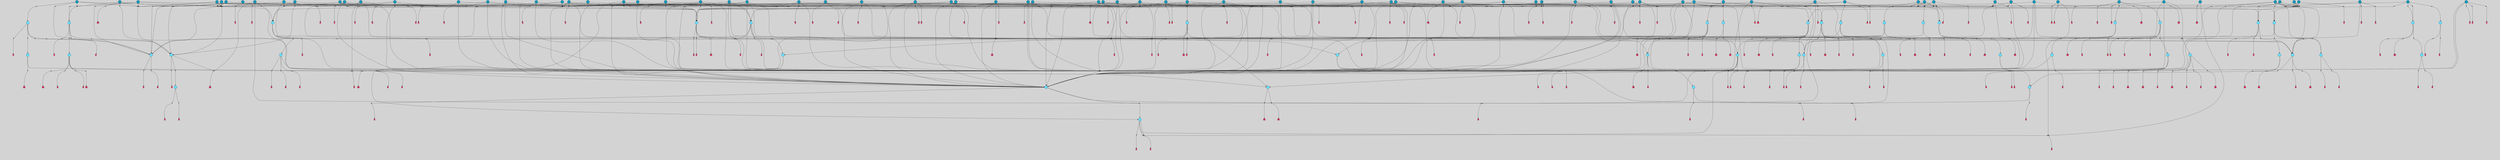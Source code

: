 // File exported with GEGELATI v1.3.1
// On the 2024-04-08 17:51:13
// With the File::TPGGraphDotExporter
digraph{
	graph[pad = "0.212, 0.055" bgcolor = lightgray]
	node[shape=circle style = filled label = ""]
		T3 [fillcolor="#66ddff"]
		T7 [fillcolor="#66ddff"]
		T9 [fillcolor="#1199bb"]
		T11 [fillcolor="#66ddff"]
		T59 [fillcolor="#66ddff"]
		T82 [fillcolor="#1199bb"]
		T95 [fillcolor="#66ddff"]
		T176 [fillcolor="#66ddff"]
		T255 [fillcolor="#66ddff"]
		T267 [fillcolor="#66ddff"]
		T300 [fillcolor="#66ddff"]
		T318 [fillcolor="#66ddff"]
		T319 [fillcolor="#66ddff"]
		T320 [fillcolor="#66ddff"]
		T321 [fillcolor="#66ddff"]
		T322 [fillcolor="#66ddff"]
		T323 [fillcolor="#1199bb"]
		T344 [fillcolor="#1199bb"]
		T437 [fillcolor="#1199bb"]
		T451 [fillcolor="#66ddff"]
		T569 [fillcolor="#66ddff"]
		T601 [fillcolor="#66ddff"]
		T617 [fillcolor="#66ddff"]
		T657 [fillcolor="#1199bb"]
		T665 [fillcolor="#66ddff"]
		T666 [fillcolor="#66ddff"]
		T667 [fillcolor="#66ddff"]
		T668 [fillcolor="#66ddff"]
		T669 [fillcolor="#1199bb"]
		T697 [fillcolor="#1199bb"]
		T717 [fillcolor="#1199bb"]
		T719 [fillcolor="#1199bb"]
		T721 [fillcolor="#1199bb"]
		T725 [fillcolor="#66ddff"]
		T726 [fillcolor="#66ddff"]
		T727 [fillcolor="#66ddff"]
		T728 [fillcolor="#66ddff"]
		T729 [fillcolor="#1199bb"]
		T730 [fillcolor="#66ddff"]
		T731 [fillcolor="#66ddff"]
		T732 [fillcolor="#66ddff"]
		T743 [fillcolor="#1199bb"]
		T757 [fillcolor="#1199bb"]
		T767 [fillcolor="#1199bb"]
		T772 [fillcolor="#1199bb"]
		T777 [fillcolor="#1199bb"]
		T780 [fillcolor="#1199bb"]
		T782 [fillcolor="#66ddff"]
		T783 [fillcolor="#66ddff"]
		T784 [fillcolor="#66ddff"]
		T785 [fillcolor="#66ddff"]
		T786 [fillcolor="#1199bb"]
		T787 [fillcolor="#66ddff"]
		T788 [fillcolor="#66ddff"]
		T789 [fillcolor="#66ddff"]
		T799 [fillcolor="#1199bb"]
		T801 [fillcolor="#1199bb"]
		T810 [fillcolor="#1199bb"]
		T821 [fillcolor="#1199bb"]
		T825 [fillcolor="#1199bb"]
		T828 [fillcolor="#1199bb"]
		T830 [fillcolor="#1199bb"]
		T833 [fillcolor="#1199bb"]
		T838 [fillcolor="#1199bb"]
		T839 [fillcolor="#1199bb"]
		T842 [fillcolor="#1199bb"]
		T809 [fillcolor="#66ddff"]
		T734 [fillcolor="#66ddff"]
		T843 [fillcolor="#66ddff"]
		T844 [fillcolor="#66ddff"]
		T845 [fillcolor="#66ddff"]
		T846 [fillcolor="#1199bb"]
		T852 [fillcolor="#1199bb"]
		T856 [fillcolor="#1199bb"]
		T859 [fillcolor="#1199bb"]
		T861 [fillcolor="#1199bb"]
		T862 [fillcolor="#1199bb"]
		T863 [fillcolor="#1199bb"]
		T864 [fillcolor="#1199bb"]
		T866 [fillcolor="#1199bb"]
		T871 [fillcolor="#1199bb"]
		T872 [fillcolor="#1199bb"]
		T874 [fillcolor="#1199bb"]
		T876 [fillcolor="#1199bb"]
		T877 [fillcolor="#1199bb"]
		T878 [fillcolor="#1199bb"]
		T879 [fillcolor="#1199bb"]
		T882 [fillcolor="#1199bb"]
		T883 [fillcolor="#1199bb"]
		T884 [fillcolor="#1199bb"]
		T885 [fillcolor="#1199bb"]
		T887 [fillcolor="#1199bb"]
		T888 [fillcolor="#1199bb"]
		T890 [fillcolor="#1199bb"]
		T891 [fillcolor="#1199bb"]
		T892 [fillcolor="#1199bb"]
		T894 [fillcolor="#1199bb"]
		T896 [fillcolor="#1199bb"]
		T897 [fillcolor="#1199bb"]
		T898 [fillcolor="#1199bb"]
		T899 [fillcolor="#66ddff"]
		T900 [fillcolor="#66ddff"]
		T901 [fillcolor="#66ddff"]
		T93 [fillcolor="#66ddff"]
		T902 [fillcolor="#66ddff"]
		T903 [fillcolor="#1199bb"]
		T904 [fillcolor="#1199bb"]
		T905 [fillcolor="#1199bb"]
		T907 [fillcolor="#1199bb"]
		T909 [fillcolor="#1199bb"]
		T912 [fillcolor="#1199bb"]
		T914 [fillcolor="#1199bb"]
		T915 [fillcolor="#1199bb"]
		T916 [fillcolor="#1199bb"]
		T917 [fillcolor="#1199bb"]
		T918 [fillcolor="#1199bb"]
		T919 [fillcolor="#1199bb"]
		T920 [fillcolor="#1199bb"]
		T921 [fillcolor="#1199bb"]
		T922 [fillcolor="#1199bb"]
		T923 [fillcolor="#1199bb"]
		T924 [fillcolor="#1199bb"]
		T925 [fillcolor="#1199bb"]
		T926 [fillcolor="#1199bb"]
		T927 [fillcolor="#1199bb"]
		T928 [fillcolor="#1199bb"]
		P14226 [fillcolor="#cccccc" shape=point] //6|
		I14226 [shape=box style=invis label="6|1&2|6#1|7&#92;n10|7&2|0#1|5&#92;n9|4&0|1#2|2&#92;n8|6&0|0#1|0&#92;n"]
		P14226 -> I14226[style=invis]
		A9659 [fillcolor="#ff3366" shape=box margin=0.03 width=0 height=0 label="3"]
		T3 -> P14226 -> A9659
		P14227 [fillcolor="#cccccc" shape=point] //3|
		I14227 [shape=box style=invis label="7|6&2|4#0|2&#92;n10|3&2|7#1|4&#92;n11|6&0|4#0|1&#92;n7|1&0|0#2|6&#92;n7|6&0|3#2|6&#92;n4|0&2|6#0|1&#92;n4|4&2|5#0|2&#92;n4|6&0|4#2|7&#92;n10|0&2|3#1|5&#92;n2|6&0|5#0|2&#92;n1|0&2|3#0|7&#92;n1|6&2|0#0|5&#92;n6|2&0|1#0|7&#92;n9|2&0|3#2|7&#92;n5|3&0|6#0|6&#92;n1|7&2|5#2|3&#92;n8|1&2|7#0|6&#92;n1|0&2|5#2|1&#92;n7|1&2|2#2|5&#92;n7|4&2|6#0|3&#92;n"]
		P14227 -> I14227[style=invis]
		A9660 [fillcolor="#ff3366" shape=box margin=0.03 width=0 height=0 label="4"]
		T3 -> P14227 -> A9660
		P14228 [fillcolor="#cccccc" shape=point] //-3|
		I14228 [shape=box style=invis label="1|6&2|7#0|7&#92;n10|2&0|7#1|3&#92;n9|6&2|7#2|2&#92;n5|3&0|7#0|7&#92;n1|6&2|3#0|0&#92;n2|3&2|3#2|2&#92;n5|1&2|6#0|6&#92;n"]
		P14228 -> I14228[style=invis]
		A9661 [fillcolor="#ff3366" shape=box margin=0.03 width=0 height=0 label="7"]
		T7 -> P14228 -> A9661
		P14229 [fillcolor="#cccccc" shape=point] //5|
		I14229 [shape=box style=invis label="0|5&2|3#0|1&#92;n0|6&2|1#2|4&#92;n6|2&2|6#0|7&#92;n7|4&0|3#0|1&#92;n5|4&0|7#1|6&#92;n9|1&0|5#2|2&#92;n6|3&2|3#1|7&#92;n11|7&2|4#1|6&#92;n2|5&0|1#0|0&#92;n4|7&0|0#0|2&#92;n6|2&0|6#0|0&#92;n2|1&2|6#2|4&#92;n10|0&2|0#1|0&#92;n6|6&2|4#0|6&#92;n"]
		P14229 -> I14229[style=invis]
		A9662 [fillcolor="#ff3366" shape=box margin=0.03 width=0 height=0 label="8"]
		T7 -> P14229 -> A9662
		P14230 [fillcolor="#cccccc" shape=point] //-6|
		I14230 [shape=box style=invis label="11|1&0|7#2|0&#92;n10|4&0|1#1|0&#92;n4|3&2|4#2|1&#92;n0|5&2|0#0|0&#92;n6|1&0|0#0|3&#92;n8|2&2|0#0|4&#92;n11|4&2|0#1|6&#92;n7|0&2|6#2|3&#92;n5|3&2|6#2|0&#92;n2|0&2|0#0|4&#92;n"]
		P14230 -> I14230[style=invis]
		A9663 [fillcolor="#ff3366" shape=box margin=0.03 width=0 height=0 label="9"]
		T9 -> P14230 -> A9663
		P14231 [fillcolor="#cccccc" shape=point] //2|
		I14231 [shape=box style=invis label="6|3&2|7#1|4&#92;n8|6&0|0#2|5&#92;n2|1&0|2#0|3&#92;n8|7&0|6#0|4&#92;n2|1&2|0#0|1&#92;n0|0&2|2#2|3&#92;n6|6&0|7#2|1&#92;n6|1&0|7#2|6&#92;n5|4&2|7#0|4&#92;n0|3&0|4#2|0&#92;n11|0&2|0#2|5&#92;n4|5&2|5#2|4&#92;n5|7&0|6#0|4&#92;n9|7&2|5#0|3&#92;n5|4&2|1#0|3&#92;n5|3&0|1#1|7&#92;n0|4&0|3#2|5&#92;n"]
		P14231 -> I14231[style=invis]
		A9664 [fillcolor="#ff3366" shape=box margin=0.03 width=0 height=0 label="10"]
		T9 -> P14231 -> A9664
		P14232 [fillcolor="#cccccc" shape=point] //6|
		I14232 [shape=box style=invis label="3|0&2|7#2|2&#92;n3|2&0|4#2|5&#92;n5|1&0|2#1|0&#92;n8|7&0|1#2|0&#92;n8|5&0|3#0|6&#92;n0|2&0|2#2|3&#92;n1|5&2|5#0|5&#92;n5|6&0|6#0|7&#92;n6|7&0|0#2|6&#92;n1|2&2|3#0|0&#92;n7|7&2|3#0|4&#92;n0|7&2|7#0|6&#92;n1|0&2|2#2|7&#92;n4|4&0|1#0|0&#92;n"]
		P14232 -> I14232[style=invis]
		A9665 [fillcolor="#ff3366" shape=box margin=0.03 width=0 height=0 label="11"]
		T11 -> P14232 -> A9665
		P14233 [fillcolor="#cccccc" shape=point] //-4|
		I14233 [shape=box style=invis label="4|1&0|4#2|6&#92;n1|2&2|2#2|0&#92;n1|2&2|0#0|6&#92;n8|4&2|3#2|5&#92;n5|5&2|1#1|0&#92;n"]
		P14233 -> I14233[style=invis]
		A9666 [fillcolor="#ff3366" shape=box margin=0.03 width=0 height=0 label="12"]
		T11 -> P14233 -> A9666
		P14234 [fillcolor="#cccccc" shape=point] //8|
		I14234 [shape=box style=invis label="9|0&0|1#2|0&#92;n10|1&2|5#1|4&#92;n8|2&2|6#0|4&#92;n4|5&0|3#0|1&#92;n2|4&2|5#2|3&#92;n4|2&2|2#0|2&#92;n7|5&0|2#0|0&#92;n8|2&2|1#1|3&#92;n8|7&0|7#2|1&#92;n1|1&0|0#0|7&#92;n5|6&2|5#1|0&#92;n6|3&2|5#0|0&#92;n11|4&0|3#2|6&#92;n1|2&2|4#0|7&#92;n5|6&0|1#2|0&#92;n11|3&0|2#0|7&#92;n"]
		P14234 -> I14234[style=invis]
		A9667 [fillcolor="#ff3366" shape=box margin=0.03 width=0 height=0 label="6"]
		T59 -> P14234 -> A9667
		P14235 [fillcolor="#cccccc" shape=point] //5|
		I14235 [shape=box style=invis label="3|0&2|0#0|1&#92;n3|0&0|7#0|1&#92;n5|3&0|2#2|6&#92;n4|4&2|4#2|6&#92;n11|2&0|7#1|6&#92;n2|7&2|2#2|5&#92;n9|3&2|6#2|7&#92;n7|7&0|0#0|4&#92;n6|1&2|4#2|3&#92;n5|4&2|0#1|6&#92;n1|3&0|7#0|4&#92;n"]
		P14235 -> I14235[style=invis]
		A9668 [fillcolor="#ff3366" shape=box margin=0.03 width=0 height=0 label="7"]
		T59 -> P14235 -> A9668
		T59 -> P14230
		T59 -> P14235
		P14236 [fillcolor="#cccccc" shape=point] //6|
		I14236 [shape=box style=invis label="7|0&2|5#1|2&#92;n10|6&2|1#1|3&#92;n7|5&0|2#0|7&#92;n10|7&0|1#1|5&#92;n4|6&2|5#0|5&#92;n4|4&0|7#2|7&#92;n"]
		P14236 -> I14236[style=invis]
		A9669 [fillcolor="#ff3366" shape=box margin=0.03 width=0 height=0 label="7"]
		T82 -> P14236 -> A9669
		P14237 [fillcolor="#cccccc" shape=point] //6|
		I14237 [shape=box style=invis label="0|5&2|3#0|1&#92;n0|6&2|1#2|4&#92;n9|1&0|5#2|2&#92;n7|4&0|3#0|1&#92;n5|4&0|7#1|6&#92;n2|5&0|1#0|0&#92;n6|3&2|3#1|7&#92;n11|7&2|4#1|6&#92;n6|2&2|6#0|1&#92;n4|7&0|0#0|2&#92;n6|2&0|6#0|0&#92;n9|1&2|6#2|4&#92;n10|0&2|0#1|0&#92;n6|6&2|4#0|6&#92;n"]
		P14237 -> I14237[style=invis]
		A9670 [fillcolor="#ff3366" shape=box margin=0.03 width=0 height=0 label="8"]
		T82 -> P14237 -> A9670
		T82 -> P14230
		P14238 [fillcolor="#cccccc" shape=point] //4|
		I14238 [shape=box style=invis label="4|3&0|6#0|3&#92;n5|7&2|3#2|2&#92;n5|6&0|7#1|2&#92;n1|4&2|6#0|3&#92;n8|4&2|1#2|5&#92;n9|5&2|4#1|4&#92;n2|4&0|5#0|7&#92;n10|0&0|6#1|3&#92;n3|0&0|6#0|2&#92;n2|7&2|7#2|6&#92;n5|2&0|5#1|5&#92;n10|4&2|5#1|7&#92;n4|0&0|4#2|4&#92;n11|1&0|4#2|6&#92;n10|6&2|0#1|4&#92;n9|7&0|3#1|4&#92;n4|5&2|7#0|6&#92;n11|5&2|6#2|3&#92;n0|3&0|5#0|1&#92;n"]
		P14238 -> I14238[style=invis]
		A9671 [fillcolor="#ff3366" shape=box margin=0.03 width=0 height=0 label="13"]
		T95 -> P14238 -> A9671
		P14239 [fillcolor="#cccccc" shape=point] //8|
		I14239 [shape=box style=invis label="9|7&0|5#2|5&#92;n3|3&2|3#0|2&#92;n9|5&2|2#1|0&#92;n2|3&0|6#0|3&#92;n4|4&2|5#2|7&#92;n11|3&2|0#1|5&#92;n6|6&2|1#2|2&#92;n4|6&0|1#2|2&#92;n2|5&2|7#2|2&#92;n7|7&2|2#2|3&#92;n6|5&0|3#2|6&#92;n6|7&0|6#0|2&#92;n"]
		P14239 -> I14239[style=invis]
		A9672 [fillcolor="#ff3366" shape=box margin=0.03 width=0 height=0 label="14"]
		T95 -> P14239 -> A9672
		P14240 [fillcolor="#cccccc" shape=point] //2|
		I14240 [shape=box style=invis label="4|1&0|4#2|6&#92;n5|5&2|1#1|0&#92;n1|0&2|0#0|6&#92;n8|4&2|3#2|5&#92;n"]
		P14240 -> I14240[style=invis]
		T95 -> P14240 -> T11
		P14241 [fillcolor="#cccccc" shape=point] //-9|
		I14241 [shape=box style=invis label="2|0&2|0#2|1&#92;n4|4&2|4#2|6&#92;n9|1&0|3#1|7&#92;n5|3&0|2#2|6&#92;n2|7&2|2#2|5&#92;n5|4&2|0#1|6&#92;n3|0&0|7#0|1&#92;n1|3&0|7#0|4&#92;n11|6&2|2#0|7&#92;n7|7&0|0#0|4&#92;n11|0&0|7#1|6&#92;n9|3&2|6#2|7&#92;n"]
		P14241 -> I14241[style=invis]
		A9673 [fillcolor="#ff3366" shape=box margin=0.03 width=0 height=0 label="7"]
		T95 -> P14241 -> A9673
		P14242 [fillcolor="#cccccc" shape=point] //-8|
		I14242 [shape=box style=invis label="7|5&0|4#2|4&#92;n"]
		P14242 -> I14242[style=invis]
		A9674 [fillcolor="#ff3366" shape=box margin=0.03 width=0 height=0 label="3"]
		T95 -> P14242 -> A9674
		P14243 [fillcolor="#cccccc" shape=point] //3|
		I14243 [shape=box style=invis label="4|7&0|7#2|7&#92;n11|5&2|6#0|2&#92;n5|5&2|6#2|0&#92;n3|2&0|6#0|3&#92;n10|2&2|5#1|5&#92;n9|4&2|3#1|5&#92;n2|5&2|7#2|4&#92;n11|3&2|5#1|0&#92;n7|0&0|7#2|1&#92;n1|2&0|5#0|1&#92;n"]
		P14243 -> I14243[style=invis]
		A9675 [fillcolor="#ff3366" shape=box margin=0.03 width=0 height=0 label="5"]
		T176 -> P14243 -> A9675
		P14244 [fillcolor="#cccccc" shape=point] //2|
		I14244 [shape=box style=invis label="7|1&0|6#0|1&#92;n5|2&2|5#1|6&#92;n10|1&2|1#1|1&#92;n4|7&0|4#2|2&#92;n11|7&0|4#2|7&#92;n5|0&0|5#1|7&#92;n8|2&0|5#2|4&#92;n10|0&2|6#1|6&#92;n5|1&0|1#2|3&#92;n1|6&2|0#0|1&#92;n9|6&2|2#1|4&#92;n3|4&2|3#0|0&#92;n10|1&0|1#1|0&#92;n2|2&0|1#2|1&#92;n3|1&2|7#0|3&#92;n"]
		P14244 -> I14244[style=invis]
		A9676 [fillcolor="#ff3366" shape=box margin=0.03 width=0 height=0 label="10"]
		T176 -> P14244 -> A9676
		P14245 [fillcolor="#cccccc" shape=point] //-1|
		I14245 [shape=box style=invis label="1|7&2|1#0|6&#92;n8|1&2|3#0|5&#92;n10|6&2|7#1|0&#92;n1|7&2|5#0|2&#92;n0|3&0|3#2|2&#92;n3|5&0|1#0|0&#92;n3|5&0|2#0|3&#92;n1|5&2|0#0|4&#92;n5|7&2|2#2|5&#92;n4|0&2|3#0|3&#92;n"]
		P14245 -> I14245[style=invis]
		T176 -> P14245 -> T3
		P14246 [fillcolor="#cccccc" shape=point] //-3|
		I14246 [shape=box style=invis label="6|3&2|4#1|4&#92;n5|3&0|1#1|7&#92;n2|1&0|2#2|3&#92;n8|7&0|6#0|4&#92;n2|1&2|0#0|1&#92;n0|0&2|2#2|3&#92;n6|1&0|7#2|6&#92;n5|7&0|2#0|4&#92;n0|3&0|4#2|0&#92;n11|0&2|0#2|5&#92;n6|0&2|0#1|4&#92;n8|6&0|2#2|5&#92;n5|4&2|1#0|3&#92;n9|7&2|5#0|3&#92;n5|4&2|7#0|4&#92;n"]
		P14246 -> I14246[style=invis]
		A9677 [fillcolor="#ff3366" shape=box margin=0.03 width=0 height=0 label="10"]
		T176 -> P14246 -> A9677
		P14247 [fillcolor="#cccccc" shape=point] //4|
		I14247 [shape=box style=invis label="7|1&0|6#0|1&#92;n5|2&2|5#1|6&#92;n10|1&2|1#1|1&#92;n9|6&2|2#1|4&#92;n4|7&0|4#2|2&#92;n9|6&0|4#1|1&#92;n10|0&2|6#1|6&#92;n5|1&0|1#2|3&#92;n1|6&2|0#0|1&#92;n8|2&0|5#2|4&#92;n3|4&2|3#0|0&#92;n10|1&0|5#1|0&#92;n2|2&0|1#2|1&#92;n3|1&2|7#0|3&#92;n"]
		P14247 -> I14247[style=invis]
		A9678 [fillcolor="#ff3366" shape=box margin=0.03 width=0 height=0 label="10"]
		T176 -> P14247 -> A9678
		T255 -> P14245
		P14248 [fillcolor="#cccccc" shape=point] //-9|
		I14248 [shape=box style=invis label="7|1&0|0#2|6&#92;n1|6&0|4#2|7&#92;n7|6&2|4#0|2&#92;n10|7&2|1#1|3&#92;n7|6&0|3#2|6&#92;n4|0&2|2#2|1&#92;n1|0&0|5#2|3&#92;n6|1&2|6#1|1&#92;n7|4&2|6#1|0&#92;n9|5&0|1#0|2&#92;n9|2&0|3#0|7&#92;n6|0&2|7#0|6&#92;n10|5&2|3#1|5&#92;n10|0&2|7#1|4&#92;n1|0&2|3#0|7&#92;n5|2&0|6#0|6&#92;n2|6&0|1#0|2&#92;n7|4&2|5#0|3&#92;n3|6&2|4#0|5&#92;n1|6&2|0#0|5&#92;n"]
		P14248 -> I14248[style=invis]
		A9679 [fillcolor="#ff3366" shape=box margin=0.03 width=0 height=0 label="4"]
		T255 -> P14248 -> A9679
		P14249 [fillcolor="#cccccc" shape=point] //7|
		I14249 [shape=box style=invis label="9|6&2|6#1|3&#92;n9|7&2|0#1|7&#92;n3|0&2|0#0|0&#92;n1|6&0|0#0|4&#92;n7|4&0|3#0|1&#92;n"]
		P14249 -> I14249[style=invis]
		A9680 [fillcolor="#ff3366" shape=box margin=0.03 width=0 height=0 label="12"]
		T255 -> P14249 -> A9680
		P14250 [fillcolor="#cccccc" shape=point] //-9|
		I14250 [shape=box style=invis label="11|5&0|0#2|6&#92;n8|5&2|3#2|1&#92;n7|1&0|6#1|3&#92;n11|4&0|2#0|1&#92;n9|0&2|7#1|6&#92;n10|1&0|3#1|6&#92;n0|3&0|4#2|5&#92;n5|7&2|3#1|6&#92;n2|0&2|1#0|7&#92;n"]
		P14250 -> I14250[style=invis]
		A9681 [fillcolor="#ff3366" shape=box margin=0.03 width=0 height=0 label="2"]
		T255 -> P14250 -> A9681
		P14251 [fillcolor="#cccccc" shape=point] //-7|
		I14251 [shape=box style=invis label="9|1&2|7#2|1&#92;n7|0&2|0#2|7&#92;n2|3&2|3#2|2&#92;n8|5&2|1#0|3&#92;n5|5&0|7#0|1&#92;n1|6&2|7#0|7&#92;n10|2&0|7#1|3&#92;n6|4&2|2#2|4&#92;n0|6&2|5#0|2&#92;n"]
		P14251 -> I14251[style=invis]
		A9682 [fillcolor="#ff3366" shape=box margin=0.03 width=0 height=0 label="7"]
		T255 -> P14251 -> A9682
		P14252 [fillcolor="#cccccc" shape=point] //-9|
		I14252 [shape=box style=invis label="4|7&2|6#0|5&#92;n11|3&0|2#2|6&#92;n10|2&2|4#1|6&#92;n3|0&2|6#2|7&#92;n4|3&0|5#0|7&#92;n2|3&0|7#0|7&#92;n10|6&0|7#1|5&#92;n10|1&2|2#1|1&#92;n1|7&0|3#2|6&#92;n"]
		P14252 -> I14252[style=invis]
		A9683 [fillcolor="#ff3366" shape=box margin=0.03 width=0 height=0 label="4"]
		T267 -> P14252 -> A9683
		T267 -> P14235
		P14253 [fillcolor="#cccccc" shape=point] //-10|
		I14253 [shape=box style=invis label="4|2&2|0#2|4&#92;n7|3&2|7#0|0&#92;n11|5&2|2#0|2&#92;n9|6&2|3#0|1&#92;n0|0&2|2#0|5&#92;n2|3&2|1#2|0&#92;n"]
		P14253 -> I14253[style=invis]
		A9684 [fillcolor="#ff3366" shape=box margin=0.03 width=0 height=0 label="2"]
		T267 -> P14253 -> A9684
		P14254 [fillcolor="#cccccc" shape=point] //-2|
		I14254 [shape=box style=invis label="5|2&2|0#2|4&#92;n9|1&2|3#0|1&#92;n3|6&2|5#2|7&#92;n7|0&2|1#0|4&#92;n1|2&0|3#0|5&#92;n7|3&2|7#0|0&#92;n"]
		P14254 -> I14254[style=invis]
		A9685 [fillcolor="#ff3366" shape=box margin=0.03 width=0 height=0 label="2"]
		T267 -> P14254 -> A9685
		P14255 [fillcolor="#cccccc" shape=point] //-9|
		I14255 [shape=box style=invis label="4|1&0|4#2|6&#92;n11|0&2|0#0|6&#92;n8|4&2|3#2|5&#92;n6|0&0|3#0|1&#92;n"]
		P14255 -> I14255[style=invis]
		T267 -> P14255 -> T11
		P14256 [fillcolor="#cccccc" shape=point] //-2|
		I14256 [shape=box style=invis label="8|4&2|1#2|5&#92;n5|7&2|3#1|2&#92;n10|4&2|5#1|7&#92;n10|0&2|6#1|3&#92;n11|1&2|4#2|6&#92;n9|5&2|4#0|4&#92;n2|4&0|5#0|7&#92;n4|5&2|7#0|6&#92;n1|4&2|6#0|3&#92;n2|7&2|7#2|6&#92;n3|0&0|6#0|2&#92;n0|7&0|5#0|1&#92;n0|4&2|1#0|0&#92;n4|4&2|6#0|7&#92;n7|2&2|6#2|6&#92;n11|5&2|6#0|3&#92;n9|7&0|3#1|4&#92;n5|6&0|7#1|2&#92;n10|6&2|0#1|4&#92;n4|0&0|4#2|4&#92;n"]
		P14256 -> I14256[style=invis]
		T300 -> P14256 -> T59
		P14257 [fillcolor="#cccccc" shape=point] //10|
		I14257 [shape=box style=invis label="2|6&2|4#0|0&#92;n1|7&2|3#0|6&#92;n3|5&2|2#0|3&#92;n10|3&0|4#1|4&#92;n7|1&0|4#2|6&#92;n10|2&0|3#1|7&#92;n9|5&2|0#0|4&#92;n4|0&0|3#2|7&#92;n11|4&2|6#1|2&#92;n5|4&2|7#0|2&#92;n4|5&2|7#2|1&#92;n6|5&0|7#2|1&#92;n5|3&2|3#1|6&#92;n10|7&2|0#1|2&#92;n"]
		P14257 -> I14257[style=invis]
		A9686 [fillcolor="#ff3366" shape=box margin=0.03 width=0 height=0 label="5"]
		T300 -> P14257 -> A9686
		T300 -> P14252
		P14258 [fillcolor="#cccccc" shape=point] //-4|
		I14258 [shape=box style=invis label="4|1&0|4#2|6&#92;n1|2&2|2#2|0&#92;n1|2&2|0#0|6&#92;n8|4&2|3#2|5&#92;n5|5&2|1#1|0&#92;n"]
		P14258 -> I14258[style=invis]
		A9687 [fillcolor="#ff3366" shape=box margin=0.03 width=0 height=0 label="12"]
		T321 -> P14258 -> A9687
		P14259 [fillcolor="#cccccc" shape=point] //6|
		I14259 [shape=box style=invis label="3|0&2|7#2|2&#92;n3|2&0|4#2|5&#92;n5|1&0|2#1|0&#92;n8|7&0|1#2|0&#92;n8|5&0|3#0|6&#92;n0|2&0|2#2|3&#92;n1|5&2|5#0|5&#92;n5|6&0|6#0|7&#92;n6|7&0|0#2|6&#92;n1|2&2|3#0|0&#92;n7|7&2|3#0|4&#92;n0|7&2|7#0|6&#92;n1|0&2|2#2|7&#92;n4|4&0|1#0|0&#92;n"]
		P14259 -> I14259[style=invis]
		A9688 [fillcolor="#ff3366" shape=box margin=0.03 width=0 height=0 label="11"]
		T321 -> P14259 -> A9688
		P14260 [fillcolor="#cccccc" shape=point] //2|
		I14260 [shape=box style=invis label="4|1&0|4#2|6&#92;n5|5&2|1#1|0&#92;n1|0&2|0#0|6&#92;n8|4&2|3#2|5&#92;n"]
		P14260 -> I14260[style=invis]
		T323 -> P14260 -> T321
		P14261 [fillcolor="#cccccc" shape=point] //-3|
		I14261 [shape=box style=invis label="8|1&2|3#0|5&#92;n0|6&0|5#0|5&#92;n3|7&2|1#0|6&#92;n3|5&0|1#0|0&#92;n9|5&2|0#0|4&#92;n3|5&0|2#0|3&#92;n10|6&2|4#1|0&#92;n9|4&2|7#2|6&#92;n1|7&2|5#2|2&#92;n"]
		P14261 -> I14261[style=invis]
		A9689 [fillcolor="#ff3366" shape=box margin=0.03 width=0 height=0 label="5"]
		T318 -> P14261 -> A9689
		P14262 [fillcolor="#cccccc" shape=point] //0|
		I14262 [shape=box style=invis label="2|5&0|1#0|6&#92;n6|1&2|2#2|7&#92;n8|0&0|3#1|4&#92;n4|3&2|5#2|4&#92;n8|1&2|4#0|0&#92;n6|6&0|1#2|6&#92;n11|7&2|4#2|5&#92;n6|2&2|4#0|2&#92;n8|5&2|4#2|4&#92;n2|1&2|1#2|2&#92;n2|7&2|5#2|6&#92;n9|7&0|5#0|4&#92;n1|2&0|5#2|6&#92;n4|2&2|3#2|7&#92;n3|3&2|1#0|2&#92;n"]
		P14262 -> I14262[style=invis]
		A9690 [fillcolor="#ff3366" shape=box margin=0.03 width=0 height=0 label="5"]
		T318 -> P14262 -> A9690
		P14263 [fillcolor="#cccccc" shape=point] //-2|
		I14263 [shape=box style=invis label="11|7&2|0#1|7&#92;n4|3&0|1#2|5&#92;n0|4&2|4#2|7&#92;n1|6&0|0#0|4&#92;n4|0&0|0#0|5&#92;n0|6&2|3#2|0&#92;n9|6&2|5#1|3&#92;n0|7&2|1#2|5&#92;n4|4&0|5#0|1&#92;n10|4&0|0#1|0&#92;n"]
		P14263 -> I14263[style=invis]
		A9691 [fillcolor="#ff3366" shape=box margin=0.03 width=0 height=0 label="12"]
		T323 -> P14263 -> A9691
		P14264 [fillcolor="#cccccc" shape=point] //5|
		I14264 [shape=box style=invis label="8|1&2|6#0|6&#92;n3|0&0|7#0|1&#92;n11|3&0|2#2|6&#92;n4|4&2|4#2|6&#92;n11|2&0|7#1|6&#92;n2|7&2|2#2|5&#92;n7|7&0|0#0|4&#92;n6|1&2|4#2|3&#92;n5|4&2|0#1|6&#92;n3|0&2|0#0|1&#92;n1|3&0|7#0|4&#92;n"]
		P14264 -> I14264[style=invis]
		A9692 [fillcolor="#ff3366" shape=box margin=0.03 width=0 height=0 label="7"]
		T319 -> P14264 -> A9692
		P14265 [fillcolor="#cccccc" shape=point] //7|
		I14265 [shape=box style=invis label="7|0&2|1#2|0&#92;n9|7&2|1#1|7&#92;n8|2&0|1#1|0&#92;n6|6&0|2#1|1&#92;n2|2&0|5#0|0&#92;n5|7&0|0#2|1&#92;n5|1&2|5#1|5&#92;n4|7&2|4#2|3&#92;n10|5&2|2#1|5&#92;n1|3&2|2#2|0&#92;n10|2&2|6#1|5&#92;n"]
		P14265 -> I14265[style=invis]
		A9693 [fillcolor="#ff3366" shape=box margin=0.03 width=0 height=0 label="1"]
		T319 -> P14265 -> A9693
		P14266 [fillcolor="#cccccc" shape=point] //-2|
		I14266 [shape=box style=invis label="4|1&0|4#0|3&#92;n4|2&0|5#2|0&#92;n5|5&2|6#0|5&#92;n1|4&0|1#0|2&#92;n6|3&2|7#1|5&#92;n0|4&2|0#0|3&#92;n8|5&2|5#1|2&#92;n10|7&2|7#1|1&#92;n3|4&0|0#2|1&#92;n3|6&2|5#2|5&#92;n8|3&0|1#0|7&#92;n10|0&2|7#1|3&#92;n4|1&2|4#0|1&#92;n9|3&2|0#0|4&#92;n3|6&2|0#0|4&#92;n1|2&0|6#2|1&#92;n4|0&2|1#2|2&#92;n"]
		P14266 -> I14266[style=invis]
		A9694 [fillcolor="#ff3366" shape=box margin=0.03 width=0 height=0 label="14"]
		T320 -> P14266 -> A9694
		P14267 [fillcolor="#cccccc" shape=point] //-3|
		I14267 [shape=box style=invis label="3|7&0|0#0|2&#92;n11|5&0|1#1|1&#92;n4|1&0|6#2|6&#92;n4|0&0|1#0|5&#92;n"]
		P14267 -> I14267[style=invis]
		T319 -> P14267 -> T320
		P14268 [fillcolor="#cccccc" shape=point] //-3|
		I14268 [shape=box style=invis label="1|6&2|7#0|7&#92;n10|2&0|7#1|3&#92;n9|6&2|7#2|2&#92;n5|3&0|7#0|7&#92;n1|6&2|3#0|0&#92;n2|3&2|3#2|2&#92;n5|1&2|6#0|6&#92;n"]
		P14268 -> I14268[style=invis]
		A9695 [fillcolor="#ff3366" shape=box margin=0.03 width=0 height=0 label="7"]
		T322 -> P14268 -> A9695
		P14269 [fillcolor="#cccccc" shape=point] //-3|
		I14269 [shape=box style=invis label="7|2&2|4#0|2&#92;n4|1&2|6#0|1&#92;n11|6&0|4#0|1&#92;n7|1&0|0#2|6&#92;n6|2&0|1#0|7&#92;n10|3&2|7#1|4&#92;n3|5&2|3#0|1&#92;n4|4&2|5#0|2&#92;n4|6&0|4#2|7&#92;n2|5&0|5#0|2&#92;n10|0&2|3#1|4&#92;n0|1&2|7#0|6&#92;n7|6&0|3#2|6&#92;n1|3&0|6#2|0&#92;n5|3&0|6#0|6&#92;n1|4&2|5#2|3&#92;n1|6&2|0#0|5&#92;n9|2&0|3#2|7&#92;n7|1&2|2#2|5&#92;n"]
		P14269 -> I14269[style=invis]
		T323 -> P14269 -> T319
		P14270 [fillcolor="#cccccc" shape=point] //1|
		I14270 [shape=box style=invis label="5|1&0|6#2|7&#92;n2|4&0|4#2|2&#92;n0|6&0|5#0|4&#92;n10|6&2|5#1|6&#92;n9|3&0|1#1|7&#92;n10|3&2|2#1|0&#92;n5|0&0|0#2|1&#92;n11|3&2|3#1|5&#92;n10|3&0|1#1|0&#92;n2|4&0|1#0|1&#92;n0|2&0|3#2|4&#92;n9|2&2|1#2|5&#92;n11|7&2|6#2|6&#92;n"]
		P14270 -> I14270[style=invis]
		T320 -> P14270 -> T322
		P14271 [fillcolor="#cccccc" shape=point] //5|
		I14271 [shape=box style=invis label="0|5&2|3#0|1&#92;n0|6&2|1#2|4&#92;n6|2&2|6#0|7&#92;n7|4&0|3#0|1&#92;n5|4&0|7#1|6&#92;n9|1&0|5#2|2&#92;n6|3&2|3#1|7&#92;n11|7&2|4#1|6&#92;n2|5&0|1#0|0&#92;n4|7&0|0#0|2&#92;n6|2&0|6#0|0&#92;n2|1&2|6#2|4&#92;n10|0&2|0#1|0&#92;n6|6&2|4#0|6&#92;n"]
		P14271 -> I14271[style=invis]
		A9696 [fillcolor="#ff3366" shape=box margin=0.03 width=0 height=0 label="8"]
		T322 -> P14271 -> A9696
		P14272 [fillcolor="#cccccc" shape=point] //5|
		I14272 [shape=box style=invis label="3|0&2|0#0|1&#92;n3|0&0|7#0|1&#92;n5|3&0|2#2|6&#92;n4|4&2|4#2|6&#92;n11|2&0|7#1|6&#92;n2|7&2|2#2|5&#92;n9|3&2|6#2|7&#92;n7|7&0|0#0|4&#92;n6|1&2|4#2|3&#92;n5|4&2|0#1|6&#92;n1|3&0|7#0|4&#92;n"]
		P14272 -> I14272[style=invis]
		A9697 [fillcolor="#ff3366" shape=box margin=0.03 width=0 height=0 label="7"]
		T320 -> P14272 -> A9697
		P14273 [fillcolor="#cccccc" shape=point] //5|
		I14273 [shape=box style=invis label="10|4&2|6#1|2&#92;n8|4&0|1#1|0&#92;n0|4&2|6#0|0&#92;n8|4&2|5#2|1&#92;n7|5&2|5#1|0&#92;n3|6&0|6#2|2&#92;n1|7&0|7#0|5&#92;n2|0&0|7#2|4&#92;n9|4&2|6#2|7&#92;n2|6&2|2#0|0&#92;n11|7&2|7#0|7&#92;n5|5&0|0#0|1&#92;n10|1&0|0#1|0&#92;n7|3&0|1#2|5&#92;n9|2&2|7#1|5&#92;n9|0&2|5#1|2&#92;n1|6&2|4#2|2&#92;n3|3&2|2#0|7&#92;n1|6&2|0#0|0&#92;n6|4&2|6#1|0&#92;n"]
		P14273 -> I14273[style=invis]
		A9698 [fillcolor="#ff3366" shape=box margin=0.03 width=0 height=0 label="1"]
		T319 -> P14273 -> A9698
		P14274 [fillcolor="#cccccc" shape=point] //7|
		I14274 [shape=box style=invis label="6|1&2|6#2|7&#92;n7|0&2|4#2|3&#92;n3|3&0|7#0|6&#92;n5|4&0|2#2|4&#92;n8|5&2|6#2|7&#92;n0|0&2|3#0|3&#92;n5|4&2|4#2|6&#92;n"]
		P14274 -> I14274[style=invis]
		T319 -> P14274 -> T318
		P14275 [fillcolor="#cccccc" shape=point] //7|
		I14275 [shape=box style=invis label="0|2&2|4#2|6&#92;n5|3&0|6#0|1&#92;n4|7&2|6#0|5&#92;n7|6&0|7#0|5&#92;n10|7&2|2#1|1&#92;n"]
		P14275 -> I14275[style=invis]
		A9699 [fillcolor="#ff3366" shape=box margin=0.03 width=0 height=0 label="4"]
		T318 -> P14275 -> A9699
		P14276 [fillcolor="#cccccc" shape=point] //-2|
		I14276 [shape=box style=invis label="2|5&0|2#0|2&#92;n0|0&2|5#2|5&#92;n7|3&2|2#2|3&#92;n3|5&2|1#2|5&#92;n9|4&2|0#2|5&#92;n7|2&2|0#1|4&#92;n5|4&0|5#2|4&#92;n7|3&2|1#2|5&#92;n5|1&0|4#0|6&#92;n1|7&2|4#0|1&#92;n11|6&0|0#0|1&#92;n9|0&0|1#2|5&#92;n4|4&2|5#0|2&#92;n8|1&2|7#2|0&#92;n4|5&0|2#0|1&#92;n"]
		P14276 -> I14276[style=invis]
		A9700 [fillcolor="#ff3366" shape=box margin=0.03 width=0 height=0 label="4"]
		T344 -> P14276 -> A9700
		P14277 [fillcolor="#cccccc" shape=point] //-2|
		I14277 [shape=box style=invis label="2|4&0|3#2|2&#92;n11|7&2|3#2|6&#92;n3|4&2|7#0|1&#92;n7|1&2|0#0|0&#92;n10|3&0|5#1|5&#92;n10|2&0|7#1|7&#92;n0|2&0|3#2|6&#92;n9|3&0|7#2|1&#92;n4|1&0|5#2|4&#92;n8|5&2|3#2|0&#92;n10|7&0|4#1|7&#92;n0|1&2|4#0|3&#92;n11|7&2|7#2|3&#92;n3|3&0|2#2|7&#92;n8|0&0|4#0|1&#92;n6|4&2|5#2|3&#92;n7|6&0|4#1|6&#92;n7|3&2|0#0|6&#92;n"]
		P14277 -> I14277[style=invis]
		A9701 [fillcolor="#ff3366" shape=box margin=0.03 width=0 height=0 label="4"]
		T344 -> P14277 -> A9701
		P14278 [fillcolor="#cccccc" shape=point] //-2|
		I14278 [shape=box style=invis label="6|4&2|6#1|7&#92;n4|6&0|1#2|5&#92;n1|4&2|5#0|4&#92;n4|3&2|0#0|1&#92;n0|0&2|7#2|7&#92;n7|7&0|5#2|3&#92;n2|2&2|1#2|6&#92;n7|4&2|7#0|7&#92;n5|0&2|1#0|2&#92;n10|0&0|4#1|2&#92;n4|4&0|7#0|0&#92;n6|7&0|2#0|1&#92;n2|1&2|3#0|0&#92;n"]
		P14278 -> I14278[style=invis]
		T344 -> P14278 -> T255
		T437 -> P14277
		P14279 [fillcolor="#cccccc" shape=point] //-2|
		I14279 [shape=box style=invis label="7|7&0|5#2|3&#92;n4|6&0|1#2|5&#92;n1|4&2|5#0|4&#92;n4|3&2|0#0|1&#92;n0|0&2|7#2|7&#92;n6|4&2|6#1|7&#92;n2|2&2|1#2|6&#92;n7|4&2|7#0|1&#92;n5|0&2|1#0|2&#92;n10|0&0|4#1|2&#92;n4|4&0|7#0|0&#92;n6|7&0|2#0|1&#92;n2|1&2|3#0|0&#92;n"]
		P14279 -> I14279[style=invis]
		T437 -> P14279 -> T255
		T437 -> P14276
		T451 -> P14241
		P14280 [fillcolor="#cccccc" shape=point] //8|
		I14280 [shape=box style=invis label="9|1&0|3#1|7&#92;n0|3&0|0#2|1&#92;n4|7&0|0#0|4&#92;n7|0&2|1#0|6&#92;n3|1&0|6#0|2&#92;n6|0&0|6#1|6&#92;n2|4&2|4#2|6&#92;n4|2&2|1#0|1&#92;n"]
		P14280 -> I14280[style=invis]
		T451 -> P14280 -> T267
		P14281 [fillcolor="#cccccc" shape=point] //7|
		I14281 [shape=box style=invis label="7|4&2|7#0|4&#92;n4|6&0|1#2|5&#92;n2|1&2|3#0|0&#92;n4|3&2|0#0|1&#92;n0|0&2|7#2|7&#92;n7|7&0|5#2|3&#92;n5|0&2|1#2|2&#92;n10|0&0|4#1|2&#92;n4|4&0|7#0|0&#92;n6|7&0|2#0|1&#92;n1|4&2|5#0|4&#92;n"]
		P14281 -> I14281[style=invis]
		A9702 [fillcolor="#ff3366" shape=box margin=0.03 width=0 height=0 label="0"]
		T451 -> P14281 -> A9702
		P14282 [fillcolor="#cccccc" shape=point] //-8|
		I14282 [shape=box style=invis label="9|7&0|6#1|0&#92;n6|4&2|7#1|0&#92;n6|0&2|4#1|4&#92;n8|4&0|2#2|5&#92;n3|2&0|3#0|7&#92;n2|2&0|2#0|2&#92;n2|1&0|2#2|3&#92;n6|1&0|7#0|2&#92;n4|3&0|1#2|5&#92;n5|7&0|2#0|4&#92;n8|1&0|5#0|4&#92;n6|4&2|0#1|4&#92;n1|4&0|4#2|7&#92;n9|7&0|5#0|3&#92;n7|6&2|0#0|7&#92;n5|4&0|7#0|4&#92;n8|3&0|1#0|1&#92;n"]
		P14282 -> I14282[style=invis]
		A9703 [fillcolor="#ff3366" shape=box margin=0.03 width=0 height=0 label="10"]
		T451 -> P14282 -> A9703
		P14283 [fillcolor="#cccccc" shape=point] //9|
		I14283 [shape=box style=invis label="7|5&2|6#2|2&#92;n1|7&0|1#2|3&#92;n2|0&2|0#2|4&#92;n6|4&0|4#1|6&#92;n10|3&2|4#1|6&#92;n"]
		P14283 -> I14283[style=invis]
		T451 -> P14283 -> T300
		P14284 [fillcolor="#cccccc" shape=point] //-4|
		I14284 [shape=box style=invis label="4|7&2|2#0|7&#92;n11|6&2|2#0|7&#92;n5|3&0|2#2|4&#92;n9|1&0|3#1|7&#92;n5|3&0|2#2|0&#92;n1|1&0|3#0|4&#92;n2|7&2|2#2|5&#92;n5|2&2|6#2|6&#92;n0|0&2|0#2|1&#92;n9|1&0|3#2|2&#92;n0|5&2|3#0|6&#92;n11|7&0|7#2|1&#92;n"]
		P14284 -> I14284[style=invis]
		A9704 [fillcolor="#ff3366" shape=box margin=0.03 width=0 height=0 label="7"]
		T569 -> P14284 -> A9704
		T569 -> P14283
		P14285 [fillcolor="#cccccc" shape=point] //7|
		I14285 [shape=box style=invis label="7|4&2|7#0|4&#92;n5|0&2|1#2|2&#92;n2|1&2|3#0|0&#92;n4|3&2|0#0|1&#92;n0|0&2|7#2|7&#92;n0|7&0|5#2|3&#92;n4|6&0|1#2|0&#92;n1|4&2|5#0|4&#92;n4|4&0|7#0|0&#92;n10|0&0|4#1|2&#92;n"]
		P14285 -> I14285[style=invis]
		A9705 [fillcolor="#ff3366" shape=box margin=0.03 width=0 height=0 label="0"]
		T569 -> P14285 -> A9705
		P14286 [fillcolor="#cccccc" shape=point] //-2|
		I14286 [shape=box style=invis label="5|2&0|6#0|6&#92;n7|6&2|4#0|2&#92;n10|7&2|1#1|3&#92;n1|0&0|5#2|3&#92;n4|0&2|2#2|1&#92;n7|6&0|3#2|6&#92;n6|1&2|6#1|1&#92;n8|5&2|1#2|7&#92;n7|4&2|6#1|0&#92;n7|4&2|5#0|3&#92;n9|2&0|3#0|7&#92;n6|0&2|7#0|7&#92;n10|5&2|3#1|5&#92;n10|0&2|7#1|4&#92;n1|0&0|3#0|7&#92;n1|6&0|1#2|7&#92;n2|6&0|1#0|2&#92;n9|5&0|1#0|2&#92;n3|6&2|4#0|5&#92;n1|6&2|0#0|5&#92;n"]
		P14286 -> I14286[style=invis]
		A9706 [fillcolor="#ff3366" shape=box margin=0.03 width=0 height=0 label="4"]
		T569 -> P14286 -> A9706
		P14287 [fillcolor="#cccccc" shape=point] //7|
		I14287 [shape=box style=invis label="1|6&0|4#0|1&#92;n10|6&2|7#1|2&#92;n6|3&0|5#0|7&#92;n4|6&2|7#0|0&#92;n11|5&2|2#2|0&#92;n0|2&2|6#2|5&#92;n1|6&0|7#0|7&#92;n9|4&2|4#2|4&#92;n1|0&2|6#0|4&#92;n7|1&2|3#2|0&#92;n"]
		P14287 -> I14287[style=invis]
		A9707 [fillcolor="#ff3366" shape=box margin=0.03 width=0 height=0 label="4"]
		T601 -> P14287 -> A9707
		T601 -> P14283
		P14288 [fillcolor="#cccccc" shape=point] //1|
		I14288 [shape=box style=invis label="5|1&0|6#2|7&#92;n2|4&0|4#2|2&#92;n0|6&0|5#0|4&#92;n10|6&2|5#1|6&#92;n9|3&0|1#1|7&#92;n10|3&2|2#1|0&#92;n5|0&0|0#2|1&#92;n11|3&2|3#1|5&#92;n10|3&0|1#1|0&#92;n2|4&0|1#0|1&#92;n0|2&0|3#2|4&#92;n9|2&2|1#2|5&#92;n11|7&2|6#2|6&#92;n"]
		P14288 -> I14288[style=invis]
		T601 -> P14288 -> T7
		P14289 [fillcolor="#cccccc" shape=point] //8|
		I14289 [shape=box style=invis label="0|4&2|6#2|2&#92;n3|2&2|2#0|3&#92;n7|5&2|5#1|6&#92;n6|4&0|3#2|7&#92;n8|5&0|2#1|1&#92;n9|5&2|6#2|7&#92;n8|4&0|1#1|0&#92;n1|6&2|4#2|4&#92;n1|7&0|7#0|5&#92;n0|7&2|7#0|7&#92;n2|0&0|7#2|4&#92;n2|6&2|2#0|0&#92;n4|5&0|0#0|1&#92;n1|3&2|6#0|0&#92;n6|4&2|1#2|1&#92;n8|4&2|5#2|1&#92;n10|1&0|0#1|0&#92;n3|3&2|2#2|7&#92;n7|3&0|1#2|5&#92;n4|1&2|7#0|4&#92;n"]
		P14289 -> I14289[style=invis]
		T601 -> P14289 -> T569
		T617 -> P14245
		P14290 [fillcolor="#cccccc" shape=point] //-2|
		I14290 [shape=box style=invis label="7|1&0|0#2|6&#92;n5|2&0|6#0|6&#92;n7|6&2|4#0|2&#92;n10|7&2|1#1|3&#92;n7|6&0|3#2|6&#92;n4|0&2|2#2|1&#92;n1|0&0|5#2|3&#92;n6|1&2|6#1|1&#92;n7|4&2|6#1|0&#92;n7|4&2|5#0|3&#92;n9|2&0|3#0|7&#92;n6|0&2|7#0|7&#92;n10|5&2|3#1|5&#92;n10|0&2|7#1|4&#92;n1|0&2|3#0|7&#92;n1|6&0|1#2|7&#92;n2|6&0|1#0|2&#92;n9|5&0|1#0|2&#92;n3|6&2|4#0|5&#92;n1|6&2|0#0|5&#92;n"]
		P14290 -> I14290[style=invis]
		A9708 [fillcolor="#ff3366" shape=box margin=0.03 width=0 height=0 label="4"]
		T617 -> P14290 -> A9708
		T617 -> P14251
		P14291 [fillcolor="#cccccc" shape=point] //0|
		I14291 [shape=box style=invis label="2|3&0|1#0|2&#92;n1|1&0|5#2|3&#92;n6|0&2|7#0|6&#92;n10|7&2|1#1|3&#92;n7|4&2|6#1|0&#92;n1|6&0|2#2|7&#92;n4|0&2|2#2|1&#92;n6|1&2|6#1|1&#92;n7|6&0|3#2|6&#92;n9|5&0|1#0|2&#92;n9|2&0|3#0|7&#92;n7|6&0|4#0|2&#92;n10|5&2|3#1|5&#92;n10|0&2|7#1|4&#92;n1|0&2|3#0|7&#92;n5|2&0|6#0|6&#92;n7|1&0|0#2|6&#92;n4|4&2|5#0|3&#92;n3|6&2|4#0|5&#92;n1|6&2|0#0|5&#92;n"]
		P14291 -> I14291[style=invis]
		A9709 [fillcolor="#ff3366" shape=box margin=0.03 width=0 height=0 label="4"]
		T617 -> P14291 -> A9709
		T617 -> P14283
		T657 -> P14283
		P14292 [fillcolor="#cccccc" shape=point] //-2|
		I14292 [shape=box style=invis label="6|1&2|6#2|7&#92;n7|0&2|4#2|3&#92;n3|3&0|7#0|1&#92;n8|5&2|6#2|7&#92;n5|4&0|2#2|4&#92;n0|0&2|3#0|3&#92;n"]
		P14292 -> I14292[style=invis]
		T657 -> P14292 -> T318
		P14293 [fillcolor="#cccccc" shape=point] //-9|
		I14293 [shape=box style=invis label="2|0&2|0#2|1&#92;n4|4&2|4#2|6&#92;n9|1&0|3#1|7&#92;n5|3&0|2#2|6&#92;n2|7&2|2#2|5&#92;n5|4&2|0#1|6&#92;n3|0&0|7#0|1&#92;n1|3&0|7#0|4&#92;n11|0&0|7#1|6&#92;n7|7&0|0#0|4&#92;n5|4&0|5#2|6&#92;n11|6&2|2#0|7&#92;n9|3&2|7#2|7&#92;n"]
		P14293 -> I14293[style=invis]
		T657 -> P14293 -> T255
		T657 -> P14283
		P14294 [fillcolor="#cccccc" shape=point] //3|
		I14294 [shape=box style=invis label="4|7&0|7#2|7&#92;n11|5&2|6#0|2&#92;n5|5&2|6#2|0&#92;n3|2&0|6#0|3&#92;n10|2&2|5#1|5&#92;n9|4&2|3#1|5&#92;n2|5&2|7#2|4&#92;n11|3&2|5#1|0&#92;n7|0&0|7#2|1&#92;n1|2&0|5#0|1&#92;n"]
		P14294 -> I14294[style=invis]
		A9710 [fillcolor="#ff3366" shape=box margin=0.03 width=0 height=0 label="5"]
		T666 -> P14294 -> A9710
		P14295 [fillcolor="#cccccc" shape=point] //4|
		I14295 [shape=box style=invis label="7|1&0|6#0|1&#92;n6|7&2|7#1|7&#92;n10|1&2|1#1|1&#92;n9|6&2|2#1|4&#92;n4|7&0|4#2|2&#92;n9|6&0|5#1|1&#92;n10|0&2|6#1|6&#92;n5|1&0|1#2|3&#92;n10|1&0|5#1|0&#92;n3|4&2|3#0|0&#92;n8|2&0|5#2|4&#92;n1|6&2|0#0|0&#92;n2|3&0|1#2|6&#92;n5|2&2|2#1|6&#92;n2|2&0|1#2|1&#92;n3|1&2|7#0|3&#92;n6|7&2|3#0|4&#92;n"]
		P14295 -> I14295[style=invis]
		A9711 [fillcolor="#ff3366" shape=box margin=0.03 width=0 height=0 label="10"]
		T666 -> P14295 -> A9711
		P14296 [fillcolor="#cccccc" shape=point] //6|
		I14296 [shape=box style=invis label="6|1&2|6#1|7&#92;n10|7&2|0#1|5&#92;n9|4&0|1#2|2&#92;n8|6&0|0#1|0&#92;n"]
		P14296 -> I14296[style=invis]
		A9712 [fillcolor="#ff3366" shape=box margin=0.03 width=0 height=0 label="3"]
		T665 -> P14296 -> A9712
		P14297 [fillcolor="#cccccc" shape=point] //7|
		I14297 [shape=box style=invis label="0|3&2|7#2|1&#92;n3|7&0|1#0|3&#92;n3|1&0|3#2|1&#92;n5|0&0|0#0|2&#92;n9|0&2|2#0|7&#92;n2|5&2|6#0|0&#92;n9|4&2|7#2|6&#92;n8|4&2|6#0|2&#92;n9|5&2|1#0|2&#92;n8|1&2|5#0|5&#92;n9|5&2|0#2|4&#92;n11|2&0|3#0|4&#92;n"]
		P14297 -> I14297[style=invis]
		A9713 [fillcolor="#ff3366" shape=box margin=0.03 width=0 height=0 label="5"]
		T669 -> P14297 -> A9713
		P14298 [fillcolor="#cccccc" shape=point] //7|
		I14298 [shape=box style=invis label="9|6&2|6#1|3&#92;n9|7&2|0#1|7&#92;n3|0&2|0#0|0&#92;n1|6&0|0#0|4&#92;n7|4&0|3#0|1&#92;n"]
		P14298 -> I14298[style=invis]
		A9714 [fillcolor="#ff3366" shape=box margin=0.03 width=0 height=0 label="12"]
		T669 -> P14298 -> A9714
		P14299 [fillcolor="#cccccc" shape=point] //-9|
		I14299 [shape=box style=invis label="7|1&0|0#2|6&#92;n1|6&0|4#2|7&#92;n7|6&2|4#0|2&#92;n10|7&2|1#1|3&#92;n7|6&0|3#2|6&#92;n4|0&2|2#2|1&#92;n1|0&0|5#2|3&#92;n6|1&2|6#1|1&#92;n7|4&2|6#1|0&#92;n9|5&0|1#0|2&#92;n9|2&0|3#0|7&#92;n6|0&2|7#0|6&#92;n10|5&2|3#1|5&#92;n10|0&2|7#1|4&#92;n1|0&2|3#0|7&#92;n5|2&0|6#0|6&#92;n2|6&0|1#0|2&#92;n7|4&2|5#0|3&#92;n3|6&2|4#0|5&#92;n1|6&2|0#0|5&#92;n"]
		P14299 -> I14299[style=invis]
		A9715 [fillcolor="#ff3366" shape=box margin=0.03 width=0 height=0 label="4"]
		T669 -> P14299 -> A9715
		P14300 [fillcolor="#cccccc" shape=point] //8|
		I14300 [shape=box style=invis label="5|4&2|1#1|0&#92;n3|0&0|3#2|0&#92;n3|7&2|2#0|6&#92;n6|6&0|2#2|4&#92;n0|0&0|2#0|6&#92;n"]
		P14300 -> I14300[style=invis]
		T668 -> P14300 -> T667
		P14301 [fillcolor="#cccccc" shape=point] //3|
		I14301 [shape=box style=invis label="7|6&2|4#0|2&#92;n10|3&2|7#1|4&#92;n11|6&0|4#0|1&#92;n7|1&0|0#2|6&#92;n7|6&0|3#2|6&#92;n4|0&2|6#0|1&#92;n4|4&2|5#0|2&#92;n4|6&0|4#2|7&#92;n10|0&2|3#1|5&#92;n2|6&0|5#0|2&#92;n1|0&2|3#0|7&#92;n1|6&2|0#0|5&#92;n6|2&0|1#0|7&#92;n9|2&0|3#2|7&#92;n5|3&0|6#0|6&#92;n1|7&2|5#2|3&#92;n8|1&2|7#0|6&#92;n1|0&2|5#2|1&#92;n7|1&2|2#2|5&#92;n7|4&2|6#0|3&#92;n"]
		P14301 -> I14301[style=invis]
		A9716 [fillcolor="#ff3366" shape=box margin=0.03 width=0 height=0 label="4"]
		T665 -> P14301 -> A9716
		P14302 [fillcolor="#cccccc" shape=point] //0|
		I14302 [shape=box style=invis label="2|5&0|1#0|6&#92;n6|1&2|2#2|7&#92;n8|0&0|3#1|4&#92;n4|3&2|5#2|4&#92;n8|1&2|4#0|0&#92;n6|6&0|1#2|6&#92;n11|7&2|4#2|5&#92;n6|2&2|4#0|2&#92;n8|5&2|4#2|4&#92;n2|1&2|1#2|2&#92;n2|7&2|5#2|6&#92;n9|7&0|5#0|4&#92;n1|2&0|5#2|6&#92;n4|2&2|3#2|7&#92;n3|3&2|1#0|2&#92;n"]
		P14302 -> I14302[style=invis]
		A9717 [fillcolor="#ff3366" shape=box margin=0.03 width=0 height=0 label="5"]
		T667 -> P14302 -> A9717
		P14303 [fillcolor="#cccccc" shape=point] //7|
		I14303 [shape=box style=invis label="10|5&0|6#1|7&#92;n4|3&2|6#0|3&#92;n8|4&0|6#1|2&#92;n3|0&2|0#2|3&#92;n5|6&2|3#0|4&#92;n0|7&2|1#0|5&#92;n8|7&2|2#2|5&#92;n9|1&0|0#1|0&#92;n10|1&2|1#1|4&#92;n3|3&2|7#0|4&#92;n5|2&2|3#0|4&#92;n2|0&2|6#2|2&#92;n1|7&0|1#0|7&#92;n"]
		P14303 -> I14303[style=invis]
		T669 -> P14303 -> T666
		P14304 [fillcolor="#cccccc" shape=point] //-7|
		I14304 [shape=box style=invis label="6|1&0|2#0|3&#92;n1|2&0|1#2|0&#92;n10|3&2|2#1|1&#92;n0|1&0|2#0|7&#92;n4|6&2|7#2|4&#92;n6|0&2|7#0|6&#92;n"]
		P14304 -> I14304[style=invis]
		A9718 [fillcolor="#ff3366" shape=box margin=0.03 width=0 height=0 label="7"]
		T667 -> P14304 -> A9718
		P14305 [fillcolor="#cccccc" shape=point] //-1|
		I14305 [shape=box style=invis label="6|4&0|4#2|4&#92;n4|5&2|5#2|4&#92;n9|7&2|5#0|3&#92;n3|7&2|6#0|6&#92;n8|7&0|6#0|4&#92;n2|1&2|0#0|1&#92;n8|6&0|0#2|5&#92;n2|1&0|2#0|3&#92;n6|1&0|7#2|6&#92;n6|3&0|1#1|6&#92;n5|4&2|7#0|4&#92;n0|7&0|4#2|0&#92;n11|0&2|0#2|5&#92;n3|7&2|0#2|7&#92;n8|3&2|7#1|4&#92;n5|7&0|6#0|4&#92;n0|0&2|3#2|3&#92;n5|4&2|1#0|3&#92;n0|4&0|3#2|5&#92;n"]
		P14305 -> I14305[style=invis]
		A9719 [fillcolor="#ff3366" shape=box margin=0.03 width=0 height=0 label="10"]
		T667 -> P14305 -> A9719
		P14306 [fillcolor="#cccccc" shape=point] //5|
		I14306 [shape=box style=invis label="3|0&2|0#2|1&#92;n3|0&0|7#0|1&#92;n5|3&0|2#2|6&#92;n4|4&2|4#2|6&#92;n5|4&2|0#1|6&#92;n2|7&2|2#2|5&#92;n1|3&0|7#0|4&#92;n11|6&2|2#0|7&#92;n7|7&0|0#0|4&#92;n6|1&2|4#2|3&#92;n11|0&0|7#1|6&#92;n9|3&2|6#2|7&#92;n"]
		P14306 -> I14306[style=invis]
		A9720 [fillcolor="#ff3366" shape=box margin=0.03 width=0 height=0 label="7"]
		T668 -> P14306 -> A9720
		P14307 [fillcolor="#cccccc" shape=point] //4|
		I14307 [shape=box style=invis label="4|3&0|6#0|3&#92;n5|7&2|3#2|2&#92;n5|6&0|7#1|2&#92;n1|4&2|6#0|3&#92;n8|4&2|1#2|5&#92;n9|5&2|4#1|4&#92;n2|4&0|5#0|7&#92;n10|0&0|6#1|3&#92;n3|0&0|6#0|2&#92;n2|7&2|7#2|6&#92;n5|2&0|5#1|5&#92;n10|4&2|5#1|7&#92;n4|0&0|4#2|4&#92;n11|1&0|4#2|6&#92;n10|6&2|0#1|4&#92;n9|7&0|3#1|4&#92;n4|5&2|7#0|6&#92;n11|5&2|6#2|3&#92;n0|3&0|5#0|1&#92;n"]
		P14307 -> I14307[style=invis]
		A9721 [fillcolor="#ff3366" shape=box margin=0.03 width=0 height=0 label="13"]
		T667 -> P14307 -> A9721
		P14308 [fillcolor="#cccccc" shape=point] //5|
		I14308 [shape=box style=invis label="3|0&2|0#0|1&#92;n3|0&0|7#0|1&#92;n5|3&0|2#2|6&#92;n4|4&2|4#2|6&#92;n11|2&0|7#1|6&#92;n2|7&2|2#2|5&#92;n9|3&2|6#2|7&#92;n7|7&0|0#0|4&#92;n6|1&2|4#2|3&#92;n5|4&2|0#1|6&#92;n1|3&0|7#0|4&#92;n"]
		P14308 -> I14308[style=invis]
		A9722 [fillcolor="#ff3366" shape=box margin=0.03 width=0 height=0 label="7"]
		T668 -> P14308 -> A9722
		P14309 [fillcolor="#cccccc" shape=point] //2|
		I14309 [shape=box style=invis label="11|2&2|1#2|2&#92;n0|1&0|0#0|6&#92;n9|2&0|4#2|2&#92;n9|7&2|0#0|0&#92;n4|5&0|6#2|7&#92;n6|7&0|2#0|1&#92;n5|6&0|2#1|0&#92;n11|6&2|1#2|1&#92;n11|0&0|0#2|3&#92;n8|4&0|7#1|1&#92;n11|3&0|7#1|6&#92;n9|2&2|1#2|5&#92;n11|7&0|2#0|2&#92;n"]
		P14309 -> I14309[style=invis]
		T666 -> P14309 -> T665
		P14310 [fillcolor="#cccccc" shape=point] //-7|
		I14310 [shape=box style=invis label="9|5&2|0#2|6&#92;n11|4&0|6#0|1&#92;n0|3&0|4#2|5&#92;n8|5&2|3#2|1&#92;n9|0&2|7#1|6&#92;n2|0&2|1#0|5&#92;n5|7&2|3#1|6&#92;n4|1&0|5#2|6&#92;n0|1&2|3#0|2&#92;n10|3&2|1#1|7&#92;n"]
		P14310 -> I14310[style=invis]
		T669 -> P14310 -> T668
		P14311 [fillcolor="#cccccc" shape=point] //-6|
		I14311 [shape=box style=invis label="11|7&0|1#0|6&#92;n3|5&0|1#0|3&#92;n1|5&0|5#0|6&#92;n1|7&2|5#2|2&#92;n0|0&0|2#2|2&#92;n4|4&0|1#0|5&#92;n6|4&2|2#0|2&#92;n0|6&2|5#0|5&#92;n0|3&2|2#2|6&#92;n"]
		P14311 -> I14311[style=invis]
		A9723 [fillcolor="#ff3366" shape=box margin=0.03 width=0 height=0 label="5"]
		T667 -> P14311 -> A9723
		P14312 [fillcolor="#cccccc" shape=point] //7|
		I14312 [shape=box style=invis label="7|4&2|7#0|4&#92;n4|6&0|1#2|5&#92;n2|1&2|3#0|0&#92;n4|3&2|0#0|1&#92;n0|0&2|7#2|7&#92;n7|7&0|5#2|3&#92;n5|0&2|1#2|2&#92;n10|0&0|4#1|2&#92;n4|4&0|7#0|0&#92;n6|7&0|2#0|1&#92;n1|4&2|5#0|4&#92;n"]
		P14312 -> I14312[style=invis]
		A9724 [fillcolor="#ff3366" shape=box margin=0.03 width=0 height=0 label="0"]
		T668 -> P14312 -> A9724
		P14313 [fillcolor="#cccccc" shape=point] //10|
		I14313 [shape=box style=invis label="6|1&2|4#2|3&#92;n3|0&0|7#0|1&#92;n5|3&0|2#2|6&#92;n4|4&0|4#2|6&#92;n5|4&2|0#1|6&#92;n10|5&0|6#1|5&#92;n2|5&2|1#2|2&#92;n1|3&0|7#0|4&#92;n3|0&2|0#0|1&#92;n11|2&0|5#1|6&#92;n9|3&2|6#2|7&#92;n7|7&0|0#0|4&#92;n"]
		P14313 -> I14313[style=invis]
		A9725 [fillcolor="#ff3366" shape=box margin=0.03 width=0 height=0 label="7"]
		T668 -> P14313 -> A9725
		P14314 [fillcolor="#cccccc" shape=point] //8|
		I14314 [shape=box style=invis label="3|6&2|6#0|5&#92;n8|1&2|6#0|6&#92;n2|7&2|2#2|6&#92;n11|3&0|2#2|6&#92;n7|7&0|0#0|4&#92;n3|0&2|0#0|1&#92;n11|2&0|7#1|6&#92;n6|1&2|4#2|3&#92;n3|3&0|7#0|1&#92;n"]
		P14314 -> I14314[style=invis]
		A9726 [fillcolor="#ff3366" shape=box margin=0.03 width=0 height=0 label="7"]
		T697 -> P14314 -> A9726
		P14315 [fillcolor="#cccccc" shape=point] //10|
		I14315 [shape=box style=invis label="11|5&0|6#1|4&#92;n11|7&2|5#2|7&#92;n8|5&0|3#1|3&#92;n9|3&0|4#2|1&#92;n5|5&2|3#0|1&#92;n7|6&2|2#2|1&#92;n6|4&2|5#0|6&#92;n1|2&2|5#2|7&#92;n2|0&0|2#2|4&#92;n6|3&2|6#0|7&#92;n3|6&0|0#0|2&#92;n"]
		P14315 -> I14315[style=invis]
		T697 -> P14315 -> T300
		P14316 [fillcolor="#cccccc" shape=point] //5|
		I14316 [shape=box style=invis label="9|4&2|3#1|3&#92;n0|4&2|4#0|5&#92;n6|1&2|6#2|5&#92;n4|0&0|5#2|0&#92;n"]
		P14316 -> I14316[style=invis]
		A9727 [fillcolor="#ff3366" shape=box margin=0.03 width=0 height=0 label="7"]
		T697 -> P14316 -> A9727
		P14317 [fillcolor="#cccccc" shape=point] //-8|
		I14317 [shape=box style=invis label="1|2&2|3#0|7&#92;n7|2&2|5#2|7&#92;n0|5&2|2#2|4&#92;n10|2&0|0#1|5&#92;n6|4&2|4#1|6&#92;n10|0&2|2#1|7&#92;n10|3&2|4#1|6&#92;n"]
		P14317 -> I14317[style=invis]
		T697 -> P14317 -> T300
		T697 -> P14247
		P14318 [fillcolor="#cccccc" shape=point] //8|
		I14318 [shape=box style=invis label="8|1&2|3#2|5&#92;n9|4&2|3#1|5&#92;n10|7&0|4#1|6&#92;n7|0&0|7#2|4&#92;n2|6&2|7#2|4&#92;n11|3&2|4#1|0&#92;n5|3&2|6#2|0&#92;n10|4&2|5#1|5&#92;n"]
		P14318 -> I14318[style=invis]
		A9728 [fillcolor="#ff3366" shape=box margin=0.03 width=0 height=0 label="5"]
		T717 -> P14318 -> A9728
		P14319 [fillcolor="#cccccc" shape=point] //5|
		I14319 [shape=box style=invis label="2|4&0|1#0|1&#92;n9|3&0|1#1|7&#92;n8|0&0|0#0|1&#92;n0|6&0|7#0|4&#92;n5|1&0|6#2|7&#92;n4|7&2|2#2|3&#92;n11|3&0|7#1|7&#92;n11|6&2|5#1|6&#92;n6|3&2|5#0|2&#92;n5|0&2|3#0|5&#92;n4|7&2|6#2|6&#92;n10|0&2|5#1|3&#92;n8|2&2|6#1|5&#92;n"]
		P14319 -> I14319[style=invis]
		T717 -> P14319 -> T7
		T717 -> P14252
		P14320 [fillcolor="#cccccc" shape=point] //9|
		I14320 [shape=box style=invis label="1|1&2|1#2|3&#92;n9|5&0|5#2|6&#92;n0|0&2|1#2|2&#92;n5|6&2|6#0|7&#92;n1|4&0|5#2|1&#92;n10|3&2|4#1|6&#92;n2|0&0|0#2|4&#92;n7|5&2|6#2|2&#92;n"]
		P14320 -> I14320[style=invis]
		T717 -> P14320 -> T300
		T717 -> P14271
		P14321 [fillcolor="#cccccc" shape=point] //-1|
		I14321 [shape=box style=invis label="8|5&2|0#0|1&#92;n4|7&0|5#2|6&#92;n7|0&0|7#2|6&#92;n2|6&2|4#2|7&#92;n10|4&2|0#1|6&#92;n0|1&0|0#0|6&#92;n9|6&2|5#1|7&#92;n0|5&0|4#0|1&#92;n9|2&2|3#1|7&#92;n7|7&2|0#0|4&#92;n11|6&2|2#0|7&#92;n6|6&2|7#1|3&#92;n1|3&0|7#0|4&#92;n2|7&2|2#2|2&#92;n4|6&2|3#0|4&#92;n"]
		P14321 -> I14321[style=invis]
		T719 -> P14321 -> T255
		T719 -> P14283
		P14322 [fillcolor="#cccccc" shape=point] //-6|
		I14322 [shape=box style=invis label="11|1&0|7#2|0&#92;n10|4&0|1#1|0&#92;n4|3&2|4#2|1&#92;n0|5&2|0#0|0&#92;n8|2&2|0#0|4&#92;n6|1&0|0#0|3&#92;n11|4&2|0#1|6&#92;n4|2&0|4#2|7&#92;n7|0&2|6#2|3&#92;n5|3&2|6#2|0&#92;n10|0&2|0#1|4&#92;n"]
		P14322 -> I14322[style=invis]
		A9729 [fillcolor="#ff3366" shape=box margin=0.03 width=0 height=0 label="9"]
		T719 -> P14322 -> A9729
		P14323 [fillcolor="#cccccc" shape=point] //5|
		I14323 [shape=box style=invis label="9|4&2|3#1|3&#92;n0|4&2|4#0|5&#92;n6|1&2|6#2|5&#92;n4|0&0|5#2|0&#92;n"]
		P14323 -> I14323[style=invis]
		A9730 [fillcolor="#ff3366" shape=box margin=0.03 width=0 height=0 label="7"]
		T719 -> P14323 -> A9730
		P14324 [fillcolor="#cccccc" shape=point] //-2|
		I14324 [shape=box style=invis label="8|4&2|1#2|5&#92;n5|7&2|3#1|2&#92;n10|4&2|5#1|7&#92;n10|0&2|6#1|3&#92;n9|7&0|3#1|4&#92;n9|5&2|4#0|4&#92;n2|4&0|5#0|7&#92;n4|5&2|7#0|6&#92;n1|4&2|6#0|3&#92;n2|7&2|7#2|6&#92;n3|0&0|6#0|2&#92;n0|7&0|5#0|1&#92;n0|4&2|1#0|0&#92;n4|4&2|6#0|7&#92;n7|2&2|6#2|6&#92;n11|5&2|6#0|3&#92;n11|1&2|4#2|6&#92;n10|6&2|0#1|4&#92;n4|0&0|0#2|4&#92;n"]
		P14324 -> I14324[style=invis]
		T719 -> P14324 -> T59
		P14325 [fillcolor="#cccccc" shape=point] //-2|
		I14325 [shape=box style=invis label="2|5&0|2#0|2&#92;n0|0&2|5#2|5&#92;n7|3&2|2#2|3&#92;n3|5&2|1#2|5&#92;n5|1&0|4#0|6&#92;n7|2&2|0#1|4&#92;n5|4&0|5#2|4&#92;n9|4&2|0#2|5&#92;n1|7&2|4#0|1&#92;n5|6&0|3#2|7&#92;n11|6&0|0#0|1&#92;n9|0&0|1#2|5&#92;n4|4&2|5#0|2&#92;n8|1&2|7#2|0&#92;n4|5&0|2#0|1&#92;n"]
		P14325 -> I14325[style=invis]
		T721 -> P14325 -> T617
		P14326 [fillcolor="#cccccc" shape=point] //9|
		I14326 [shape=box style=invis label="9|3&0|1#1|7&#92;n5|4&0|1#0|1&#92;n10|6&2|5#1|6&#92;n1|0&2|2#2|7&#92;n5|1&0|6#2|7&#92;n6|7&2|6#2|6&#92;n8|0&0|2#0|1&#92;n11|0&2|3#0|5&#92;n3|1&0|6#0|4&#92;n8|3&2|3#1|2&#92;n4|0&0|4#2|3&#92;n1|4&0|2#2|4&#92;n"]
		P14326 -> I14326[style=invis]
		T721 -> P14326 -> T7
		P14327 [fillcolor="#cccccc" shape=point] //-3|
		I14327 [shape=box style=invis label="7|7&0|7#1|0&#92;n10|4&0|6#1|3&#92;n2|1&0|7#2|4&#92;n8|7&0|2#2|3&#92;n9|4&2|2#0|0&#92;n6|2&2|6#0|5&#92;n2|0&0|2#0|4&#92;n10|3&2|5#1|0&#92;n8|1&2|3#1|3&#92;n1|3&2|0#0|6&#92;n"]
		P14327 -> I14327[style=invis]
		T721 -> P14327 -> T300
		T721 -> P14243
		T721 -> P14317
		P14328 [fillcolor="#cccccc" shape=point] //7|
		I14328 [shape=box style=invis label="10|5&0|6#1|7&#92;n4|3&2|6#0|3&#92;n8|4&0|6#1|2&#92;n3|0&2|0#2|3&#92;n5|6&2|3#0|4&#92;n0|7&2|1#0|5&#92;n8|7&2|2#2|5&#92;n9|1&0|0#1|0&#92;n10|1&2|1#1|4&#92;n3|3&2|7#0|4&#92;n5|2&2|3#0|4&#92;n2|0&2|6#2|2&#92;n1|7&0|1#0|7&#92;n"]
		P14328 -> I14328[style=invis]
		T729 -> P14328 -> T731
		P14329 [fillcolor="#cccccc" shape=point] //7|
		I14329 [shape=box style=invis label="10|5&0|6#1|7&#92;n4|3&2|6#0|3&#92;n8|4&0|6#1|2&#92;n3|0&2|0#2|3&#92;n5|6&2|3#0|4&#92;n0|7&2|1#0|5&#92;n8|7&2|2#2|5&#92;n9|1&0|0#1|0&#92;n10|1&2|1#1|4&#92;n3|3&2|7#0|4&#92;n5|2&2|3#0|4&#92;n2|0&2|6#2|2&#92;n1|7&0|1#0|7&#92;n"]
		P14329 -> I14329[style=invis]
		T729 -> P14329 -> T731
		P14330 [fillcolor="#cccccc" shape=point] //4|
		I14330 [shape=box style=invis label="4|3&0|6#0|3&#92;n5|7&2|3#2|2&#92;n5|6&0|7#1|2&#92;n1|4&2|6#0|3&#92;n8|4&2|1#2|5&#92;n9|5&2|4#1|4&#92;n2|4&0|5#0|7&#92;n10|0&0|6#1|3&#92;n3|0&0|6#0|2&#92;n2|7&2|7#2|6&#92;n5|2&0|5#1|5&#92;n10|4&2|5#1|7&#92;n4|0&0|4#2|4&#92;n11|1&0|4#2|6&#92;n10|6&2|0#1|4&#92;n9|7&0|3#1|4&#92;n4|5&2|7#0|6&#92;n11|5&2|6#2|3&#92;n0|3&0|5#0|1&#92;n"]
		P14330 -> I14330[style=invis]
		A9731 [fillcolor="#ff3366" shape=box margin=0.03 width=0 height=0 label="13"]
		T732 -> P14330 -> A9731
		P14331 [fillcolor="#cccccc" shape=point] //7|
		I14331 [shape=box style=invis label="0|3&2|7#2|1&#92;n3|7&0|1#0|3&#92;n3|1&0|3#2|1&#92;n5|0&0|0#0|2&#92;n9|0&2|2#0|7&#92;n2|5&2|6#0|0&#92;n9|4&2|7#2|6&#92;n8|4&2|6#0|2&#92;n9|5&2|1#0|2&#92;n8|1&2|5#0|5&#92;n9|5&2|0#2|4&#92;n11|2&0|3#0|4&#92;n"]
		P14331 -> I14331[style=invis]
		A9732 [fillcolor="#ff3366" shape=box margin=0.03 width=0 height=0 label="5"]
		T725 -> P14331 -> A9732
		P14332 [fillcolor="#cccccc" shape=point] //-7|
		I14332 [shape=box style=invis label="6|1&0|2#0|3&#92;n1|2&0|1#2|0&#92;n10|3&2|2#1|1&#92;n0|1&0|2#0|7&#92;n4|6&2|7#2|4&#92;n6|0&2|7#0|6&#92;n"]
		P14332 -> I14332[style=invis]
		A9733 [fillcolor="#ff3366" shape=box margin=0.03 width=0 height=0 label="7"]
		T732 -> P14332 -> A9733
		P14333 [fillcolor="#cccccc" shape=point] //7|
		I14333 [shape=box style=invis label="10|5&0|6#1|7&#92;n4|3&2|6#0|3&#92;n8|4&0|6#1|2&#92;n3|0&2|0#2|3&#92;n5|6&2|3#0|4&#92;n0|7&2|1#0|5&#92;n8|7&2|2#2|5&#92;n9|1&0|0#1|0&#92;n10|1&2|1#1|4&#92;n3|3&2|7#0|4&#92;n5|2&2|3#0|4&#92;n2|0&2|6#2|2&#92;n1|7&0|1#0|7&#92;n"]
		P14333 -> I14333[style=invis]
		T725 -> P14333 -> T731
		P14334 [fillcolor="#cccccc" shape=point] //6|
		I14334 [shape=box style=invis label="4|4&0|7#2|7&#92;n10|6&0|1#1|3&#92;n7|5&0|2#0|7&#92;n10|7&0|1#1|5&#92;n9|0&2|1#1|0&#92;n"]
		P14334 -> I14334[style=invis]
		A9734 [fillcolor="#ff3366" shape=box margin=0.03 width=0 height=0 label="7"]
		T725 -> P14334 -> A9734
		P14335 [fillcolor="#cccccc" shape=point] //6|
		I14335 [shape=box style=invis label="8|7&0|0#0|5&#92;n4|6&2|1#2|4&#92;n7|2&2|3#2|7&#92;n6|0&0|0#0|0&#92;n5|0&2|2#0|6&#92;n"]
		P14335 -> I14335[style=invis]
		T729 -> P14335 -> T725
		P14336 [fillcolor="#cccccc" shape=point] //-1|
		I14336 [shape=box style=invis label="0|7&2|6#2|1&#92;n8|3&0|5#2|5&#92;n3|5&0|7#2|7&#92;n2|1&2|4#0|4&#92;n0|5&0|3#2|4&#92;n1|0&0|7#0|4&#92;n6|5&2|4#1|4&#92;n11|7&2|2#2|2&#92;n"]
		P14336 -> I14336[style=invis]
		T729 -> P14336 -> T727
		P14337 [fillcolor="#cccccc" shape=point] //-4|
		I14337 [shape=box style=invis label="4|1&0|4#2|6&#92;n1|2&2|2#2|0&#92;n1|2&2|0#0|6&#92;n8|4&2|3#2|5&#92;n5|5&2|1#1|0&#92;n"]
		P14337 -> I14337[style=invis]
		A9735 [fillcolor="#ff3366" shape=box margin=0.03 width=0 height=0 label="12"]
		T726 -> P14337 -> A9735
		P14338 [fillcolor="#cccccc" shape=point] //2|
		I14338 [shape=box style=invis label="2|3&2|0#0|4&#92;n7|1&0|6#0|1&#92;n11|7&2|7#1|7&#92;n5|1&0|1#2|3&#92;n6|6&0|0#1|7&#92;n6|4&2|6#0|0&#92;n2|2&0|1#2|1&#92;n9|0&2|7#0|5&#92;n2|3&0|1#2|6&#92;n8|2&0|5#0|4&#92;n0|1&2|1#0|1&#92;n8|5&2|1#2|2&#92;n5|2&2|2#1|6&#92;n6|7&2|3#0|4&#92;n10|0&2|6#1|6&#92;n10|1&2|6#1|3&#92;n"]
		P14338 -> I14338[style=invis]
		T729 -> P14338 -> T730
		P14339 [fillcolor="#cccccc" shape=point] //-1|
		I14339 [shape=box style=invis label="6|4&0|4#2|4&#92;n4|5&2|5#2|4&#92;n9|7&2|5#0|3&#92;n3|7&2|6#0|6&#92;n8|7&0|6#0|4&#92;n2|1&2|0#0|1&#92;n8|6&0|0#2|5&#92;n2|1&0|2#0|3&#92;n6|1&0|7#2|6&#92;n6|3&0|1#1|6&#92;n5|4&2|7#0|4&#92;n0|7&0|4#2|0&#92;n11|0&2|0#2|5&#92;n3|7&2|0#2|7&#92;n8|3&2|7#1|4&#92;n5|7&0|6#0|4&#92;n0|0&2|3#2|3&#92;n5|4&2|1#0|3&#92;n0|4&0|3#2|5&#92;n"]
		P14339 -> I14339[style=invis]
		A9736 [fillcolor="#ff3366" shape=box margin=0.03 width=0 height=0 label="10"]
		T732 -> P14339 -> A9736
		P14340 [fillcolor="#cccccc" shape=point] //-5|
		I14340 [shape=box style=invis label="0|7&0|6#2|1&#92;n3|5&0|7#2|7&#92;n1|0&0|7#0|4&#92;n0|5&0|3#2|4&#92;n2|1&2|4#0|4&#92;n6|5&2|4#1|4&#92;n11|7&2|2#2|2&#92;n"]
		P14340 -> I14340[style=invis]
		T730 -> P14340 -> T727
		P14341 [fillcolor="#cccccc" shape=point] //-3|
		I14341 [shape=box style=invis label="1|6&2|7#0|7&#92;n10|2&0|7#1|3&#92;n9|6&2|7#2|2&#92;n5|3&0|7#0|7&#92;n1|6&2|3#0|0&#92;n2|3&2|3#2|2&#92;n5|1&2|6#0|6&#92;n"]
		P14341 -> I14341[style=invis]
		A9737 [fillcolor="#ff3366" shape=box margin=0.03 width=0 height=0 label="7"]
		T727 -> P14341 -> A9737
		P14342 [fillcolor="#cccccc" shape=point] //5|
		I14342 [shape=box style=invis label="0|5&2|3#0|1&#92;n0|6&2|1#2|4&#92;n6|2&2|6#0|7&#92;n7|4&0|3#0|1&#92;n5|4&0|7#1|6&#92;n9|1&0|5#2|2&#92;n6|3&2|3#1|7&#92;n11|7&2|4#1|6&#92;n2|5&0|1#0|0&#92;n4|7&0|0#0|2&#92;n6|2&0|6#0|0&#92;n2|1&2|6#2|4&#92;n10|0&2|0#1|0&#92;n6|6&2|4#0|6&#92;n"]
		P14342 -> I14342[style=invis]
		A9738 [fillcolor="#ff3366" shape=box margin=0.03 width=0 height=0 label="8"]
		T727 -> P14342 -> A9738
		P14343 [fillcolor="#cccccc" shape=point] //-6|
		I14343 [shape=box style=invis label="11|7&0|1#0|6&#92;n3|5&0|1#0|3&#92;n1|5&0|5#0|6&#92;n1|7&2|5#2|2&#92;n0|0&0|2#2|2&#92;n4|4&0|1#0|5&#92;n6|4&2|2#0|2&#92;n0|6&2|5#0|5&#92;n0|3&2|2#2|6&#92;n"]
		P14343 -> I14343[style=invis]
		A9739 [fillcolor="#ff3366" shape=box margin=0.03 width=0 height=0 label="5"]
		T732 -> P14343 -> A9739
		P14344 [fillcolor="#cccccc" shape=point] //2|
		I14344 [shape=box style=invis label="11|2&2|1#2|2&#92;n0|1&0|0#0|6&#92;n9|2&0|4#2|2&#92;n9|7&2|0#0|0&#92;n4|5&0|6#2|7&#92;n6|7&0|2#0|1&#92;n5|6&0|2#1|0&#92;n11|6&2|1#2|1&#92;n11|0&0|0#2|3&#92;n8|4&0|7#1|1&#92;n11|3&0|7#1|6&#92;n9|2&2|1#2|5&#92;n11|7&0|2#0|2&#92;n"]
		P14344 -> I14344[style=invis]
		T731 -> P14344 -> T728
		P14345 [fillcolor="#cccccc" shape=point] //-2|
		I14345 [shape=box style=invis label="9|0&2|5#0|2&#92;n3|4&2|2#2|2&#92;n11|5&2|5#2|7&#92;n3|5&2|2#0|3&#92;n0|0&2|1#0|0&#92;n"]
		P14345 -> I14345[style=invis]
		A9740 [fillcolor="#ff3366" shape=box margin=0.03 width=0 height=0 label="7"]
		T730 -> P14345 -> A9740
		P14346 [fillcolor="#cccccc" shape=point] //3|
		I14346 [shape=box style=invis label="4|7&0|7#2|7&#92;n11|5&2|6#0|2&#92;n5|5&2|6#2|0&#92;n3|2&0|6#0|3&#92;n10|2&2|5#1|5&#92;n9|4&2|3#1|5&#92;n2|5&2|7#2|4&#92;n11|3&2|5#1|0&#92;n7|0&0|7#2|1&#92;n1|2&0|5#0|1&#92;n"]
		P14346 -> I14346[style=invis]
		A9741 [fillcolor="#ff3366" shape=box margin=0.03 width=0 height=0 label="5"]
		T731 -> P14346 -> A9741
		P14347 [fillcolor="#cccccc" shape=point] //7|
		I14347 [shape=box style=invis label="10|5&0|6#1|7&#92;n4|3&2|6#0|3&#92;n8|4&0|6#1|2&#92;n3|0&2|0#2|3&#92;n5|6&2|3#0|4&#92;n0|7&2|1#0|5&#92;n8|7&2|2#2|5&#92;n9|1&0|0#1|0&#92;n10|1&2|1#1|4&#92;n3|3&2|7#0|4&#92;n5|2&2|3#0|4&#92;n2|0&2|6#2|2&#92;n1|7&0|1#0|7&#92;n"]
		P14347 -> I14347[style=invis]
		T730 -> P14347 -> T731
		P14348 [fillcolor="#cccccc" shape=point] //6|
		I14348 [shape=box style=invis label="3|0&2|7#2|2&#92;n3|2&0|4#2|5&#92;n5|1&0|2#1|0&#92;n8|7&0|1#2|0&#92;n8|5&0|3#0|6&#92;n0|2&0|2#2|3&#92;n1|5&2|5#0|5&#92;n5|6&0|6#0|7&#92;n6|7&0|0#2|6&#92;n1|2&2|3#0|0&#92;n7|7&2|3#0|4&#92;n0|7&2|7#0|6&#92;n1|0&2|2#2|7&#92;n4|4&0|1#0|0&#92;n"]
		P14348 -> I14348[style=invis]
		A9742 [fillcolor="#ff3366" shape=box margin=0.03 width=0 height=0 label="11"]
		T726 -> P14348 -> A9742
		P14349 [fillcolor="#cccccc" shape=point] //6|
		I14349 [shape=box style=invis label="6|1&2|6#1|7&#92;n10|7&2|0#1|5&#92;n9|4&0|1#2|2&#92;n8|6&0|0#1|0&#92;n"]
		P14349 -> I14349[style=invis]
		A9743 [fillcolor="#ff3366" shape=box margin=0.03 width=0 height=0 label="3"]
		T728 -> P14349 -> A9743
		P14350 [fillcolor="#cccccc" shape=point] //0|
		I14350 [shape=box style=invis label="2|5&0|1#0|6&#92;n6|1&2|2#2|7&#92;n8|0&0|3#1|4&#92;n4|3&2|5#2|4&#92;n8|1&2|4#0|0&#92;n6|6&0|1#2|6&#92;n11|7&2|4#2|5&#92;n6|2&2|4#0|2&#92;n8|5&2|4#2|4&#92;n2|1&2|1#2|2&#92;n2|7&2|5#2|6&#92;n9|7&0|5#0|4&#92;n1|2&0|5#2|6&#92;n4|2&2|3#2|7&#92;n3|3&2|1#0|2&#92;n"]
		P14350 -> I14350[style=invis]
		A9744 [fillcolor="#ff3366" shape=box margin=0.03 width=0 height=0 label="5"]
		T732 -> P14350 -> A9744
		P14351 [fillcolor="#cccccc" shape=point] //2|
		I14351 [shape=box style=invis label="0|2&2|6#2|6&#92;n7|0&2|7#1|7&#92;n10|7&0|5#1|6&#92;n0|5&2|7#0|4&#92;n3|1&0|1#2|6&#92;n4|7&0|2#0|6&#92;n"]
		P14351 -> I14351[style=invis]
		T725 -> P14351 -> T732
		P14352 [fillcolor="#cccccc" shape=point] //3|
		I14352 [shape=box style=invis label="7|6&2|4#0|2&#92;n10|3&2|7#1|4&#92;n11|6&0|4#0|1&#92;n7|1&0|0#2|6&#92;n7|6&0|3#2|6&#92;n4|0&2|6#0|1&#92;n4|4&2|5#0|2&#92;n4|6&0|4#2|7&#92;n10|0&2|3#1|5&#92;n2|6&0|5#0|2&#92;n1|0&2|3#0|7&#92;n1|6&2|0#0|5&#92;n6|2&0|1#0|7&#92;n9|2&0|3#2|7&#92;n5|3&0|6#0|6&#92;n1|7&2|5#2|3&#92;n8|1&2|7#0|6&#92;n1|0&2|5#2|1&#92;n7|1&2|2#2|5&#92;n7|4&2|6#0|3&#92;n"]
		P14352 -> I14352[style=invis]
		A9745 [fillcolor="#ff3366" shape=box margin=0.03 width=0 height=0 label="4"]
		T728 -> P14352 -> A9745
		P14353 [fillcolor="#cccccc" shape=point] //4|
		I14353 [shape=box style=invis label="7|1&0|6#0|1&#92;n6|7&2|7#1|7&#92;n10|1&2|1#1|1&#92;n9|6&2|2#1|4&#92;n4|7&0|4#2|2&#92;n9|6&0|5#1|1&#92;n10|0&2|6#1|6&#92;n5|1&0|1#2|3&#92;n10|1&0|5#1|0&#92;n3|4&2|3#0|0&#92;n8|2&0|5#2|4&#92;n1|6&2|0#0|0&#92;n2|3&0|1#2|6&#92;n5|2&2|2#1|6&#92;n2|2&0|1#2|1&#92;n3|1&2|7#0|3&#92;n6|7&2|3#0|4&#92;n"]
		P14353 -> I14353[style=invis]
		A9746 [fillcolor="#ff3366" shape=box margin=0.03 width=0 height=0 label="10"]
		T731 -> P14353 -> A9746
		P14354 [fillcolor="#cccccc" shape=point] //2|
		I14354 [shape=box style=invis label="4|1&0|4#2|6&#92;n5|5&2|1#1|0&#92;n1|0&2|0#0|6&#92;n8|4&2|3#2|5&#92;n"]
		P14354 -> I14354[style=invis]
		T730 -> P14354 -> T726
		P14355 [fillcolor="#cccccc" shape=point] //-1|
		I14355 [shape=box style=invis label="8|2&2|0#0|1&#92;n4|7&0|5#2|6&#92;n7|0&0|7#2|6&#92;n2|6&2|4#2|7&#92;n10|4&2|0#1|6&#92;n0|1&0|0#0|6&#92;n9|6&2|5#1|7&#92;n0|5&0|4#0|1&#92;n9|2&2|3#1|7&#92;n11|6&2|2#0|7&#92;n7|7&2|0#0|4&#92;n1|3&0|7#0|4&#92;n2|7&2|2#2|2&#92;n4|6&2|3#0|4&#92;n"]
		P14355 -> I14355[style=invis]
		T743 -> P14355 -> T255
		T743 -> P14283
		P14356 [fillcolor="#cccccc" shape=point] //-9|
		I14356 [shape=box style=invis label="0|5&2|0#2|0&#92;n11|4&0|1#1|0&#92;n4|3&2|4#2|1&#92;n11|1&0|7#2|0&#92;n11|4&2|0#1|6&#92;n6|1&0|0#0|3&#92;n8|2&2|0#0|4&#92;n4|2&0|4#2|7&#92;n7|0&2|6#2|3&#92;n5|3&2|6#2|0&#92;n10|0&2|0#1|4&#92;n"]
		P14356 -> I14356[style=invis]
		A9747 [fillcolor="#ff3366" shape=box margin=0.03 width=0 height=0 label="9"]
		T743 -> P14356 -> A9747
		T743 -> P14323
		T743 -> P14283
		P14357 [fillcolor="#cccccc" shape=point] //2|
		I14357 [shape=box style=invis label="0|2&2|4#2|2&#92;n8|1&0|7#2|3&#92;n1|6&0|5#0|2&#92;n6|0&2|1#1|0&#92;n"]
		P14357 -> I14357[style=invis]
		A9748 [fillcolor="#ff3366" shape=box margin=0.03 width=0 height=0 label="3"]
		T757 -> P14357 -> A9748
		P14358 [fillcolor="#cccccc" shape=point] //8|
		I14358 [shape=box style=invis label="5|4&2|5#1|3&#92;n5|1&2|5#2|1&#92;n10|4&2|6#1|7&#92;n1|1&0|7#0|5&#92;n2|7&2|4#2|0&#92;n11|3&0|0#2|3&#92;n1|3&0|2#0|6&#92;n6|4&2|4#1|3&#92;n11|5&2|5#0|3&#92;n8|4&2|5#2|1&#92;n5|0&0|0#0|1&#92;n0|1&0|7#2|4&#92;n1|0&0|5#0|4&#92;n3|6&2|4#0|0&#92;n7|2&2|5#1|0&#92;n3|6&0|6#2|6&#92;n11|2&2|2#1|0&#92;n7|4&0|3#1|4&#92;n1|4&2|2#0|5&#92;n4|3&2|6#0|2&#92;n"]
		P14358 -> I14358[style=invis]
		T757 -> P14358 -> T451
		P14359 [fillcolor="#cccccc" shape=point] //-3|
		I14359 [shape=box style=invis label="7|4&2|6#1|0&#92;n5|2&0|6#0|6&#92;n7|6&2|4#0|2&#92;n10|7&2|1#1|3&#92;n7|6&0|3#2|6&#92;n4|3&2|2#2|1&#92;n1|0&0|5#2|3&#92;n6|1&2|6#1|1&#92;n7|1&0|0#2|6&#92;n1|0&2|3#0|7&#92;n9|2&0|3#1|7&#92;n6|0&2|7#0|7&#92;n10|5&2|3#1|5&#92;n10|0&2|7#1|4&#92;n7|4&2|5#0|3&#92;n1|6&0|1#2|7&#92;n9|5&0|1#0|2&#92;n3|6&2|4#0|5&#92;n1|6&2|0#0|5&#92;n"]
		P14359 -> I14359[style=invis]
		A9749 [fillcolor="#ff3366" shape=box margin=0.03 width=0 height=0 label="4"]
		T757 -> P14359 -> A9749
		T757 -> P14263
		P14360 [fillcolor="#cccccc" shape=point] //-7|
		I14360 [shape=box style=invis label="7|0&2|4#2|1&#92;n8|7&0|7#0|7&#92;n1|7&2|0#0|0&#92;n7|6&2|1#0|3&#92;n"]
		P14360 -> I14360[style=invis]
		A9750 [fillcolor="#ff3366" shape=box margin=0.03 width=0 height=0 label="7"]
		T757 -> P14360 -> A9750
		T767 -> P14355
		P14361 [fillcolor="#cccccc" shape=point] //-2|
		I14361 [shape=box style=invis label="0|5&2|0#2|0&#92;n11|4&0|1#1|0&#92;n4|3&2|4#2|1&#92;n6|1&0|0#0|3&#92;n11|4&2|0#1|6&#92;n11|1&0|7#2|0&#92;n4|3&2|3#2|5&#92;n4|2&0|4#2|7&#92;n7|0&2|6#2|3&#92;n5|3&2|6#2|0&#92;n10|0&0|0#1|4&#92;n"]
		P14361 -> I14361[style=invis]
		A9751 [fillcolor="#ff3366" shape=box margin=0.03 width=0 height=0 label="9"]
		T767 -> P14361 -> A9751
		T767 -> P14283
		P14362 [fillcolor="#cccccc" shape=point] //-2|
		I14362 [shape=box style=invis label="5|2&0|6#0|6&#92;n7|6&2|4#0|2&#92;n10|7&0|1#1|3&#92;n1|0&0|5#2|3&#92;n4|0&2|2#2|5&#92;n7|6&0|3#2|6&#92;n6|1&2|6#1|1&#92;n10|0&2|7#1|4&#92;n7|4&2|6#1|0&#92;n7|4&2|5#0|3&#92;n9|2&0|3#0|7&#92;n3|7&0|1#0|5&#92;n6|0&2|7#0|7&#92;n10|5&2|3#1|5&#92;n1|6&2|0#0|5&#92;n1|0&0|3#0|7&#92;n1|6&0|1#2|7&#92;n2|6&0|1#0|2&#92;n3|6&2|4#0|5&#92;n8|5&2|1#2|7&#92;n"]
		P14362 -> I14362[style=invis]
		A9752 [fillcolor="#ff3366" shape=box margin=0.03 width=0 height=0 label="4"]
		T767 -> P14362 -> A9752
		T767 -> P14317
		T772 -> P14323
		T772 -> P14283
		P14363 [fillcolor="#cccccc" shape=point] //-2|
		I14363 [shape=box style=invis label="2|1&0|1#2|5&#92;n6|1&2|5#2|5&#92;n8|0&2|4#0|7&#92;n5|6&0|7#0|5&#92;n0|2&2|4#2|0&#92;n4|5&2|5#0|5&#92;n6|5&2|5#1|1&#92;n0|2&2|7#0|3&#92;n1|3&0|5#0|4&#92;n"]
		P14363 -> I14363[style=invis]
		A9753 [fillcolor="#ff3366" shape=box margin=0.03 width=0 height=0 label="7"]
		T772 -> P14363 -> A9753
		T772 -> P14319
		P14364 [fillcolor="#cccccc" shape=point] //-4|
		I14364 [shape=box style=invis label="2|5&0|2#0|2&#92;n0|0&2|5#2|5&#92;n7|1&2|2#2|3&#92;n3|5&2|1#2|5&#92;n9|4&2|0#2|5&#92;n7|2&2|0#1|4&#92;n5|4&0|5#2|4&#92;n7|3&2|1#2|5&#92;n5|3&0|6#1|4&#92;n1|7&2|4#0|1&#92;n11|6&0|0#0|1&#92;n9|0&0|1#2|5&#92;n4|4&2|5#0|2&#92;n8|1&2|7#2|0&#92;n5|1&0|4#0|6&#92;n4|5&0|2#0|1&#92;n"]
		P14364 -> I14364[style=invis]
		T772 -> P14364 -> T730
		T777 -> P14355
		P14365 [fillcolor="#cccccc" shape=point] //2|
		I14365 [shape=box style=invis label="9|4&2|3#1|3&#92;n4|0&0|5#2|4&#92;n6|1&2|6#2|5&#92;n"]
		P14365 -> I14365[style=invis]
		T777 -> P14365 -> T95
		T777 -> P14283
		P14366 [fillcolor="#cccccc" shape=point] //7|
		I14366 [shape=box style=invis label="6|0&0|7#0|3&#92;n0|6&2|4#2|4&#92;n"]
		P14366 -> I14366[style=invis]
		A9754 [fillcolor="#ff3366" shape=box margin=0.03 width=0 height=0 label="2"]
		T777 -> P14366 -> A9754
		T777 -> P14264
		T780 -> P14314
		T780 -> P14315
		T780 -> P14316
		T780 -> P14247
		P14367 [fillcolor="#cccccc" shape=point] //-2|
		I14367 [shape=box style=invis label="3|0&2|0#0|1&#92;n3|0&0|7#0|1&#92;n5|3&0|2#2|6&#92;n4|4&2|4#2|6&#92;n11|2&0|7#1|6&#92;n2|7&2|2#2|5&#92;n5|4&2|0#1|6&#92;n7|0&0|0#0|4&#92;n7|7&0|3#0|4&#92;n6|1&2|4#2|3&#92;n9|3&2|6#2|7&#92;n1|3&0|7#0|4&#92;n"]
		P14367 -> I14367[style=invis]
		T780 -> P14367 -> T300
		P14368 [fillcolor="#cccccc" shape=point] //7|
		I14368 [shape=box style=invis label="10|5&0|6#1|7&#92;n4|3&2|6#0|3&#92;n8|4&0|6#1|2&#92;n3|0&2|0#2|3&#92;n5|6&2|3#0|4&#92;n0|7&2|1#0|5&#92;n8|7&2|2#2|5&#92;n9|1&0|0#1|0&#92;n10|1&2|1#1|4&#92;n3|3&2|7#0|4&#92;n5|2&2|3#0|4&#92;n2|0&2|6#2|2&#92;n1|7&0|1#0|7&#92;n"]
		P14368 -> I14368[style=invis]
		T786 -> P14368 -> T788
		P14369 [fillcolor="#cccccc" shape=point] //7|
		I14369 [shape=box style=invis label="10|5&0|6#1|7&#92;n4|3&2|6#0|3&#92;n8|4&0|6#1|2&#92;n3|0&2|0#2|3&#92;n5|6&2|3#0|4&#92;n0|7&2|1#0|5&#92;n8|7&2|2#2|5&#92;n9|1&0|0#1|0&#92;n10|1&2|1#1|4&#92;n3|3&2|7#0|4&#92;n5|2&2|3#0|4&#92;n2|0&2|6#2|2&#92;n1|7&0|1#0|7&#92;n"]
		P14369 -> I14369[style=invis]
		T786 -> P14369 -> T788
		P14370 [fillcolor="#cccccc" shape=point] //4|
		I14370 [shape=box style=invis label="4|3&0|6#0|3&#92;n5|7&2|3#2|2&#92;n5|6&0|7#1|2&#92;n1|4&2|6#0|3&#92;n8|4&2|1#2|5&#92;n9|5&2|4#1|4&#92;n2|4&0|5#0|7&#92;n10|0&0|6#1|3&#92;n3|0&0|6#0|2&#92;n2|7&2|7#2|6&#92;n5|2&0|5#1|5&#92;n10|4&2|5#1|7&#92;n4|0&0|4#2|4&#92;n11|1&0|4#2|6&#92;n10|6&2|0#1|4&#92;n9|7&0|3#1|4&#92;n4|5&2|7#0|6&#92;n11|5&2|6#2|3&#92;n0|3&0|5#0|1&#92;n"]
		P14370 -> I14370[style=invis]
		A9755 [fillcolor="#ff3366" shape=box margin=0.03 width=0 height=0 label="13"]
		T789 -> P14370 -> A9755
		P14371 [fillcolor="#cccccc" shape=point] //7|
		I14371 [shape=box style=invis label="0|3&2|7#2|1&#92;n3|7&0|1#0|3&#92;n3|1&0|3#2|1&#92;n5|0&0|0#0|2&#92;n9|0&2|2#0|7&#92;n2|5&2|6#0|0&#92;n9|4&2|7#2|6&#92;n8|4&2|6#0|2&#92;n9|5&2|1#0|2&#92;n8|1&2|5#0|5&#92;n9|5&2|0#2|4&#92;n11|2&0|3#0|4&#92;n"]
		P14371 -> I14371[style=invis]
		A9756 [fillcolor="#ff3366" shape=box margin=0.03 width=0 height=0 label="5"]
		T782 -> P14371 -> A9756
		P14372 [fillcolor="#cccccc" shape=point] //-7|
		I14372 [shape=box style=invis label="6|1&0|2#0|3&#92;n1|2&0|1#2|0&#92;n10|3&2|2#1|1&#92;n0|1&0|2#0|7&#92;n4|6&2|7#2|4&#92;n6|0&2|7#0|6&#92;n"]
		P14372 -> I14372[style=invis]
		A9757 [fillcolor="#ff3366" shape=box margin=0.03 width=0 height=0 label="7"]
		T789 -> P14372 -> A9757
		P14373 [fillcolor="#cccccc" shape=point] //7|
		I14373 [shape=box style=invis label="10|5&0|6#1|7&#92;n4|3&2|6#0|3&#92;n8|4&0|6#1|2&#92;n3|0&2|0#2|3&#92;n5|6&2|3#0|4&#92;n0|7&2|1#0|5&#92;n8|7&2|2#2|5&#92;n9|1&0|0#1|0&#92;n10|1&2|1#1|4&#92;n3|3&2|7#0|4&#92;n5|2&2|3#0|4&#92;n2|0&2|6#2|2&#92;n1|7&0|1#0|7&#92;n"]
		P14373 -> I14373[style=invis]
		T782 -> P14373 -> T788
		P14374 [fillcolor="#cccccc" shape=point] //6|
		I14374 [shape=box style=invis label="4|4&0|7#2|7&#92;n10|6&0|1#1|3&#92;n7|5&0|2#0|7&#92;n10|7&0|1#1|5&#92;n9|0&2|1#1|0&#92;n"]
		P14374 -> I14374[style=invis]
		A9758 [fillcolor="#ff3366" shape=box margin=0.03 width=0 height=0 label="7"]
		T782 -> P14374 -> A9758
		P14375 [fillcolor="#cccccc" shape=point] //6|
		I14375 [shape=box style=invis label="8|7&0|0#0|5&#92;n4|6&2|1#2|4&#92;n7|2&2|3#2|7&#92;n6|0&0|0#0|0&#92;n5|0&2|2#0|6&#92;n"]
		P14375 -> I14375[style=invis]
		T786 -> P14375 -> T782
		P14376 [fillcolor="#cccccc" shape=point] //-1|
		I14376 [shape=box style=invis label="0|7&2|6#2|1&#92;n8|3&0|5#2|5&#92;n3|5&0|7#2|7&#92;n2|1&2|4#0|4&#92;n0|5&0|3#2|4&#92;n1|0&0|7#0|4&#92;n6|5&2|4#1|4&#92;n11|7&2|2#2|2&#92;n"]
		P14376 -> I14376[style=invis]
		T786 -> P14376 -> T784
		P14377 [fillcolor="#cccccc" shape=point] //-4|
		I14377 [shape=box style=invis label="4|1&0|4#2|6&#92;n1|2&2|2#2|0&#92;n1|2&2|0#0|6&#92;n8|4&2|3#2|5&#92;n5|5&2|1#1|0&#92;n"]
		P14377 -> I14377[style=invis]
		A9759 [fillcolor="#ff3366" shape=box margin=0.03 width=0 height=0 label="12"]
		T783 -> P14377 -> A9759
		P14378 [fillcolor="#cccccc" shape=point] //2|
		I14378 [shape=box style=invis label="2|3&2|0#0|4&#92;n7|1&0|6#0|1&#92;n11|7&2|7#1|7&#92;n5|1&0|1#2|3&#92;n6|6&0|0#1|7&#92;n6|4&2|6#0|0&#92;n2|2&0|1#2|1&#92;n9|0&2|7#0|5&#92;n2|3&0|1#2|6&#92;n8|2&0|5#0|4&#92;n0|1&2|1#0|1&#92;n8|5&2|1#2|2&#92;n5|2&2|2#1|6&#92;n6|7&2|3#0|4&#92;n10|0&2|6#1|6&#92;n10|1&2|6#1|3&#92;n"]
		P14378 -> I14378[style=invis]
		T786 -> P14378 -> T787
		P14379 [fillcolor="#cccccc" shape=point] //-1|
		I14379 [shape=box style=invis label="6|4&0|4#2|4&#92;n4|5&2|5#2|4&#92;n9|7&2|5#0|3&#92;n3|7&2|6#0|6&#92;n8|7&0|6#0|4&#92;n2|1&2|0#0|1&#92;n8|6&0|0#2|5&#92;n2|1&0|2#0|3&#92;n6|1&0|7#2|6&#92;n6|3&0|1#1|6&#92;n5|4&2|7#0|4&#92;n0|7&0|4#2|0&#92;n11|0&2|0#2|5&#92;n3|7&2|0#2|7&#92;n8|3&2|7#1|4&#92;n5|7&0|6#0|4&#92;n0|0&2|3#2|3&#92;n5|4&2|1#0|3&#92;n0|4&0|3#2|5&#92;n"]
		P14379 -> I14379[style=invis]
		A9760 [fillcolor="#ff3366" shape=box margin=0.03 width=0 height=0 label="10"]
		T789 -> P14379 -> A9760
		P14380 [fillcolor="#cccccc" shape=point] //-5|
		I14380 [shape=box style=invis label="0|7&0|6#2|1&#92;n3|5&0|7#2|7&#92;n1|0&0|7#0|4&#92;n0|5&0|3#2|4&#92;n2|1&2|4#0|4&#92;n6|5&2|4#1|4&#92;n11|7&2|2#2|2&#92;n"]
		P14380 -> I14380[style=invis]
		T787 -> P14380 -> T784
		P14381 [fillcolor="#cccccc" shape=point] //-3|
		I14381 [shape=box style=invis label="1|6&2|7#0|7&#92;n10|2&0|7#1|3&#92;n9|6&2|7#2|2&#92;n5|3&0|7#0|7&#92;n1|6&2|3#0|0&#92;n2|3&2|3#2|2&#92;n5|1&2|6#0|6&#92;n"]
		P14381 -> I14381[style=invis]
		A9761 [fillcolor="#ff3366" shape=box margin=0.03 width=0 height=0 label="7"]
		T784 -> P14381 -> A9761
		P14382 [fillcolor="#cccccc" shape=point] //5|
		I14382 [shape=box style=invis label="0|5&2|3#0|1&#92;n0|6&2|1#2|4&#92;n6|2&2|6#0|7&#92;n7|4&0|3#0|1&#92;n5|4&0|7#1|6&#92;n9|1&0|5#2|2&#92;n6|3&2|3#1|7&#92;n11|7&2|4#1|6&#92;n2|5&0|1#0|0&#92;n4|7&0|0#0|2&#92;n6|2&0|6#0|0&#92;n2|1&2|6#2|4&#92;n10|0&2|0#1|0&#92;n6|6&2|4#0|6&#92;n"]
		P14382 -> I14382[style=invis]
		A9762 [fillcolor="#ff3366" shape=box margin=0.03 width=0 height=0 label="8"]
		T784 -> P14382 -> A9762
		P14383 [fillcolor="#cccccc" shape=point] //-6|
		I14383 [shape=box style=invis label="11|7&0|1#0|6&#92;n3|5&0|1#0|3&#92;n1|5&0|5#0|6&#92;n1|7&2|5#2|2&#92;n0|0&0|2#2|2&#92;n4|4&0|1#0|5&#92;n6|4&2|2#0|2&#92;n0|6&2|5#0|5&#92;n0|3&2|2#2|6&#92;n"]
		P14383 -> I14383[style=invis]
		A9763 [fillcolor="#ff3366" shape=box margin=0.03 width=0 height=0 label="5"]
		T789 -> P14383 -> A9763
		P14384 [fillcolor="#cccccc" shape=point] //2|
		I14384 [shape=box style=invis label="11|2&2|1#2|2&#92;n0|1&0|0#0|6&#92;n9|2&0|4#2|2&#92;n9|7&2|0#0|0&#92;n4|5&0|6#2|7&#92;n6|7&0|2#0|1&#92;n5|6&0|2#1|0&#92;n11|6&2|1#2|1&#92;n11|0&0|0#2|3&#92;n8|4&0|7#1|1&#92;n11|3&0|7#1|6&#92;n9|2&2|1#2|5&#92;n11|7&0|2#0|2&#92;n"]
		P14384 -> I14384[style=invis]
		T788 -> P14384 -> T785
		P14385 [fillcolor="#cccccc" shape=point] //-2|
		I14385 [shape=box style=invis label="9|0&2|5#0|2&#92;n3|4&2|2#2|2&#92;n11|5&2|5#2|7&#92;n3|5&2|2#0|3&#92;n0|0&2|1#0|0&#92;n"]
		P14385 -> I14385[style=invis]
		A9764 [fillcolor="#ff3366" shape=box margin=0.03 width=0 height=0 label="7"]
		T787 -> P14385 -> A9764
		P14386 [fillcolor="#cccccc" shape=point] //3|
		I14386 [shape=box style=invis label="4|7&0|7#2|7&#92;n11|5&2|6#0|2&#92;n5|5&2|6#2|0&#92;n3|2&0|6#0|3&#92;n10|2&2|5#1|5&#92;n9|4&2|3#1|5&#92;n2|5&2|7#2|4&#92;n11|3&2|5#1|0&#92;n7|0&0|7#2|1&#92;n1|2&0|5#0|1&#92;n"]
		P14386 -> I14386[style=invis]
		A9765 [fillcolor="#ff3366" shape=box margin=0.03 width=0 height=0 label="5"]
		T788 -> P14386 -> A9765
		P14387 [fillcolor="#cccccc" shape=point] //7|
		I14387 [shape=box style=invis label="10|5&0|6#1|7&#92;n4|3&2|6#0|3&#92;n8|4&0|6#1|2&#92;n3|0&2|0#2|3&#92;n5|6&2|3#0|4&#92;n0|7&2|1#0|5&#92;n8|7&2|2#2|5&#92;n9|1&0|0#1|0&#92;n10|1&2|1#1|4&#92;n3|3&2|7#0|4&#92;n5|2&2|3#0|4&#92;n2|0&2|6#2|2&#92;n1|7&0|1#0|7&#92;n"]
		P14387 -> I14387[style=invis]
		T787 -> P14387 -> T788
		P14388 [fillcolor="#cccccc" shape=point] //6|
		I14388 [shape=box style=invis label="3|0&2|7#2|2&#92;n3|2&0|4#2|5&#92;n5|1&0|2#1|0&#92;n8|7&0|1#2|0&#92;n8|5&0|3#0|6&#92;n0|2&0|2#2|3&#92;n1|5&2|5#0|5&#92;n5|6&0|6#0|7&#92;n6|7&0|0#2|6&#92;n1|2&2|3#0|0&#92;n7|7&2|3#0|4&#92;n0|7&2|7#0|6&#92;n1|0&2|2#2|7&#92;n4|4&0|1#0|0&#92;n"]
		P14388 -> I14388[style=invis]
		A9766 [fillcolor="#ff3366" shape=box margin=0.03 width=0 height=0 label="11"]
		T783 -> P14388 -> A9766
		P14389 [fillcolor="#cccccc" shape=point] //6|
		I14389 [shape=box style=invis label="6|1&2|6#1|7&#92;n10|7&2|0#1|5&#92;n9|4&0|1#2|2&#92;n8|6&0|0#1|0&#92;n"]
		P14389 -> I14389[style=invis]
		A9767 [fillcolor="#ff3366" shape=box margin=0.03 width=0 height=0 label="3"]
		T785 -> P14389 -> A9767
		P14390 [fillcolor="#cccccc" shape=point] //0|
		I14390 [shape=box style=invis label="2|5&0|1#0|6&#92;n6|1&2|2#2|7&#92;n8|0&0|3#1|4&#92;n4|3&2|5#2|4&#92;n8|1&2|4#0|0&#92;n6|6&0|1#2|6&#92;n11|7&2|4#2|5&#92;n6|2&2|4#0|2&#92;n8|5&2|4#2|4&#92;n2|1&2|1#2|2&#92;n2|7&2|5#2|6&#92;n9|7&0|5#0|4&#92;n1|2&0|5#2|6&#92;n4|2&2|3#2|7&#92;n3|3&2|1#0|2&#92;n"]
		P14390 -> I14390[style=invis]
		A9768 [fillcolor="#ff3366" shape=box margin=0.03 width=0 height=0 label="5"]
		T789 -> P14390 -> A9768
		P14391 [fillcolor="#cccccc" shape=point] //2|
		I14391 [shape=box style=invis label="0|2&2|6#2|6&#92;n7|0&2|7#1|7&#92;n10|7&0|5#1|6&#92;n0|5&2|7#0|4&#92;n3|1&0|1#2|6&#92;n4|7&0|2#0|6&#92;n"]
		P14391 -> I14391[style=invis]
		T782 -> P14391 -> T789
		P14392 [fillcolor="#cccccc" shape=point] //3|
		I14392 [shape=box style=invis label="7|6&2|4#0|2&#92;n10|3&2|7#1|4&#92;n11|6&0|4#0|1&#92;n7|1&0|0#2|6&#92;n7|6&0|3#2|6&#92;n4|0&2|6#0|1&#92;n4|4&2|5#0|2&#92;n4|6&0|4#2|7&#92;n10|0&2|3#1|5&#92;n2|6&0|5#0|2&#92;n1|0&2|3#0|7&#92;n1|6&2|0#0|5&#92;n6|2&0|1#0|7&#92;n9|2&0|3#2|7&#92;n5|3&0|6#0|6&#92;n1|7&2|5#2|3&#92;n8|1&2|7#0|6&#92;n1|0&2|5#2|1&#92;n7|1&2|2#2|5&#92;n7|4&2|6#0|3&#92;n"]
		P14392 -> I14392[style=invis]
		A9769 [fillcolor="#ff3366" shape=box margin=0.03 width=0 height=0 label="4"]
		T785 -> P14392 -> A9769
		P14393 [fillcolor="#cccccc" shape=point] //4|
		I14393 [shape=box style=invis label="7|1&0|6#0|1&#92;n6|7&2|7#1|7&#92;n10|1&2|1#1|1&#92;n9|6&2|2#1|4&#92;n4|7&0|4#2|2&#92;n9|6&0|5#1|1&#92;n10|0&2|6#1|6&#92;n5|1&0|1#2|3&#92;n10|1&0|5#1|0&#92;n3|4&2|3#0|0&#92;n8|2&0|5#2|4&#92;n1|6&2|0#0|0&#92;n2|3&0|1#2|6&#92;n5|2&2|2#1|6&#92;n2|2&0|1#2|1&#92;n3|1&2|7#0|3&#92;n6|7&2|3#0|4&#92;n"]
		P14393 -> I14393[style=invis]
		A9770 [fillcolor="#ff3366" shape=box margin=0.03 width=0 height=0 label="10"]
		T788 -> P14393 -> A9770
		P14394 [fillcolor="#cccccc" shape=point] //2|
		I14394 [shape=box style=invis label="4|1&0|4#2|6&#92;n5|5&2|1#1|0&#92;n1|0&2|0#0|6&#92;n8|4&2|3#2|5&#92;n"]
		P14394 -> I14394[style=invis]
		T787 -> P14394 -> T783
		T799 -> P14329
		T799 -> P14335
		T799 -> P14336
		P14395 [fillcolor="#cccccc" shape=point] //-10|
		I14395 [shape=box style=invis label="10|3&2|4#1|4&#92;n10|1&2|7#1|7&#92;n7|5&2|6#2|2&#92;n1|5&0|1#2|3&#92;n2|0&2|0#2|4&#92;n8|0&2|4#1|7&#92;n"]
		P14395 -> I14395[style=invis]
		T799 -> P14395 -> T300
		P14396 [fillcolor="#cccccc" shape=point] //-4|
		I14396 [shape=box style=invis label="9|2&0|2#2|7&#92;n1|0&0|1#2|1&#92;n9|4&2|5#1|5&#92;n"]
		P14396 -> I14396[style=invis]
		T799 -> P14396 -> T300
		T801 -> P14355
		P14397 [fillcolor="#cccccc" shape=point] //-7|
		I14397 [shape=box style=invis label="1|4&2|3#2|1&#92;n5|7&2|0#2|2&#92;n7|5&2|6#2|2&#92;n6|7&0|4#1|6&#92;n0|0&0|7#0|2&#92;n6|2&2|4#0|7&#92;n8|1&0|1#1|7&#92;n10|3&2|4#1|4&#92;n"]
		P14397 -> I14397[style=invis]
		T801 -> P14397 -> T300
		P14398 [fillcolor="#cccccc" shape=point] //1|
		I14398 [shape=box style=invis label="0|5&2|3#0|1&#92;n0|6&2|1#2|4&#92;n6|2&2|6#0|7&#92;n7|4&0|3#0|1&#92;n5|4&0|7#1|6&#92;n2|1&2|6#2|4&#92;n6|3&2|3#1|1&#92;n11|7&2|4#1|6&#92;n2|5&0|1#0|0&#92;n4|7&0|0#0|2&#92;n6|2&0|6#0|0&#92;n10|0&2|0#1|0&#92;n9|1&0|7#2|2&#92;n6|6&2|4#0|6&#92;n0|2&0|5#2|1&#92;n"]
		P14398 -> I14398[style=invis]
		A9771 [fillcolor="#ff3366" shape=box margin=0.03 width=0 height=0 label="8"]
		T801 -> P14398 -> A9771
		T810 -> P14260
		T810 -> P14269
		T810 -> P14388
		T810 -> P14290
		P14399 [fillcolor="#cccccc" shape=point] //6|
		I14399 [shape=box style=invis label="0|0&2|7#0|5&#92;n0|7&0|5#2|4&#92;n5|3&2|4#2|6&#92;n6|4&0|4#0|1&#92;n9|4&2|4#0|7&#92;n5|3&0|7#0|7&#92;n11|3&2|6#1|6&#92;n"]
		P14399 -> I14399[style=invis]
		T810 -> P14399 -> T728
		P14400 [fillcolor="#cccccc" shape=point] //7|
		I14400 [shape=box style=invis label="1|0&2|0#2|3&#92;n7|5&2|6#2|6&#92;n1|3&0|0#2|3&#92;n6|6&2|5#0|7&#92;n5|5&0|2#2|3&#92;n3|3&0|0#2|4&#92;n10|1&0|4#1|6&#92;n8|6&2|1#0|7&#92;n1|5&0|6#2|3&#92;n"]
		P14400 -> I14400[style=invis]
		T821 -> P14400 -> T255
		P14401 [fillcolor="#cccccc" shape=point] //0|
		I14401 [shape=box style=invis label="5|6&2|2#1|5&#92;n7|6&2|7#2|2&#92;n1|7&0|3#2|3&#92;n6|0&2|7#1|5&#92;n2|2&0|1#2|1&#92;n6|6&0|5#0|4&#92;n"]
		P14401 -> I14401[style=invis]
		T821 -> P14401 -> T300
		P14402 [fillcolor="#cccccc" shape=point] //-2|
		I14402 [shape=box style=invis label="2|5&0|2#0|2&#92;n0|0&0|5#2|5&#92;n7|3&2|2#2|3&#92;n5|4&0|5#2|4&#92;n5|1&0|4#0|6&#92;n7|2&2|0#1|4&#92;n3|5&2|1#2|5&#92;n9|4&2|0#2|5&#92;n1|7&2|4#0|1&#92;n5|6&0|3#2|7&#92;n11|6&0|0#0|1&#92;n9|0&0|1#2|5&#92;n4|4&2|5#0|2&#92;n8|1&2|7#2|0&#92;n4|5&0|2#0|1&#92;n"]
		P14402 -> I14402[style=invis]
		T821 -> P14402 -> T617
		T821 -> P14372
		P14403 [fillcolor="#cccccc" shape=point] //4|
		I14403 [shape=box style=invis label="4|6&0|1#0|5&#92;n7|4&2|7#0|4&#92;n4|3&2|0#0|1&#92;n0|1&2|3#0|0&#92;n7|7&0|5#2|3&#92;n5|0&2|1#2|2&#92;n10|0&0|4#1|2&#92;n6|7&0|2#0|1&#92;n1|4&2|5#0|4&#92;n"]
		P14403 -> I14403[style=invis]
		T821 -> P14403 -> T255
		T825 -> P14368
		T825 -> P14369
		P14404 [fillcolor="#cccccc" shape=point] //6|
		I14404 [shape=box style=invis label="4|6&2|1#0|4&#92;n8|7&0|0#0|5&#92;n7|2&2|3#2|7&#92;n6|0&0|0#0|0&#92;n"]
		P14404 -> I14404[style=invis]
		T825 -> P14404 -> T782
		P14405 [fillcolor="#cccccc" shape=point] //-1|
		I14405 [shape=box style=invis label="7|0&0|5#0|7&#92;n0|7&2|6#2|1&#92;n3|7&0|6#2|7&#92;n1|0&0|7#2|4&#92;n0|5&0|3#2|4&#92;n6|5&2|4#1|4&#92;n5|3&2|4#1|3&#92;n2|1&2|4#0|4&#92;n"]
		P14405 -> I14405[style=invis]
		T825 -> P14405 -> T784
		T825 -> P14293
		T828 -> P14355
		P14406 [fillcolor="#cccccc" shape=point] //-7|
		I14406 [shape=box style=invis label="10|3&2|4#1|6&#92;n1|7&0|1#2|3&#92;n3|3&2|2#0|7&#92;n7|5&2|6#2|2&#92;n6|4&0|4#1|4&#92;n1|1&0|1#2|4&#92;n6|0&0|0#2|4&#92;n"]
		P14406 -> I14406[style=invis]
		T828 -> P14406 -> T300
		T828 -> P14356
		P14407 [fillcolor="#cccccc" shape=point] //2|
		I14407 [shape=box style=invis label="8|1&0|7#2|3&#92;n11|5&0|6#0|1&#92;n1|6&0|5#0|2&#92;n6|0&0|1#1|0&#92;n"]
		P14407 -> I14407[style=invis]
		A9772 [fillcolor="#ff3366" shape=box margin=0.03 width=0 height=0 label="3"]
		T828 -> P14407 -> A9772
		T828 -> P14351
		P14408 [fillcolor="#cccccc" shape=point] //9|
		I14408 [shape=box style=invis label="2|5&2|6#2|7&#92;n2|4&2|4#2|6&#92;n2|4&0|1#2|5&#92;n4|4&2|4#0|0&#92;n4|2&2|1#0|3&#92;n6|0&2|1#0|0&#92;n6|0&2|6#1|6&#92;n6|1&0|3#2|7&#92;n0|3&0|0#2|1&#92;n"]
		P14408 -> I14408[style=invis]
		T830 -> P14408 -> T267
		T830 -> P14282
		T830 -> P14283
		P14409 [fillcolor="#cccccc" shape=point] //-4|
		I14409 [shape=box style=invis label="10|1&0|0#1|0&#92;n10|1&2|5#1|4&#92;n3|1&2|1#0|7&#92;n11|3&2|2#2|6&#92;n1|7&0|7#0|5&#92;n2|0&2|7#2|4&#92;n1|3&0|0#2|3&#92;n8|5&2|5#2|1&#92;n7|3&2|5#1|0&#92;n4|0&0|7#2|4&#92;n3|7&0|1#0|4&#92;n7|3&0|1#2|5&#92;n1|6&2|4#0|2&#92;n9|4&0|4#2|2&#92;n3|2&0|6#2|2&#92;n1|6&0|3#0|5&#92;n3|4&2|6#2|0&#92;n0|4&2|1#0|5&#92;n"]
		P14409 -> I14409[style=invis]
		A9773 [fillcolor="#ff3366" shape=box margin=0.03 width=0 height=0 label="1"]
		T830 -> P14409 -> A9773
		T830 -> P14400
		T833 -> P14355
		T833 -> P14283
		P14410 [fillcolor="#cccccc" shape=point] //10|
		I14410 [shape=box style=invis label="5|1&0|7#2|0&#92;n11|4&0|1#1|0&#92;n4|3&2|4#2|1&#92;n0|5&2|0#2|2&#92;n6|1&0|0#0|3&#92;n8|2&2|0#0|4&#92;n4|2&0|4#2|7&#92;n7|0&2|6#2|3&#92;n5|3&2|6#2|0&#92;n11|2&2|7#1|2&#92;n10|0&2|0#1|4&#92;n"]
		P14410 -> I14410[style=invis]
		A9774 [fillcolor="#ff3366" shape=box margin=0.03 width=0 height=0 label="9"]
		T833 -> P14410 -> A9774
		P14411 [fillcolor="#cccccc" shape=point] //0|
		I14411 [shape=box style=invis label="7|7&0|1#1|3&#92;n7|0&0|7#0|0&#92;n"]
		P14411 -> I14411[style=invis]
		T833 -> P14411 -> T300
		P14412 [fillcolor="#cccccc" shape=point] //-6|
		I14412 [shape=box style=invis label="7|1&0|0#2|6&#92;n1|6&0|4#2|7&#92;n7|6&2|4#0|2&#92;n10|7&2|1#1|3&#92;n7|6&0|3#2|6&#92;n7|4&2|6#1|0&#92;n1|0&0|5#2|3&#92;n3|1&2|6#2|1&#92;n4|0&2|2#2|1&#92;n9|5&0|1#0|2&#92;n9|2&0|3#0|7&#92;n6|0&2|7#0|6&#92;n10|5&2|3#1|5&#92;n10|0&2|7#1|4&#92;n1|0&2|3#0|7&#92;n5|2&0|6#0|6&#92;n2|6&0|1#0|2&#92;n7|4&2|5#0|3&#92;n3|6&2|4#0|5&#92;n1|6&2|0#0|5&#92;n"]
		P14412 -> I14412[style=invis]
		A9775 [fillcolor="#ff3366" shape=box margin=0.03 width=0 height=0 label="4"]
		T833 -> P14412 -> A9775
		T838 -> P14292
		T838 -> P14293
		T838 -> P14283
		T838 -> P14320
		P14413 [fillcolor="#cccccc" shape=point] //8|
		I14413 [shape=box style=invis label="3|6&2|6#0|5&#92;n8|6&0|0#0|4&#92;n5|2&2|2#1|0&#92;n8|3&2|1#0|3&#92;n0|1&2|6#0|6&#92;n3|0&2|0#0|1&#92;n11|2&0|3#1|6&#92;n11|3&0|2#2|6&#92;n2|7&2|2#2|6&#92;n10|2&2|2#1|1&#92;n3|3&0|7#0|1&#92;n"]
		P14413 -> I14413[style=invis]
		A9776 [fillcolor="#ff3366" shape=box margin=0.03 width=0 height=0 label="7"]
		T838 -> P14413 -> A9776
		T839 -> P14368
		P14414 [fillcolor="#cccccc" shape=point] //0|
		I14414 [shape=box style=invis label="9|5&2|0#2|2&#92;n9|1&0|0#1|0&#92;n10|5&0|6#1|7&#92;n2|0&2|2#2|2&#92;n4|1&2|7#0|5&#92;n1|0&2|0#0|0&#92;n2|5&0|3#0|0&#92;n4|3&2|6#0|3&#92;n1|7&0|1#0|7&#92;n5|6&2|4#0|4&#92;n8|4&0|6#1|2&#92;n2|7&0|5#2|2&#92;n6|1&2|7#1|4&#92;n"]
		P14414 -> I14414[style=invis]
		T839 -> P14414 -> T788
		T839 -> P14375
		P14415 [fillcolor="#cccccc" shape=point] //9|
		I14415 [shape=box style=invis label="1|0&0|7#0|4&#92;n8|3&0|5#2|5&#92;n3|5&0|7#2|7&#92;n2|1&2|4#0|4&#92;n0|5&0|3#2|4&#92;n2|0&2|6#0|5&#92;n0|7&2|2#2|1&#92;n6|5&2|4#1|4&#92;n11|7&2|2#2|2&#92;n"]
		P14415 -> I14415[style=invis]
		T839 -> P14415 -> T11
		P14416 [fillcolor="#cccccc" shape=point] //-8|
		I14416 [shape=box style=invis label="9|7&0|6#1|0&#92;n6|4&2|7#1|2&#92;n6|0&2|4#1|4&#92;n8|4&0|2#2|5&#92;n5|0&0|0#1|3&#92;n3|2&0|3#0|7&#92;n2|2&0|2#0|2&#92;n2|1&0|2#2|3&#92;n6|1&0|7#0|2&#92;n4|3&0|1#2|5&#92;n8|1&0|5#0|4&#92;n5|7&0|2#0|4&#92;n1|4&0|4#2|7&#92;n9|7&0|5#0|3&#92;n7|6&2|0#0|7&#92;n5|4&0|7#0|4&#92;n8|3&0|1#0|1&#92;n"]
		P14416 -> I14416[style=invis]
		A9777 [fillcolor="#ff3366" shape=box margin=0.03 width=0 height=0 label="10"]
		T839 -> P14416 -> A9777
		P14417 [fillcolor="#cccccc" shape=point] //-2|
		I14417 [shape=box style=invis label="9|1&2|7#2|1&#92;n10|2&2|2#1|6&#92;n7|0&2|6#2|7&#92;n10|2&0|7#1|3&#92;n2|3&2|3#2|2&#92;n5|5&0|7#1|1&#92;n1|6&2|7#0|7&#92;n8|5&2|1#0|3&#92;n0|6&2|5#0|2&#92;n"]
		P14417 -> I14417[style=invis]
		A9778 [fillcolor="#ff3366" shape=box margin=0.03 width=0 height=0 label="7"]
		T809 -> P14417 -> A9778
		P14418 [fillcolor="#cccccc" shape=point] //-9|
		I14418 [shape=box style=invis label="11|5&0|0#2|6&#92;n8|5&2|3#2|1&#92;n7|1&0|6#1|3&#92;n11|4&0|2#0|1&#92;n9|0&2|7#1|6&#92;n10|1&0|3#1|6&#92;n0|3&0|4#2|5&#92;n5|7&2|3#1|6&#92;n2|0&2|1#0|7&#92;n"]
		P14418 -> I14418[style=invis]
		A9779 [fillcolor="#ff3366" shape=box margin=0.03 width=0 height=0 label="2"]
		T809 -> P14418 -> A9779
		P14419 [fillcolor="#cccccc" shape=point] //3|
		I14419 [shape=box style=invis label="7|6&2|4#0|2&#92;n10|3&2|7#1|4&#92;n11|6&0|4#0|1&#92;n7|1&0|0#2|6&#92;n7|6&0|3#2|6&#92;n4|0&2|6#0|1&#92;n4|4&2|5#0|2&#92;n4|6&0|4#2|7&#92;n10|0&2|3#1|5&#92;n2|6&0|5#0|2&#92;n1|0&2|3#0|7&#92;n1|6&2|0#0|5&#92;n6|2&0|1#0|7&#92;n9|2&0|3#2|7&#92;n5|3&0|6#0|6&#92;n1|7&2|5#2|3&#92;n8|1&2|7#0|6&#92;n1|0&2|5#2|1&#92;n7|1&2|2#2|5&#92;n7|4&2|6#0|3&#92;n"]
		P14419 -> I14419[style=invis]
		A9780 [fillcolor="#ff3366" shape=box margin=0.03 width=0 height=0 label="4"]
		T844 -> P14419 -> A9780
		P14420 [fillcolor="#cccccc" shape=point] //6|
		I14420 [shape=box style=invis label="6|1&2|6#1|7&#92;n10|7&2|0#1|5&#92;n9|4&0|1#2|2&#92;n8|6&0|0#1|0&#92;n"]
		P14420 -> I14420[style=invis]
		A9781 [fillcolor="#ff3366" shape=box margin=0.03 width=0 height=0 label="3"]
		T844 -> P14420 -> A9781
		P14421 [fillcolor="#cccccc" shape=point] //-1|
		I14421 [shape=box style=invis label="0|7&2|6#2|1&#92;n8|3&0|5#2|5&#92;n3|5&0|7#2|7&#92;n2|1&2|4#0|4&#92;n0|5&0|3#2|4&#92;n1|0&0|7#0|4&#92;n6|5&2|4#1|4&#92;n11|7&2|2#2|2&#92;n"]
		P14421 -> I14421[style=invis]
		T842 -> P14421 -> T845
		P14422 [fillcolor="#cccccc" shape=point] //-3|
		I14422 [shape=box style=invis label="1|6&2|7#0|7&#92;n10|2&0|7#1|3&#92;n9|6&2|7#2|2&#92;n5|3&0|7#0|7&#92;n1|6&2|3#0|0&#92;n2|3&2|3#2|2&#92;n5|1&2|6#0|6&#92;n"]
		P14422 -> I14422[style=invis]
		A9782 [fillcolor="#ff3366" shape=box margin=0.03 width=0 height=0 label="7"]
		T845 -> P14422 -> A9782
		P14423 [fillcolor="#cccccc" shape=point] //2|
		I14423 [shape=box style=invis label="11|2&2|1#2|2&#92;n0|1&0|0#0|6&#92;n9|2&0|4#2|2&#92;n9|7&2|0#0|0&#92;n4|5&0|6#2|7&#92;n6|7&0|2#0|1&#92;n5|6&0|2#1|0&#92;n11|6&2|1#2|1&#92;n11|0&0|0#2|3&#92;n8|4&0|7#1|1&#92;n11|3&0|7#1|6&#92;n9|2&2|1#2|5&#92;n11|7&0|2#0|2&#92;n"]
		P14423 -> I14423[style=invis]
		T843 -> P14423 -> T734
		P14424 [fillcolor="#cccccc" shape=point] //0|
		I14424 [shape=box style=invis label="9|3&2|3#2|3&#92;n0|3&2|3#0|3&#92;n11|5&0|6#2|7&#92;n6|1&2|6#0|6&#92;n11|6&2|7#0|1&#92;n1|7&0|7#2|0&#92;n8|6&2|0#0|7&#92;n4|0&0|3#2|5&#92;n7|0&2|4#1|2&#92;n6|1&2|0#0|7&#92;n"]
		P14424 -> I14424[style=invis]
		T842 -> P14424 -> T809
		P14425 [fillcolor="#cccccc" shape=point] //5|
		I14425 [shape=box style=invis label="0|5&2|3#0|1&#92;n0|6&2|1#2|4&#92;n6|2&2|6#0|7&#92;n7|4&0|3#0|1&#92;n5|4&0|7#1|6&#92;n9|1&0|5#2|2&#92;n6|3&2|3#1|7&#92;n11|7&2|4#1|6&#92;n2|5&0|1#0|0&#92;n4|7&0|0#0|2&#92;n6|2&0|6#0|0&#92;n2|1&2|6#2|4&#92;n10|0&2|0#1|0&#92;n6|6&2|4#0|6&#92;n"]
		P14425 -> I14425[style=invis]
		A9783 [fillcolor="#ff3366" shape=box margin=0.03 width=0 height=0 label="8"]
		T845 -> P14425 -> A9783
		P14426 [fillcolor="#cccccc" shape=point] //7|
		I14426 [shape=box style=invis label="9|6&2|6#1|3&#92;n9|7&2|0#1|7&#92;n3|0&2|0#0|0&#92;n1|6&0|0#0|4&#92;n7|4&0|3#0|1&#92;n"]
		P14426 -> I14426[style=invis]
		A9784 [fillcolor="#ff3366" shape=box margin=0.03 width=0 height=0 label="12"]
		T809 -> P14426 -> A9784
		P14427 [fillcolor="#cccccc" shape=point] //7|
		I14427 [shape=box style=invis label="10|5&0|6#1|7&#92;n4|3&2|6#0|3&#92;n8|4&0|6#1|2&#92;n3|0&2|0#2|3&#92;n5|6&2|3#0|4&#92;n0|7&2|1#0|5&#92;n8|7&2|2#2|5&#92;n9|1&0|0#1|0&#92;n10|1&2|1#1|4&#92;n3|3&2|7#0|4&#92;n5|2&2|3#0|4&#92;n2|0&2|6#2|2&#92;n1|7&0|1#0|7&#92;n"]
		P14427 -> I14427[style=invis]
		T842 -> P14427 -> T843
		P14428 [fillcolor="#cccccc" shape=point] //6|
		I14428 [shape=box style=invis label="6|1&2|6#1|7&#92;n10|7&2|0#1|5&#92;n9|4&0|1#2|2&#92;n8|6&0|0#1|0&#92;n"]
		P14428 -> I14428[style=invis]
		A9785 [fillcolor="#ff3366" shape=box margin=0.03 width=0 height=0 label="3"]
		T734 -> P14428 -> A9785
		P14429 [fillcolor="#cccccc" shape=point] //3|
		I14429 [shape=box style=invis label="7|6&2|4#0|2&#92;n10|3&2|7#1|4&#92;n11|6&0|4#0|1&#92;n7|1&0|0#2|6&#92;n7|6&0|3#2|6&#92;n4|0&2|6#0|1&#92;n4|4&2|5#0|2&#92;n4|6&0|4#2|7&#92;n10|0&2|3#1|5&#92;n2|6&0|5#0|2&#92;n1|0&2|3#0|7&#92;n1|6&2|0#0|5&#92;n6|2&0|1#0|7&#92;n9|2&0|3#2|7&#92;n5|3&0|6#0|6&#92;n1|7&2|5#2|3&#92;n8|1&2|7#0|6&#92;n1|0&2|5#2|1&#92;n7|1&2|2#2|5&#92;n7|4&2|6#0|3&#92;n"]
		P14429 -> I14429[style=invis]
		A9786 [fillcolor="#ff3366" shape=box margin=0.03 width=0 height=0 label="4"]
		T734 -> P14429 -> A9786
		P14430 [fillcolor="#cccccc" shape=point] //7|
		I14430 [shape=box style=invis label="10|5&0|6#1|7&#92;n4|3&2|6#0|3&#92;n8|4&0|6#1|2&#92;n3|0&2|0#2|3&#92;n5|6&2|3#0|4&#92;n0|7&2|1#0|5&#92;n8|7&2|2#2|5&#92;n9|1&0|0#1|0&#92;n10|1&2|1#1|4&#92;n3|3&2|7#0|4&#92;n5|2&2|3#0|4&#92;n2|0&2|6#2|2&#92;n1|7&0|1#0|7&#92;n"]
		P14430 -> I14430[style=invis]
		T842 -> P14430 -> T843
		P14431 [fillcolor="#cccccc" shape=point] //4|
		I14431 [shape=box style=invis label="7|1&0|6#0|1&#92;n6|7&2|7#1|7&#92;n10|1&2|1#1|1&#92;n9|6&2|2#1|4&#92;n4|7&0|4#2|2&#92;n9|6&0|5#1|1&#92;n10|0&2|6#1|6&#92;n5|1&0|1#2|3&#92;n10|1&0|5#1|0&#92;n3|4&2|3#0|0&#92;n8|2&0|5#2|4&#92;n1|6&2|0#0|0&#92;n2|3&0|1#2|6&#92;n5|2&2|2#1|6&#92;n2|2&0|1#2|1&#92;n3|1&2|7#0|3&#92;n6|7&2|3#0|4&#92;n"]
		P14431 -> I14431[style=invis]
		A9787 [fillcolor="#ff3366" shape=box margin=0.03 width=0 height=0 label="10"]
		T843 -> P14431 -> A9787
		P14432 [fillcolor="#cccccc" shape=point] //-6|
		I14432 [shape=box style=invis label="6|2&2|7#0|5&#92;n6|4&2|2#0|2&#92;n1|7&2|5#2|2&#92;n0|0&0|2#2|2&#92;n8|3&2|2#2|6&#92;n3|2&0|1#0|3&#92;n0|4&2|7#2|6&#92;n4|4&0|1#2|5&#92;n0|6&2|5#0|5&#92;n4|5&0|3#0|5&#92;n11|7&0|1#0|1&#92;n"]
		P14432 -> I14432[style=invis]
		A9788 [fillcolor="#ff3366" shape=box margin=0.03 width=0 height=0 label="5"]
		T842 -> P14432 -> A9788
		P14433 [fillcolor="#cccccc" shape=point] //3|
		I14433 [shape=box style=invis label="4|7&0|7#2|7&#92;n11|5&2|6#0|2&#92;n5|5&2|6#2|0&#92;n3|2&0|6#0|3&#92;n10|2&2|5#1|5&#92;n9|4&2|3#1|5&#92;n2|5&2|7#2|4&#92;n11|3&2|5#1|0&#92;n7|0&0|7#2|1&#92;n1|2&0|5#0|1&#92;n"]
		P14433 -> I14433[style=invis]
		A9789 [fillcolor="#ff3366" shape=box margin=0.03 width=0 height=0 label="5"]
		T843 -> P14433 -> A9789
		P14434 [fillcolor="#cccccc" shape=point] //7|
		I14434 [shape=box style=invis label="7|4&2|1#2|4&#92;n1|1&2|1#0|4&#92;n10|3&0|3#1|2&#92;n8|0&0|4#1|2&#92;n7|6&0|5#0|5&#92;n0|0&2|7#2|7&#92;n6|7&0|2#0|6&#92;n4|3&2|0#0|1&#92;n4|6&0|7#2|5&#92;n7|4&2|7#0|4&#92;n2|0&2|0#2|6&#92;n8|3&0|6#1|5&#92;n"]
		P14434 -> I14434[style=invis]
		A9790 [fillcolor="#ff3366" shape=box margin=0.03 width=0 height=0 label="0"]
		T809 -> P14434 -> A9790
		P14435 [fillcolor="#cccccc" shape=point] //-1|
		I14435 [shape=box style=invis label="1|7&2|1#0|6&#92;n8|1&2|3#0|5&#92;n10|6&2|7#1|0&#92;n1|7&2|5#0|2&#92;n0|3&0|3#2|2&#92;n3|5&0|1#0|0&#92;n3|5&0|2#0|3&#92;n1|5&2|0#0|4&#92;n5|7&2|2#2|5&#92;n4|0&2|3#0|3&#92;n"]
		P14435 -> I14435[style=invis]
		T809 -> P14435 -> T844
		T846 -> P14355
		T846 -> P14283
		P14436 [fillcolor="#cccccc" shape=point] //-1|
		I14436 [shape=box style=invis label="1|2&0|3#0|7&#92;n0|5&2|2#2|4&#92;n7|2&2|5#2|7&#92;n6|4&2|4#1|6&#92;n10|2&0|0#1|5&#92;n10|0&2|2#1|7&#92;n10|3&2|4#1|6&#92;n"]
		P14436 -> I14436[style=invis]
		T846 -> P14436 -> T300
		P14437 [fillcolor="#cccccc" shape=point] //3|
		I14437 [shape=box style=invis label="7|6&0|2#2|3&#92;n1|7&0|1#2|6&#92;n10|1&2|7#1|0&#92;n3|5&0|2#0|3&#92;n0|3&0|3#2|2&#92;n8|3&2|2#2|7&#92;n1|7&2|5#0|2&#92;n3|5&0|1#0|0&#92;n8|1&2|3#0|5&#92;n1|5&2|0#0|4&#92;n5|7&2|2#2|5&#92;n4|0&0|3#0|3&#92;n"]
		P14437 -> I14437[style=invis]
		T846 -> P14437 -> T3
		T846 -> P14357
		T852 -> P14400
		P14438 [fillcolor="#cccccc" shape=point] //4|
		I14438 [shape=box style=invis label="4|6&0|5#0|5&#92;n4|3&2|0#0|1&#92;n7|7&0|5#2|3&#92;n6|7&0|3#0|1&#92;n5|0&2|1#2|2&#92;n7|4&2|7#0|4&#92;n10|0&0|4#1|4&#92;n1|4&2|5#0|4&#92;n2|0&2|6#0|7&#92;n"]
		P14438 -> I14438[style=invis]
		T852 -> P14438 -> T255
		P14439 [fillcolor="#cccccc" shape=point] //4|
		I14439 [shape=box style=invis label="7|1&0|0#2|6&#92;n5|2&0|6#0|6&#92;n7|6&2|4#0|2&#92;n3|6&2|4#0|5&#92;n7|6&0|3#2|6&#92;n4|0&2|2#2|1&#92;n1|0&0|5#2|3&#92;n6|1&2|6#1|1&#92;n7|4&2|6#1|0&#92;n7|4&2|5#0|3&#92;n9|2&0|3#0|7&#92;n6|0&2|7#0|7&#92;n10|5&2|3#1|5&#92;n10|0&2|7#1|4&#92;n1|0&2|3#0|7&#92;n1|6&0|1#2|7&#92;n2|6&0|1#0|2&#92;n9|5&0|1#0|2&#92;n10|7&2|1#1|3&#92;n1|6&2|0#0|5&#92;n"]
		P14439 -> I14439[style=invis]
		A9791 [fillcolor="#ff3366" shape=box margin=0.03 width=0 height=0 label="4"]
		T852 -> P14439 -> A9791
		T856 -> P14283
		P14440 [fillcolor="#cccccc" shape=point] //7|
		I14440 [shape=box style=invis label="1|3&0|2#0|4&#92;n2|7&2|2#2|5&#92;n2|0&2|0#2|1&#92;n11|6&2|2#2|7&#92;n5|4&2|0#0|6&#92;n0|0&0|7#0|1&#92;n11|0&0|7#1|6&#92;n5|4&0|5#2|6&#92;n0|0&0|0#2|1&#92;n9|3&2|7#2|7&#92;n"]
		P14440 -> I14440[style=invis]
		T856 -> P14440 -> T255
		T856 -> P14290
		T856 -> P14372
		P14441 [fillcolor="#cccccc" shape=point] //-10|
		I14441 [shape=box style=invis label="6|5&0|6#2|1&#92;n9|7&2|2#0|7&#92;n4|5&2|7#0|1&#92;n0|4&0|1#0|1&#92;n3|1&2|7#0|3&#92;n4|0&0|0#0|7&#92;n"]
		P14441 -> I14441[style=invis]
		T859 -> P14441 -> T300
		T859 -> P14355
		T859 -> P14239
		T861 -> P14440
		T861 -> P14290
		P14442 [fillcolor="#cccccc" shape=point] //-1|
		I14442 [shape=box style=invis label="7|3&0|5#0|7&#92;n0|7&2|6#2|1&#92;n2|1&2|4#0|4&#92;n1|0&0|7#2|4&#92;n0|5&0|3#2|4&#92;n6|5&2|4#1|4&#92;n11|4&2|1#2|4&#92;n5|3&2|4#1|3&#92;n3|7&0|6#2|7&#92;n"]
		P14442 -> I14442[style=invis]
		T861 -> P14442 -> T784
		T862 -> P14283
		P14443 [fillcolor="#cccccc" shape=point] //4|
		I14443 [shape=box style=invis label="8|5&2|6#1|4&#92;n9|3&0|1#1|7&#92;n8|0&0|0#0|1&#92;n0|6&0|7#0|4&#92;n2|7&0|1#0|1&#92;n4|7&2|2#2|3&#92;n10|0&2|5#1|3&#92;n6|3&2|5#1|2&#92;n5|4&2|3#0|5&#92;n4|7&2|6#2|6&#92;n11|3&0|7#1|7&#92;n6|1&0|7#1|3&#92;n8|2&2|6#1|5&#92;n"]
		P14443 -> I14443[style=invis]
		T862 -> P14443 -> T7
		T862 -> P14293
		T863 -> P14321
		P14444 [fillcolor="#cccccc" shape=point] //8|
		I14444 [shape=box style=invis label="11|1&0|7#2|0&#92;n5|3&2|6#2|0&#92;n0|5&2|0#0|0&#92;n2|2&0|1#0|6&#92;n8|2&2|0#0|4&#92;n6|1&0|0#0|3&#92;n11|4&2|0#1|6&#92;n3|1&0|4#2|7&#92;n7|0&2|6#2|3&#92;n4|3&2|4#2|1&#92;n10|0&2|0#1|4&#92;n"]
		P14444 -> I14444[style=invis]
		A9792 [fillcolor="#ff3366" shape=box margin=0.03 width=0 height=0 label="9"]
		T863 -> P14444 -> A9792
		T863 -> P14323
		T863 -> P14283
		T863 -> P14264
		T864 -> P14368
		T864 -> P14369
		P14445 [fillcolor="#cccccc" shape=point] //-1|
		I14445 [shape=box style=invis label="2|6&2|4#0|4&#92;n3|7&0|6#2|7&#92;n1|0&0|7#2|4&#92;n0|5&0|3#2|4&#92;n6|5&2|4#1|4&#92;n7|0&0|5#0|7&#92;n4|7&0|7#0|2&#92;n5|3&2|4#1|5&#92;n"]
		P14445 -> I14445[style=invis]
		T864 -> P14445 -> T784
		T864 -> P14293
		P14446 [fillcolor="#cccccc" shape=point] //6|
		I14446 [shape=box style=invis label="8|1&2|6#0|6&#92;n3|0&0|7#0|1&#92;n3|0&2|0#0|1&#92;n11|2&0|7#1|6&#92;n2|7&2|2#0|5&#92;n7|7&0|0#0|4&#92;n6|1&2|4#2|3&#92;n5|4&2|0#1|6&#92;n4|4&2|4#2|6&#92;n1|3&0|7#0|4&#92;n"]
		P14446 -> I14446[style=invis]
		T864 -> P14446 -> T601
		T866 -> P14355
		P14447 [fillcolor="#cccccc" shape=point] //7|
		I14447 [shape=box style=invis label="10|0&2|4#1|3&#92;n10|4&0|5#1|7&#92;n7|2&2|0#0|5&#92;n11|2&0|3#1|5&#92;n6|2&2|5#0|7&#92;n0|3&2|3#0|5&#92;n"]
		P14447 -> I14447[style=invis]
		T866 -> P14447 -> T300
		P14448 [fillcolor="#cccccc" shape=point] //3|
		I14448 [shape=box style=invis label="0|5&2|3#0|1&#92;n0|6&2|1#2|4&#92;n6|2&2|6#0|7&#92;n7|4&0|3#0|1&#92;n5|4&0|7#1|6&#92;n11|7&2|4#1|6&#92;n6|3&2|3#1|7&#92;n9|1&0|5#2|2&#92;n2|5&0|1#0|0&#92;n4|7&0|0#0|2&#92;n6|2&0|6#0|2&#92;n2|1&2|6#2|4&#92;n10|0&2|0#1|0&#92;n6|6&2|4#0|6&#92;n"]
		P14448 -> I14448[style=invis]
		A9793 [fillcolor="#ff3366" shape=box margin=0.03 width=0 height=0 label="8"]
		T866 -> P14448 -> A9793
		P14449 [fillcolor="#cccccc" shape=point] //9|
		I14449 [shape=box style=invis label="3|3&2|7#0|5&#92;n9|4&0|6#2|7&#92;n7|1&0|6#2|1&#92;n8|0&0|3#1|7&#92;n5|4&2|2#1|3&#92;n"]
		P14449 -> I14449[style=invis]
		T866 -> P14449 -> T300
		T866 -> P14264
		T871 -> P14355
		T871 -> P14317
		P14450 [fillcolor="#cccccc" shape=point] //7|
		I14450 [shape=box style=invis label="9|6&2|2#1|4&#92;n7|4&2|3#2|7&#92;n10|1&2|1#1|1&#92;n7|1&0|6#0|1&#92;n5|7&0|4#2|2&#92;n9|6&0|5#1|1&#92;n3|4&2|3#0|0&#92;n5|2&2|2#1|6&#92;n10|1&0|5#1|0&#92;n2|3&0|1#2|6&#92;n1|6&2|0#0|0&#92;n10|0&2|6#1|7&#92;n8|7&2|3#2|6&#92;n2|2&0|1#2|1&#92;n3|1&2|7#0|3&#92;n6|7&2|3#0|4&#92;n"]
		P14450 -> I14450[style=invis]
		A9794 [fillcolor="#ff3366" shape=box margin=0.03 width=0 height=0 label="10"]
		T871 -> P14450 -> A9794
		T871 -> P14422
		P14451 [fillcolor="#cccccc" shape=point] //-7|
		I14451 [shape=box style=invis label="2|1&2|3#0|3&#92;n10|3&2|6#1|6&#92;n6|4&0|4#1|6&#92;n1|7&0|1#2|3&#92;n6|0&0|6#0|1&#92;n"]
		P14451 -> I14451[style=invis]
		T871 -> P14451 -> T300
		P14452 [fillcolor="#cccccc" shape=point] //-1|
		I14452 [shape=box style=invis label="7|5&2|6#2|2&#92;n6|4&0|4#1|6&#92;n1|7&0|1#2|3&#92;n2|0&2|7#2|4&#92;n8|0&2|0#0|7&#92;n6|4&2|1#2|0&#92;n3|3&2|4#0|6&#92;n"]
		P14452 -> I14452[style=invis]
		T872 -> P14452 -> T300
		P14453 [fillcolor="#cccccc" shape=point] //-10|
		I14453 [shape=box style=invis label="2|7&2|2#2|2&#92;n9|2&0|3#1|7&#92;n10|4&2|5#1|6&#92;n0|1&0|0#0|6&#92;n9|6&2|5#1|7&#92;n0|5&0|4#0|1&#92;n2|6&2|4#2|7&#92;n11|6&2|2#0|7&#92;n7|7&0|0#0|4&#92;n6|6&2|2#1|3&#92;n1|3&0|7#0|4&#92;n7|0&0|7#2|6&#92;n4|6&2|3#0|4&#92;n"]
		P14453 -> I14453[style=invis]
		A9795 [fillcolor="#ff3366" shape=box margin=0.03 width=0 height=0 label="7"]
		T872 -> P14453 -> A9795
		P14454 [fillcolor="#cccccc" shape=point] //0|
		I14454 [shape=box style=invis label="2|5&0|2#0|2&#92;n0|0&0|5#2|5&#92;n7|3&2|2#2|3&#92;n5|4&0|5#2|4&#92;n5|1&0|4#0|6&#92;n8|1&2|7#2|0&#92;n3|5&2|1#2|5&#92;n9|4&2|0#2|5&#92;n1|7&2|4#0|1&#92;n5|6&0|3#2|7&#92;n11|6&0|0#0|1&#92;n9|0&0|1#2|5&#92;n4|4&2|5#0|2&#92;n7|2&2|0#1|4&#92;n4|5&0|2#2|1&#92;n"]
		P14454 -> I14454[style=invis]
		T872 -> P14454 -> T617
		T872 -> P14239
		T872 -> P14355
		T874 -> P14283
		P14455 [fillcolor="#cccccc" shape=point] //-7|
		I14455 [shape=box style=invis label="7|7&0|0#0|4&#92;n5|5&0|4#0|3&#92;n6|1&2|4#2|3&#92;n2|7&2|2#2|5&#92;n5|3&0|2#2|6&#92;n3|0&0|5#0|1&#92;n7|4&2|0#1|6&#92;n0|6&0|2#0|2&#92;n2|6&2|0#0|6&#92;n9|3&2|6#2|7&#92;n"]
		P14455 -> I14455[style=invis]
		A9796 [fillcolor="#ff3366" shape=box margin=0.03 width=0 height=0 label="7"]
		T874 -> P14455 -> A9796
		T874 -> P14326
		T874 -> P14326
		T876 -> P14283
		T876 -> P14283
		P14456 [fillcolor="#cccccc" shape=point] //8|
		I14456 [shape=box style=invis label="10|4&2|5#1|5&#92;n11|3&2|4#1|0&#92;n2|6&2|7#2|4&#92;n2|7&0|4#0|6&#92;n7|0&0|7#1|1&#92;n5|3&2|6#2|0&#92;n9|4&2|3#1|5&#92;n9|7&0|0#2|0&#92;n"]
		P14456 -> I14456[style=invis]
		A9797 [fillcolor="#ff3366" shape=box margin=0.03 width=0 height=0 label="5"]
		T876 -> P14456 -> A9797
		P14457 [fillcolor="#cccccc" shape=point] //7|
		I14457 [shape=box style=invis label="2|3&2|7#0|3&#92;n0|5&0|4#0|1&#92;n9|2&0|3#1|7&#92;n10|4&2|5#1|2&#92;n9|6&2|5#1|7&#92;n0|2&0|0#0|6&#92;n5|5&0|5#0|6&#92;n2|7&2|2#2|2&#92;n2|6&2|4#2|7&#92;n9|7&2|0#0|4&#92;n8|6&2|2#0|7&#92;n6|6&2|2#1|3&#92;n7|0&2|4#0|2&#92;n7|0&0|7#2|6&#92;n"]
		P14457 -> I14457[style=invis]
		A9798 [fillcolor="#ff3366" shape=box margin=0.03 width=0 height=0 label="7"]
		T876 -> P14457 -> A9798
		P14458 [fillcolor="#cccccc" shape=point] //7|
		I14458 [shape=box style=invis label="8|4&0|7#1|0&#92;n8|2&0|3#2|4&#92;n6|2&2|6#0|5&#92;n7|7&2|7#0|7&#92;n4|5&0|0#0|5&#92;n3|5&2|0#2|5&#92;n1|7&0|7#2|1&#92;n7|3&2|1#0|7&#92;n0|2&2|2#0|2&#92;n8|4&2|5#0|2&#92;n2|0&0|7#2|4&#92;n5|6&2|1#0|6&#92;n0|1&2|5#2|4&#92;n6|4&2|3#1|0&#92;n10|4&2|6#1|2&#92;n10|4&0|7#1|4&#92;n1|6&2|0#0|5&#92;n3|7&2|4#2|1&#92;n"]
		P14458 -> I14458[style=invis]
		A9799 [fillcolor="#ff3366" shape=box margin=0.03 width=0 height=0 label="1"]
		T876 -> P14458 -> A9799
		T877 -> P14421
		P14459 [fillcolor="#cccccc" shape=point] //4|
		I14459 [shape=box style=invis label="9|3&2|3#2|3&#92;n8|6&2|0#0|7&#92;n6|1&2|2#1|6&#92;n11|5&0|6#2|7&#92;n11|6&2|7#0|1&#92;n6|1&2|0#0|7&#92;n11|0&2|2#2|2&#92;n4|0&0|3#2|5&#92;n1|0&2|4#2|2&#92;n0|3&2|3#0|3&#92;n"]
		P14459 -> I14459[style=invis]
		T877 -> P14459 -> T809
		T877 -> P14427
		T877 -> P14432
		P14460 [fillcolor="#cccccc" shape=point] //10|
		I14460 [shape=box style=invis label="5|2&0|6#0|6&#92;n5|0&2|0#1|0&#92;n6|6&0|1#2|7&#92;n7|6&2|4#2|2&#92;n3|0&0|5#2|3&#92;n10|5&2|3#1|5&#92;n4|3&2|2#2|1&#92;n4|0&0|4#0|6&#92;n9|5&0|1#0|4&#92;n7|5&0|1#2|3&#92;n3|6&2|4#0|5&#92;n1|0&2|3#0|4&#92;n9|2&0|3#2|7&#92;n6|0&2|7#0|7&#92;n4|2&0|0#0|6&#92;n10|0&2|7#1|4&#92;n6|1&2|6#1|1&#92;n7|4&2|6#1|0&#92;n7|1&2|0#2|6&#92;n"]
		P14460 -> I14460[style=invis]
		A9800 [fillcolor="#ff3366" shape=box margin=0.03 width=0 height=0 label="4"]
		T877 -> P14460 -> A9800
		T878 -> P14292
		T878 -> P14293
		T878 -> P14283
		T878 -> P14417
		P14461 [fillcolor="#cccccc" shape=point] //1|
		I14461 [shape=box style=invis label="7|5&2|1#0|7&#92;n3|3&2|7#0|4&#92;n3|0&2|0#2|3&#92;n8|7&0|3#2|7&#92;n11|5&0|2#2|6&#92;n8|4&0|6#1|2&#92;n5|6&2|7#0|4&#92;n0|7&2|1#0|5&#92;n5|6&2|3#0|4&#92;n7|5&2|7#2|3&#92;n10|1&2|1#1|4&#92;n10|0&2|6#1|2&#92;n1|7&0|1#0|7&#92;n8|0&2|2#2|0&#92;n"]
		P14461 -> I14461[style=invis]
		T878 -> P14461 -> T731
		T879 -> P14421
		T879 -> P14424
		T879 -> P14430
		T879 -> P14432
		P14462 [fillcolor="#cccccc" shape=point] //-10|
		I14462 [shape=box style=invis label="7|3&0|3#1|6&#92;n6|0&2|4#1|1&#92;n9|4&0|3#2|7&#92;n5|7&2|7#1|6&#92;n11|6&0|7#2|4&#92;n"]
		P14462 -> I14462[style=invis]
		T879 -> P14462 -> T176
		T882 -> P14369
		T882 -> P14293
		T882 -> P14446
		P14463 [fillcolor="#cccccc" shape=point] //-1|
		I14463 [shape=box style=invis label="2|6&2|4#0|4&#92;n3|7&0|6#2|7&#92;n6|2&0|0#1|7&#92;n4|7&2|7#0|2&#92;n0|5&0|3#2|4&#92;n6|5&2|4#1|4&#92;n7|0&0|5#0|7&#92;n1|0&0|7#2|4&#92;n5|3&2|4#1|5&#92;n"]
		P14463 -> I14463[style=invis]
		T882 -> P14463 -> T784
		T882 -> P14398
		T883 -> P14283
		T883 -> P14455
		T883 -> P14326
		P14464 [fillcolor="#cccccc" shape=point] //6|
		I14464 [shape=box style=invis label="8|0&2|7#0|0&#92;n6|7&2|3#2|1&#92;n3|2&2|0#0|6&#92;n1|1&2|6#0|7&#92;n7|3&2|4#2|4&#92;n"]
		P14464 -> I14464[style=invis]
		A9801 [fillcolor="#ff3366" shape=box margin=0.03 width=0 height=0 label="4"]
		T883 -> P14464 -> A9801
		T884 -> P14369
		T884 -> P14293
		P14465 [fillcolor="#cccccc" shape=point] //-2|
		I14465 [shape=box style=invis label="2|5&0|2#0|2&#92;n0|0&0|5#2|5&#92;n7|3&2|2#2|3&#92;n5|4&0|5#2|4&#92;n5|1&0|4#0|6&#92;n5|6&0|3#2|7&#92;n3|5&2|1#2|5&#92;n9|4&2|0#2|5&#92;n1|6&2|4#0|1&#92;n7|2&2|0#1|4&#92;n11|6&0|0#0|1&#92;n9|0&0|1#2|5&#92;n4|4&2|5#0|2&#92;n8|1&2|7#2|0&#92;n6|0&0|1#1|0&#92;n4|5&0|2#0|1&#92;n"]
		P14465 -> I14465[style=invis]
		T884 -> P14465 -> T617
		T884 -> P14283
		T884 -> P14243
		T885 -> P14283
		T885 -> P14293
		P14466 [fillcolor="#cccccc" shape=point] //6|
		I14466 [shape=box style=invis label="8|7&0|0#0|5&#92;n5|0&2|2#0|6&#92;n7|2&2|3#2|5&#92;n6|0&0|0#0|0&#92;n4|6&2|1#2|4&#92;n"]
		P14466 -> I14466[style=invis]
		T885 -> P14466 -> T725
		P14467 [fillcolor="#cccccc" shape=point] //1|
		I14467 [shape=box style=invis label="3|7&0|1#2|0&#92;n3|1&2|1#2|2&#92;n4|1&2|1#2|2&#92;n8|3&0|7#1|3&#92;n0|7&2|2#2|1&#92;n1|0&2|2#0|2&#92;n8|5&0|7#0|7&#92;n"]
		P14467 -> I14467[style=invis]
		T885 -> P14467 -> T320
		T887 -> P14369
		T887 -> P14293
		P14468 [fillcolor="#cccccc" shape=point] //6|
		I14468 [shape=box style=invis label="4|4&2|4#2|6&#92;n3|0&0|7#0|1&#92;n11|2&0|7#1|6&#92;n2|7&2|2#0|5&#92;n7|7&0|0#0|4&#92;n6|1&2|4#2|3&#92;n5|4&0|0#1|6&#92;n8|1&2|6#0|6&#92;n1|3&0|7#0|4&#92;n"]
		P14468 -> I14468[style=invis]
		T887 -> P14468 -> T601
		T887 -> P14345
		P14469 [fillcolor="#cccccc" shape=point] //-2|
		I14469 [shape=box style=invis label="8|1&2|6#0|6&#92;n10|6&2|2#1|5&#92;n3|0&0|7#0|1&#92;n11|2&0|7#1|6&#92;n4|4&2|4#2|6&#92;n11|3&0|2#2|6&#92;n2|7&2|2#2|5&#92;n7|7&0|0#0|4&#92;n6|6&2|4#2|3&#92;n5|4&2|0#1|6&#92;n3|0&2|0#0|1&#92;n1|3&0|7#0|4&#92;n"]
		P14469 -> I14469[style=invis]
		A9802 [fillcolor="#ff3366" shape=box margin=0.03 width=0 height=0 label="7"]
		T887 -> P14469 -> A9802
		T888 -> P14283
		P14470 [fillcolor="#cccccc" shape=point] //6|
		I14470 [shape=box style=invis label="8|1&2|6#1|6&#92;n3|0&0|7#0|1&#92;n9|2&0|7#1|5&#92;n7|0&0|3#1|4&#92;n11|3&0|2#2|6&#92;n11|2&0|7#1|6&#92;n4|6&0|6#0|1&#92;n5|4&2|0#1|6&#92;n10|1&2|4#1|3&#92;n1|3&0|7#0|4&#92;n7|7&0|0#0|4&#92;n6|0&0|2#1|4&#92;n"]
		P14470 -> I14470[style=invis]
		A9803 [fillcolor="#ff3366" shape=box margin=0.03 width=0 height=0 label="7"]
		T888 -> P14470 -> A9803
		T888 -> P14264
		T888 -> P14400
		T888 -> P14459
		T890 -> P14283
		T890 -> P14469
		P14471 [fillcolor="#cccccc" shape=point] //-6|
		I14471 [shape=box style=invis label="10|2&0|2#1|1&#92;n4|3&2|7#0|2&#92;n6|0&2|2#2|2&#92;n"]
		P14471 -> I14471[style=invis]
		A9804 [fillcolor="#ff3366" shape=box margin=0.03 width=0 height=0 label="7"]
		T890 -> P14471 -> A9804
		P14472 [fillcolor="#cccccc" shape=point] //-6|
		I14472 [shape=box style=invis label="11|6&0|5#2|4&#92;n6|4&0|5#0|5&#92;n3|3&2|4#0|5&#92;n7|0&0|7#2|0&#92;n0|1&2|4#0|2&#92;n7|1&0|7#1|3&#92;n4|6&0|0#2|5&#92;n10|4&0|0#1|2&#92;n4|1&0|2#2|2&#92;n"]
		P14472 -> I14472[style=invis]
		A9805 [fillcolor="#ff3366" shape=box margin=0.03 width=0 height=0 label="7"]
		T890 -> P14472 -> A9805
		T890 -> P14293
		T891 -> P14293
		T891 -> P14467
		P14473 [fillcolor="#cccccc" shape=point] //-9|
		I14473 [shape=box style=invis label="7|1&0|6#0|1&#92;n5|2&2|5#1|6&#92;n10|1&2|1#1|1&#92;n9|6&2|2#1|4&#92;n4|7&0|4#2|2&#92;n9|6&0|4#1|1&#92;n10|0&2|6#1|6&#92;n5|1&0|1#2|3&#92;n1|6&2|0#0|1&#92;n8|2&0|5#2|4&#92;n2|2&0|1#2|2&#92;n10|1&0|5#1|0&#92;n3|4&2|3#0|0&#92;n3|1&2|7#0|3&#92;n"]
		P14473 -> I14473[style=invis]
		A9806 [fillcolor="#ff3366" shape=box margin=0.03 width=0 height=0 label="10"]
		T891 -> P14473 -> A9806
		T891 -> P14329
		T891 -> P14283
		T892 -> P14355
		T892 -> P14365
		P14474 [fillcolor="#cccccc" shape=point] //10|
		I14474 [shape=box style=invis label="10|5&2|5#1|6&#92;n7|6&0|6#2|2&#92;n2|0&2|1#2|5&#92;n2|4&2|0#0|4&#92;n2|6&2|0#2|7&#92;n1|4&0|3#2|4&#92;n0|7&0|3#2|4&#92;n6|1&2|1#2|1&#92;n11|4&0|7#2|1&#92;n"]
		P14474 -> I14474[style=invis]
		T892 -> P14474 -> T300
		T892 -> P14366
		T892 -> P14296
		T894 -> P14241
		P14475 [fillcolor="#cccccc" shape=point] //1|
		I14475 [shape=box style=invis label="5|6&0|4#0|7&#92;n10|3&0|0#1|1&#92;n5|2&2|6#0|4&#92;n2|5&2|7#0|6&#92;n10|1&2|1#1|4&#92;n9|2&0|0#1|0&#92;n8|7&0|5#1|4&#92;n5|6&2|3#0|0&#92;n4|3&0|6#2|2&#92;n2|0&2|1#2|4&#92;n8|7&2|7#2|7&#92;n"]
		P14475 -> I14475[style=invis]
		A9807 [fillcolor="#ff3366" shape=box margin=0.03 width=0 height=0 label="2"]
		T894 -> P14475 -> A9807
		T894 -> P14293
		P14476 [fillcolor="#cccccc" shape=point] //3|
		I14476 [shape=box style=invis label="4|7&0|7#2|7&#92;n11|5&2|6#0|2&#92;n5|5&2|6#2|0&#92;n1|2&2|5#0|2&#92;n8|2&0|6#0|3&#92;n10|2&2|5#1|5&#92;n9|4&2|3#1|5&#92;n3|1&0|6#2|1&#92;n7|0&0|7#2|1&#92;n6|7&0|1#0|1&#92;n11|3&2|5#1|0&#92;n2|5&2|7#2|4&#92;n4|0&2|1#2|6&#92;n"]
		P14476 -> I14476[style=invis]
		A9808 [fillcolor="#ff3366" shape=box margin=0.03 width=0 height=0 label="5"]
		T894 -> P14476 -> A9808
		T896 -> P14328
		T896 -> P14335
		T896 -> P14336
		T896 -> P14338
		P14477 [fillcolor="#cccccc" shape=point] //-4|
		I14477 [shape=box style=invis label="1|3&0|0#0|3&#92;n2|7&2|0#2|5&#92;n6|6&2|7#2|2&#92;n4|4&2|4#2|7&#92;n3|0&2|0#0|1&#92;n7|0&2|3#2|0&#92;n3|0&0|7#2|1&#92;n10|4&2|4#1|4&#92;n"]
		P14477 -> I14477[style=invis]
		A9809 [fillcolor="#ff3366" shape=box margin=0.03 width=0 height=0 label="7"]
		T896 -> P14477 -> A9809
		P14478 [fillcolor="#cccccc" shape=point] //-5|
		I14478 [shape=box style=invis label="8|2&0|5#1|5&#92;n0|5&2|0#2|0&#92;n11|4&0|1#1|0&#92;n7|0&2|6#2|3&#92;n11|1&0|7#2|0&#92;n11|4&2|0#1|6&#92;n6|1&0|0#0|3&#92;n8|2&2|0#0|4&#92;n4|2&0|4#2|7&#92;n4|3&2|4#2|1&#92;n5|3&0|6#2|0&#92;n10|0&2|0#1|4&#92;n"]
		P14478 -> I14478[style=invis]
		A9810 [fillcolor="#ff3366" shape=box margin=0.03 width=0 height=0 label="9"]
		T897 -> P14478 -> A9810
		T897 -> P14351
		P14479 [fillcolor="#cccccc" shape=point] //-2|
		I14479 [shape=box style=invis label="3|3&0|4#0|1&#92;n7|1&0|7#2|4&#92;n4|6&0|2#0|4&#92;n1|0&0|6#2|7&#92;n9|1&2|4#2|7&#92;n"]
		P14479 -> I14479[style=invis]
		A9811 [fillcolor="#ff3366" shape=box margin=0.03 width=0 height=0 label="3"]
		T897 -> P14479 -> A9811
		T897 -> P14329
		P14480 [fillcolor="#cccccc" shape=point] //-3|
		I14480 [shape=box style=invis label="9|3&2|3#2|3&#92;n0|3&2|3#0|3&#92;n1|7&0|7#2|0&#92;n6|1&2|6#0|6&#92;n11|5&0|6#2|7&#92;n8|6&2|0#0|7&#92;n4|0&0|3#2|5&#92;n7|0&2|4#1|5&#92;n6|1&2|0#0|7&#92;n"]
		P14480 -> I14480[style=invis]
		T898 -> P14480 -> T899
		P14481 [fillcolor="#cccccc" shape=point] //7|
		I14481 [shape=box style=invis label="10|5&0|6#1|7&#92;n4|3&2|6#0|3&#92;n8|4&0|6#1|2&#92;n3|0&2|0#2|3&#92;n5|6&2|3#0|4&#92;n0|7&2|1#0|5&#92;n8|7&2|2#2|5&#92;n9|1&0|0#1|0&#92;n10|1&2|1#1|4&#92;n3|3&2|7#0|4&#92;n5|2&2|3#0|4&#92;n2|0&2|6#2|2&#92;n1|7&0|1#0|7&#92;n"]
		P14481 -> I14481[style=invis]
		T898 -> P14481 -> T901
		P14482 [fillcolor="#cccccc" shape=point] //-2|
		I14482 [shape=box style=invis label="9|1&2|7#2|1&#92;n10|2&2|2#1|6&#92;n7|0&2|6#2|7&#92;n10|2&0|7#1|3&#92;n2|3&2|3#2|2&#92;n5|5&0|7#1|1&#92;n1|6&2|7#0|7&#92;n8|5&2|1#0|3&#92;n0|6&2|5#0|2&#92;n"]
		P14482 -> I14482[style=invis]
		A9812 [fillcolor="#ff3366" shape=box margin=0.03 width=0 height=0 label="7"]
		T899 -> P14482 -> A9812
		P14483 [fillcolor="#cccccc" shape=point] //7|
		I14483 [shape=box style=invis label="9|6&2|6#1|3&#92;n9|7&2|0#1|7&#92;n3|0&2|0#0|0&#92;n1|6&0|0#0|4&#92;n7|4&0|3#0|1&#92;n"]
		P14483 -> I14483[style=invis]
		A9813 [fillcolor="#ff3366" shape=box margin=0.03 width=0 height=0 label="12"]
		T899 -> P14483 -> A9813
		P14484 [fillcolor="#cccccc" shape=point] //-9|
		I14484 [shape=box style=invis label="11|5&0|0#2|6&#92;n8|5&2|3#2|1&#92;n7|1&0|6#1|3&#92;n11|4&0|2#0|1&#92;n9|0&2|7#1|6&#92;n10|1&0|3#1|6&#92;n0|3&0|4#2|5&#92;n5|7&2|3#1|6&#92;n2|0&2|1#0|7&#92;n"]
		P14484 -> I14484[style=invis]
		A9814 [fillcolor="#ff3366" shape=box margin=0.03 width=0 height=0 label="2"]
		T899 -> P14484 -> A9814
		P14485 [fillcolor="#cccccc" shape=point] //3|
		I14485 [shape=box style=invis label="7|6&2|4#0|2&#92;n10|3&2|7#1|4&#92;n11|6&0|4#0|1&#92;n7|1&0|0#2|6&#92;n7|6&0|3#2|6&#92;n4|0&2|6#0|1&#92;n4|4&2|5#0|2&#92;n4|6&0|4#2|7&#92;n10|0&2|3#1|5&#92;n2|6&0|5#0|2&#92;n1|0&2|3#0|7&#92;n1|6&2|0#0|5&#92;n6|2&0|1#0|7&#92;n9|2&0|3#2|7&#92;n5|3&0|6#0|6&#92;n1|7&2|5#2|3&#92;n8|1&2|7#0|6&#92;n1|0&2|5#2|1&#92;n7|1&2|2#2|5&#92;n7|4&2|6#0|3&#92;n"]
		P14485 -> I14485[style=invis]
		A9815 [fillcolor="#ff3366" shape=box margin=0.03 width=0 height=0 label="4"]
		T93 -> P14485 -> A9815
		P14486 [fillcolor="#cccccc" shape=point] //6|
		I14486 [shape=box style=invis label="6|1&2|6#1|7&#92;n10|7&2|0#1|5&#92;n9|4&0|1#2|2&#92;n8|6&0|0#1|0&#92;n"]
		P14486 -> I14486[style=invis]
		A9816 [fillcolor="#ff3366" shape=box margin=0.03 width=0 height=0 label="3"]
		T900 -> P14486 -> A9816
		P14487 [fillcolor="#cccccc" shape=point] //6|
		I14487 [shape=box style=invis label="6|1&2|6#1|7&#92;n10|7&2|0#1|5&#92;n9|4&0|1#2|2&#92;n8|6&0|0#1|0&#92;n"]
		P14487 -> I14487[style=invis]
		A9817 [fillcolor="#ff3366" shape=box margin=0.03 width=0 height=0 label="3"]
		T93 -> P14487 -> A9817
		P14488 [fillcolor="#cccccc" shape=point] //-3|
		I14488 [shape=box style=invis label="1|6&2|7#0|7&#92;n10|2&0|7#1|3&#92;n9|6&2|7#2|2&#92;n5|3&0|7#0|7&#92;n1|6&2|3#0|0&#92;n2|3&2|3#2|2&#92;n5|1&2|6#0|6&#92;n"]
		P14488 -> I14488[style=invis]
		A9818 [fillcolor="#ff3366" shape=box margin=0.03 width=0 height=0 label="7"]
		T902 -> P14488 -> A9818
		P14489 [fillcolor="#cccccc" shape=point] //2|
		I14489 [shape=box style=invis label="11|2&2|1#2|2&#92;n0|1&0|0#0|6&#92;n9|2&0|4#2|2&#92;n9|7&2|0#0|0&#92;n4|5&0|6#2|7&#92;n6|7&0|2#0|1&#92;n5|6&0|2#1|0&#92;n11|6&2|1#2|1&#92;n11|0&0|0#2|3&#92;n8|4&0|7#1|1&#92;n11|3&0|7#1|6&#92;n9|2&2|1#2|5&#92;n11|7&0|2#0|2&#92;n"]
		P14489 -> I14489[style=invis]
		T901 -> P14489 -> T900
		P14490 [fillcolor="#cccccc" shape=point] //5|
		I14490 [shape=box style=invis label="0|5&2|3#0|1&#92;n0|6&2|1#2|4&#92;n6|2&2|6#0|7&#92;n7|4&0|3#0|1&#92;n5|4&0|7#1|6&#92;n9|1&0|5#2|2&#92;n6|3&2|3#1|7&#92;n11|7&2|4#1|6&#92;n2|5&0|1#0|0&#92;n4|7&0|0#0|2&#92;n6|2&0|6#0|0&#92;n2|1&2|6#2|4&#92;n10|0&2|0#1|0&#92;n6|6&2|4#0|6&#92;n"]
		P14490 -> I14490[style=invis]
		A9819 [fillcolor="#ff3366" shape=box margin=0.03 width=0 height=0 label="8"]
		T902 -> P14490 -> A9819
		P14491 [fillcolor="#cccccc" shape=point] //-6|
		I14491 [shape=box style=invis label="10|5&0|6#1|7&#92;n1|1&2|1#0|4&#92;n4|4&2|7#2|2&#92;n3|0&2|7#0|4&#92;n0|7&2|1#0|5&#92;n8|7&2|2#2|5&#92;n3|0&2|0#2|3&#92;n9|1&0|0#1|0&#92;n5|6&2|3#0|4&#92;n2|0&0|7#0|7&#92;n8|4&0|6#1|2&#92;n"]
		P14491 -> I14491[style=invis]
		T898 -> P14491 -> T901
		P14492 [fillcolor="#cccccc" shape=point] //3|
		I14492 [shape=box style=invis label="4|7&0|7#2|7&#92;n11|5&2|6#0|2&#92;n5|5&2|6#2|0&#92;n3|2&0|6#0|3&#92;n10|2&2|5#1|5&#92;n9|4&2|3#1|5&#92;n2|5&2|7#2|4&#92;n11|3&2|5#1|0&#92;n7|0&0|7#2|1&#92;n1|2&0|5#0|1&#92;n"]
		P14492 -> I14492[style=invis]
		A9820 [fillcolor="#ff3366" shape=box margin=0.03 width=0 height=0 label="5"]
		T901 -> P14492 -> A9820
		P14493 [fillcolor="#cccccc" shape=point] //3|
		I14493 [shape=box style=invis label="7|6&2|4#0|2&#92;n10|3&2|7#1|4&#92;n11|6&0|4#0|1&#92;n7|1&0|0#2|6&#92;n7|6&0|3#2|6&#92;n4|0&2|6#0|1&#92;n4|4&2|5#0|2&#92;n4|6&0|4#2|7&#92;n10|0&2|3#1|5&#92;n2|6&0|5#0|2&#92;n1|0&2|3#0|7&#92;n1|6&2|0#0|5&#92;n6|2&0|1#0|7&#92;n9|2&0|3#2|7&#92;n5|3&0|6#0|6&#92;n1|7&2|5#2|3&#92;n8|1&2|7#0|6&#92;n1|0&2|5#2|1&#92;n7|1&2|2#2|5&#92;n7|4&2|6#0|3&#92;n"]
		P14493 -> I14493[style=invis]
		A9821 [fillcolor="#ff3366" shape=box margin=0.03 width=0 height=0 label="4"]
		T900 -> P14493 -> A9821
		P14494 [fillcolor="#cccccc" shape=point] //4|
		I14494 [shape=box style=invis label="7|1&0|6#0|1&#92;n6|7&2|7#1|7&#92;n10|1&2|1#1|1&#92;n9|6&2|2#1|4&#92;n4|7&0|4#2|2&#92;n9|6&0|5#1|1&#92;n10|0&2|6#1|6&#92;n5|1&0|1#2|3&#92;n10|1&0|5#1|0&#92;n3|4&2|3#0|0&#92;n8|2&0|5#2|4&#92;n1|6&2|0#0|0&#92;n2|3&0|1#2|6&#92;n5|2&2|2#1|6&#92;n2|2&0|1#2|1&#92;n3|1&2|7#0|3&#92;n6|7&2|3#0|4&#92;n"]
		P14494 -> I14494[style=invis]
		A9822 [fillcolor="#ff3366" shape=box margin=0.03 width=0 height=0 label="10"]
		T901 -> P14494 -> A9822
		P14495 [fillcolor="#cccccc" shape=point] //0|
		I14495 [shape=box style=invis label="9|3&2|3#2|3&#92;n0|3&2|3#0|3&#92;n11|5&0|6#2|7&#92;n6|1&2|6#0|6&#92;n11|6&2|7#0|1&#92;n1|7&0|7#2|0&#92;n8|6&2|0#0|7&#92;n4|0&0|3#2|5&#92;n7|0&2|4#1|2&#92;n6|1&2|0#0|7&#92;n"]
		P14495 -> I14495[style=invis]
		T898 -> P14495 -> T899
		P14496 [fillcolor="#cccccc" shape=point] //-1|
		I14496 [shape=box style=invis label="1|7&2|1#0|6&#92;n8|1&2|3#0|5&#92;n10|6&2|7#1|0&#92;n1|7&2|5#0|2&#92;n0|3&0|3#2|2&#92;n3|5&0|1#0|0&#92;n3|5&0|2#0|3&#92;n1|5&2|0#0|4&#92;n5|7&2|2#2|5&#92;n4|0&2|3#0|3&#92;n"]
		P14496 -> I14496[style=invis]
		T899 -> P14496 -> T93
		P14497 [fillcolor="#cccccc" shape=point] //-1|
		I14497 [shape=box style=invis label="0|7&2|6#2|1&#92;n8|3&0|5#2|5&#92;n3|5&0|7#2|7&#92;n2|1&2|4#0|4&#92;n0|5&0|3#2|4&#92;n1|0&0|7#0|4&#92;n6|5&2|4#1|4&#92;n11|7&2|2#2|2&#92;n"]
		P14497 -> I14497[style=invis]
		T898 -> P14497 -> T902
		P14498 [fillcolor="#cccccc" shape=point] //7|
		I14498 [shape=box style=invis label="7|4&2|1#2|4&#92;n1|1&2|1#0|4&#92;n10|3&0|3#1|2&#92;n8|0&0|4#1|2&#92;n7|6&0|5#0|5&#92;n0|0&2|7#2|7&#92;n6|7&0|2#0|6&#92;n4|3&2|0#0|1&#92;n4|6&0|7#2|5&#92;n7|4&2|7#0|4&#92;n2|0&2|0#2|6&#92;n8|3&0|6#1|5&#92;n"]
		P14498 -> I14498[style=invis]
		A9823 [fillcolor="#ff3366" shape=box margin=0.03 width=0 height=0 label="0"]
		T899 -> P14498 -> A9823
		T903 -> P14321
		P14499 [fillcolor="#cccccc" shape=point] //-8|
		I14499 [shape=box style=invis label="11|1&0|7#2|0&#92;n10|4&0|1#1|0&#92;n5|3&2|6#2|0&#92;n4|2&0|4#2|7&#92;n8|2&2|0#0|4&#92;n6|1&0|0#0|3&#92;n11|4&2|0#1|6&#92;n3|0&2|3#2|0&#92;n0|5&2|0#0|0&#92;n7|0&2|6#2|3&#92;n4|3&2|4#2|1&#92;n10|0&2|0#1|4&#92;n10|6&0|4#1|7&#92;n"]
		P14499 -> I14499[style=invis]
		A9824 [fillcolor="#ff3366" shape=box margin=0.03 width=0 height=0 label="9"]
		T903 -> P14499 -> A9824
		T903 -> P14283
		T904 -> P14321
		T904 -> P14283
		P14500 [fillcolor="#cccccc" shape=point] //-7|
		I14500 [shape=box style=invis label="11|1&0|7#2|0&#92;n10|4&0|1#1|0&#92;n5|3&2|6#2|0&#92;n0|5&2|0#0|0&#92;n11|1&2|7#1|4&#92;n8|2&2|0#0|4&#92;n6|1&0|0#0|3&#92;n4|2&0|4#2|7&#92;n7|0&2|6#2|3&#92;n4|3&2|4#2|1&#92;n10|0&2|0#1|4&#92;n"]
		P14500 -> I14500[style=invis]
		A9825 [fillcolor="#ff3366" shape=box margin=0.03 width=0 height=0 label="9"]
		T904 -> P14500 -> A9825
		T904 -> P14324
		T904 -> P14400
		P14501 [fillcolor="#cccccc" shape=point] //5|
		I14501 [shape=box style=invis label="1|7&0|0#0|7&#92;n9|1&2|0#1|0&#92;n8|5&0|4#1|2&#92;n5|6&2|3#0|4&#92;n5|2&2|3#0|4&#92;n3|0&2|0#2|3&#92;n0|7&2|1#0|5&#92;n8|6&2|2#2|5&#92;n11|7&0|2#2|4&#92;n10|5&0|6#1|7&#92;n2|0&0|6#2|2&#92;n7|4&2|3#1|3&#92;n6|7&2|0#1|6&#92;n5|5&2|2#2|3&#92;n"]
		P14501 -> I14501[style=invis]
		T905 -> P14501 -> T788
		T905 -> P14468
		T905 -> P14480
		T907 -> P14283
		T907 -> P14351
		T907 -> P14356
		T907 -> P14282
		P14502 [fillcolor="#cccccc" shape=point] //-7|
		I14502 [shape=box style=invis label="7|1&2|1#2|0&#92;n10|6&2|7#1|2&#92;n9|1&2|5#0|3&#92;n4|6&2|7#0|0&#92;n6|3&0|5#0|7&#92;n1|0&2|6#0|4&#92;n11|5&2|2#0|0&#92;n9|4&2|4#2|4&#92;n0|0&2|2#2|7&#92;n1|3&0|4#0|1&#92;n"]
		P14502 -> I14502[style=invis]
		A9826 [fillcolor="#ff3366" shape=box margin=0.03 width=0 height=0 label="4"]
		T907 -> P14502 -> A9826
		T909 -> P14355
		P14503 [fillcolor="#cccccc" shape=point] //9|
		I14503 [shape=box style=invis label="7|7&0|1#0|1&#92;n9|2&2|5#2|4&#92;n4|2&0|5#2|3&#92;n8|0&2|3#2|0&#92;n5|4&2|7#2|3&#92;n7|1&0|7#1|4&#92;n4|2&2|5#0|1&#92;n7|6&2|0#2|2&#92;n2|4&0|7#0|3&#92;n7|7&0|6#2|1&#92;n0|3&2|3#2|1&#92;n9|2&2|3#0|4&#92;n"]
		P14503 -> I14503[style=invis]
		A9827 [fillcolor="#ff3366" shape=box margin=0.03 width=0 height=0 label="9"]
		T909 -> P14503 -> A9827
		T909 -> P14407
		T909 -> P14467
		T909 -> P14283
		T912 -> P14283
		T912 -> P14351
		T912 -> P14282
		T912 -> P14502
		P14504 [fillcolor="#cccccc" shape=point] //8|
		I14504 [shape=box style=invis label="9|7&0|5#2|5&#92;n3|3&2|3#0|2&#92;n9|2&2|2#1|7&#92;n7|7&2|2#2|3&#92;n8|0&2|5#1|3&#92;n4|3&2|0#2|5&#92;n10|5&2|1#1|1&#92;n2|3&0|6#0|3&#92;n6|7&0|6#0|2&#92;n11|3&2|5#1|5&#92;n4|4&2|5#2|7&#92;n4|6&0|1#2|2&#92;n6|1&0|3#2|6&#92;n6|3&2|1#2|2&#92;n11|1&0|3#2|2&#92;n"]
		P14504 -> I14504[style=invis]
		A9828 [fillcolor="#ff3366" shape=box margin=0.03 width=0 height=0 label="14"]
		T912 -> P14504 -> A9828
		P14505 [fillcolor="#cccccc" shape=point] //-9|
		I14505 [shape=box style=invis label="3|1&2|0#2|7&#92;n7|5&0|6#2|5&#92;n5|7&2|5#0|0&#92;n2|2&0|3#0|2&#92;n7|0&2|7#0|5&#92;n"]
		P14505 -> I14505[style=invis]
		T914 -> P14505 -> T300
		T914 -> P14293
		T914 -> P14393
		P14506 [fillcolor="#cccccc" shape=point] //-2|
		I14506 [shape=box style=invis label="5|2&2|0#2|4&#92;n7|0&2|1#2|4&#92;n3|6&2|5#2|7&#92;n9|1&2|3#0|1&#92;n1|2&0|3#0|5&#92;n7|3&2|7#0|0&#92;n"]
		P14506 -> I14506[style=invis]
		A9829 [fillcolor="#ff3366" shape=box margin=0.03 width=0 height=0 label="2"]
		T914 -> P14506 -> A9829
		T914 -> P14252
		P14507 [fillcolor="#cccccc" shape=point] //-8|
		I14507 [shape=box style=invis label="2|7&2|2#2|2&#92;n8|2&2|0#0|1&#92;n0|5&0|4#0|1&#92;n7|0&0|7#2|6&#92;n2|6&2|4#2|7&#92;n10|4&2|0#1|6&#92;n9|6&2|5#1|7&#92;n4|7&0|5#0|6&#92;n7|5&2|0#0|6&#92;n9|2&2|3#1|7&#92;n11|6&2|2#0|1&#92;n7|7&2|0#0|4&#92;n1|3&0|7#0|4&#92;n6|7&2|5#2|2&#92;n4|6&2|3#0|4&#92;n"]
		P14507 -> I14507[style=invis]
		T915 -> P14507 -> T255
		P14508 [fillcolor="#cccccc" shape=point] //-2|
		I14508 [shape=box style=invis label="0|5&2|0#2|0&#92;n11|4&0|1#1|0&#92;n4|3&2|4#2|1&#92;n5|3&2|6#2|0&#92;n11|1&0|7#2|0&#92;n8|3&2|6#2|1&#92;n4|3&2|3#2|5&#92;n4|2&0|4#2|7&#92;n7|0&2|7#2|3&#92;n11|4&2|0#1|6&#92;n10|0&0|0#1|4&#92;n"]
		P14508 -> I14508[style=invis]
		A9830 [fillcolor="#ff3366" shape=box margin=0.03 width=0 height=0 label="9"]
		T915 -> P14508 -> A9830
		T915 -> P14283
		P14509 [fillcolor="#cccccc" shape=point] //10|
		I14509 [shape=box style=invis label="10|0&2|2#1|7&#92;n7|2&2|5#2|7&#92;n0|5&2|2#2|4&#92;n10|2&0|0#1|5&#92;n1|2&2|3#0|7&#92;n3|3&2|4#2|6&#92;n10|3&2|4#1|6&#92;n"]
		P14509 -> I14509[style=invis]
		T915 -> P14509 -> T300
		T915 -> P14442
		T916 -> P14328
		P14510 [fillcolor="#cccccc" shape=point] //6|
		I14510 [shape=box style=invis label="8|0&0|0#0|5&#92;n4|6&2|1#2|4&#92;n5|0&2|2#0|6&#92;n6|0&0|0#0|7&#92;n9|5&0|7#2|7&#92;n7|2&2|3#2|7&#92;n"]
		P14510 -> I14510[style=invis]
		T916 -> P14510 -> T725
		T916 -> P14336
		P14511 [fillcolor="#cccccc" shape=point] //2|
		I14511 [shape=box style=invis label="8|7&0|3#2|6&#92;n2|3&2|0#0|4&#92;n7|1&0|6#0|1&#92;n11|7&2|7#1|7&#92;n5|1&0|1#2|3&#92;n6|6&0|0#1|7&#92;n2|2&0|1#2|1&#92;n9|0&2|7#0|5&#92;n2|3&0|1#2|6&#92;n8|2&0|5#0|4&#92;n0|1&2|1#0|1&#92;n8|5&2|1#2|2&#92;n10|1&2|6#1|3&#92;n6|7&2|3#0|4&#92;n8|0&2|6#1|6&#92;n5|2&2|2#1|6&#92;n"]
		P14511 -> I14511[style=invis]
		T916 -> P14511 -> T730
		P14512 [fillcolor="#cccccc" shape=point] //-9|
		I14512 [shape=box style=invis label="2|4&0|1#0|1&#92;n8|0&0|0#0|1&#92;n9|3&0|1#1|7&#92;n0|6&0|7#0|5&#92;n5|1&0|6#2|7&#92;n4|7&2|2#2|3&#92;n11|3&0|7#1|7&#92;n11|6&2|5#1|6&#92;n6|3&2|5#0|2&#92;n2|5&0|3#0|7&#92;n8|7&2|6#2|6&#92;n5|0&2|3#0|5&#92;n10|0&2|5#1|3&#92;n8|2&2|6#1|5&#92;n"]
		P14512 -> I14512[style=invis]
		T916 -> P14512 -> T7
		T917 -> P14316
		P14513 [fillcolor="#cccccc" shape=point] //7|
		I14513 [shape=box style=invis label="3|0&0|7#0|1&#92;n3|0&2|0#0|1&#92;n5|3&0|2#2|6&#92;n4|4&2|4#2|6&#92;n11|2&0|7#1|6&#92;n2|7&2|2#2|5&#92;n5|4&2|0#1|6&#92;n7|0&0|0#0|4&#92;n7|7&2|3#0|4&#92;n6|1&2|4#2|3&#92;n9|3&2|6#2|7&#92;n1|3&0|7#0|4&#92;n11|4&0|2#0|0&#92;n"]
		P14513 -> I14513[style=invis]
		T917 -> P14513 -> T300
		T917 -> P14311
		T917 -> P14430
		T917 -> P14321
		T918 -> P14283
		T918 -> P14293
		P14514 [fillcolor="#cccccc" shape=point] //2|
		I14514 [shape=box style=invis label="8|3&0|6#1|5&#92;n1|1&2|1#0|4&#92;n10|3&0|3#1|2&#92;n8|0&0|7#1|2&#92;n7|4&2|7#0|4&#92;n0|0&0|7#2|7&#92;n7|6&0|5#0|5&#92;n4|1&0|4#0|2&#92;n1|3&2|0#0|1&#92;n10|5&0|2#1|6&#92;n0|3&0|7#0|1&#92;n1|4&2|2#2|7&#92;n"]
		P14514 -> I14514[style=invis]
		A9831 [fillcolor="#ff3366" shape=box margin=0.03 width=0 height=0 label="0"]
		T918 -> P14514 -> A9831
		T919 -> P14283
		P14515 [fillcolor="#cccccc" shape=point] //-5|
		I14515 [shape=box style=invis label="8|1&0|1#0|0&#92;n2|6&2|4#2|7&#92;n2|7&2|2#2|2&#92;n10|4&0|5#1|6&#92;n9|2&2|3#1|7&#92;n0|1&0|0#0|6&#92;n9|6&2|5#1|7&#92;n11|6&2|3#2|7&#92;n7|7&0|0#0|4&#92;n6|6&2|2#1|3&#92;n1|3&0|6#0|4&#92;n7|0&0|7#2|6&#92;n4|7&2|4#2|4&#92;n"]
		P14515 -> I14515[style=invis]
		A9832 [fillcolor="#ff3366" shape=box margin=0.03 width=0 height=0 label="7"]
		T919 -> P14515 -> A9832
		P14516 [fillcolor="#cccccc" shape=point] //3|
		I14516 [shape=box style=invis label="4|4&2|2#0|3&#92;n11|5&2|1#0|5&#92;n6|0&0|7#2|0&#92;n5|7&2|3#1|3&#92;n8|7&2|3#2|4&#92;n5|5&0|6#0|6&#92;n9|1&2|0#1|7&#92;n2|6&2|3#0|2&#92;n"]
		P14516 -> I14516[style=invis]
		T919 -> P14516 -> T300
		T919 -> P14447
		T919 -> P14293
		T920 -> P14368
		T920 -> P14293
		P14517 [fillcolor="#cccccc" shape=point] //-1|
		I14517 [shape=box style=invis label="8|1&2|6#0|6&#92;n3|0&0|7#0|1&#92;n3|0&2|0#0|1&#92;n11|2&0|7#1|6&#92;n7|0&0|0#0|4&#92;n2|7&2|2#0|5&#92;n6|1&2|4#2|3&#92;n4|4&2|4#2|6&#92;n1|3&0|7#0|4&#92;n"]
		P14517 -> I14517[style=invis]
		T920 -> P14517 -> T601
		T920 -> P14367
		T920 -> P14283
		T921 -> P14293
		T921 -> P14283
		P14518 [fillcolor="#cccccc" shape=point] //1|
		I14518 [shape=box style=invis label="7|5&2|6#2|2&#92;n6|4&0|4#1|4&#92;n6|7&0|1#2|3&#92;n2|0&2|0#2|4&#92;n6|0&0|2#1|2&#92;n10|3&2|4#1|6&#92;n"]
		P14518 -> I14518[style=invis]
		T921 -> P14518 -> T300
		P14519 [fillcolor="#cccccc" shape=point] //5|
		I14519 [shape=box style=invis label="6|1&2|6#2|5&#92;n4|0&0|1#2|0&#92;n9|4&2|3#1|3&#92;n4|2&2|6#2|3&#92;n"]
		P14519 -> I14519[style=invis]
		A9833 [fillcolor="#ff3366" shape=box margin=0.03 width=0 height=0 label="7"]
		T922 -> P14519 -> A9833
		T922 -> P14283
		T922 -> P14293
		T923 -> P14321
		T923 -> P14499
		T923 -> P14414
		P14520 [fillcolor="#cccccc" shape=point] //10|
		I14520 [shape=box style=invis label="0|7&0|3#0|1&#92;n9|6&2|7#2|2&#92;n6|4&0|7#1|2&#92;n4|0&2|2#2|4&#92;n1|6&0|3#2|0&#92;n5|3&0|7#0|7&#92;n"]
		P14520 -> I14520[style=invis]
		A9834 [fillcolor="#ff3366" shape=box margin=0.03 width=0 height=0 label="7"]
		T923 -> P14520 -> A9834
		T924 -> P14368
		P14521 [fillcolor="#cccccc" shape=point] //9|
		I14521 [shape=box style=invis label="2|6&2|4#0|4&#92;n3|7&0|6#2|7&#92;n0|5&0|3#2|0&#92;n7|0&0|5#0|7&#92;n6|5&2|4#1|4&#92;n11|0&2|3#2|3&#92;n1|0&0|7#2|4&#92;n4|7&0|7#0|2&#92;n5|3&2|4#1|5&#92;n"]
		P14521 -> I14521[style=invis]
		T924 -> P14521 -> T784
		T924 -> P14293
		T924 -> P14446
		T924 -> P14321
		P14522 [fillcolor="#cccccc" shape=point] //1|
		I14522 [shape=box style=invis label="2|5&2|1#0|3&#92;n2|6&2|3#2|2&#92;n9|4&2|7#0|7&#92;n10|0&2|2#1|7&#92;n"]
		P14522 -> I14522[style=invis]
		A9835 [fillcolor="#ff3366" shape=box margin=0.03 width=0 height=0 label="7"]
		T925 -> P14522 -> A9835
		T925 -> P14461
		T925 -> P14293
		T925 -> P14352
		T925 -> P14283
		T926 -> P14293
		P14523 [fillcolor="#cccccc" shape=point] //-6|
		I14523 [shape=box style=invis label="6|3&0|1#2|2&#92;n2|0&2|0#2|4&#92;n4|3&2|6#0|0&#92;n6|0&0|1#1|2&#92;n6|6&0|0#0|5&#92;n"]
		P14523 -> I14523[style=invis]
		T926 -> P14523 -> T300
		T926 -> P14366
		T926 -> P14369
		T926 -> P14357
		P14524 [fillcolor="#cccccc" shape=point] //-7|
		I14524 [shape=box style=invis label="10|0&2|6#1|0&#92;n8|1&2|3#0|0&#92;n8|4&0|5#0|2&#92;n0|1&2|4#2|2&#92;n0|1&0|6#0|5&#92;n"]
		P14524 -> I14524[style=invis]
		T927 -> P14524 -> T300
		T927 -> P14471
		P14525 [fillcolor="#cccccc" shape=point] //-3|
		I14525 [shape=box style=invis label="4|6&2|4#2|6&#92;n5|3&0|2#2|6&#92;n9|3&2|7#2|7&#92;n2|3&0|7#0|4&#92;n5|2&0|5#2|6&#92;n9|1&2|3#1|7&#92;n3|0&0|7#0|1&#92;n8|7&0|1#1|1&#92;n1|3&0|7#0|4&#92;n11|0&0|7#1|6&#92;n0|0&0|2#0|5&#92;n5|6&2|3#2|7&#92;n5|4&2|0#1|6&#92;n2|7&2|2#2|5&#92;n2|7&2|4#2|0&#92;n"]
		P14525 -> I14525[style=invis]
		T927 -> P14525 -> T255
		T927 -> P14369
		P14526 [fillcolor="#cccccc" shape=point] //-10|
		I14526 [shape=box style=invis label="4|2&2|0#2|4&#92;n7|1&0|5#0|6&#92;n7|3&2|7#0|0&#92;n0|0&2|2#0|5&#92;n9|6&2|3#0|1&#92;n11|3&2|2#0|2&#92;n2|3&2|1#2|0&#92;n"]
		P14526 -> I14526[style=invis]
		A9836 [fillcolor="#ff3366" shape=box margin=0.03 width=0 height=0 label="2"]
		T927 -> P14526 -> A9836
		T928 -> P14293
		T928 -> P14283
		T928 -> P14417
		P14527 [fillcolor="#cccccc" shape=point] //7|
		I14527 [shape=box style=invis label="7|5&2|1#0|7&#92;n3|3&2|7#0|4&#92;n3|0&2|1#2|3&#92;n10|0&2|6#1|2&#92;n0|7&2|1#0|5&#92;n8|4&0|6#1|2&#92;n5|6&2|7#0|4&#92;n11|5&0|2#2|6&#92;n5|6&2|3#0|4&#92;n0|1&2|5#2|3&#92;n7|5&2|7#2|3&#92;n11|1&2|0#1|3&#92;n10|1&2|1#1|4&#92;n8|7&0|3#2|7&#92;n"]
		P14527 -> I14527[style=invis]
		T928 -> P14527 -> T731
		T928 -> P14293
		{ rank= same T9 T82 T323 T344 T437 T657 T669 T697 T717 T719 T721 T729 T743 T757 T767 T772 T777 T780 T786 T799 T801 T810 T821 T825 T828 T830 T833 T838 T839 T842 T846 T852 T856 T859 T861 T862 T863 T864 T866 T871 T872 T874 T876 T877 T878 T879 T882 T883 T884 T885 T887 T888 T890 T891 T892 T894 T896 T897 T898 T903 T904 T905 T907 T909 T912 T914 T915 T916 T917 T918 T919 T920 T921 T922 T923 T924 T925 T926 T927 T928 }
}
